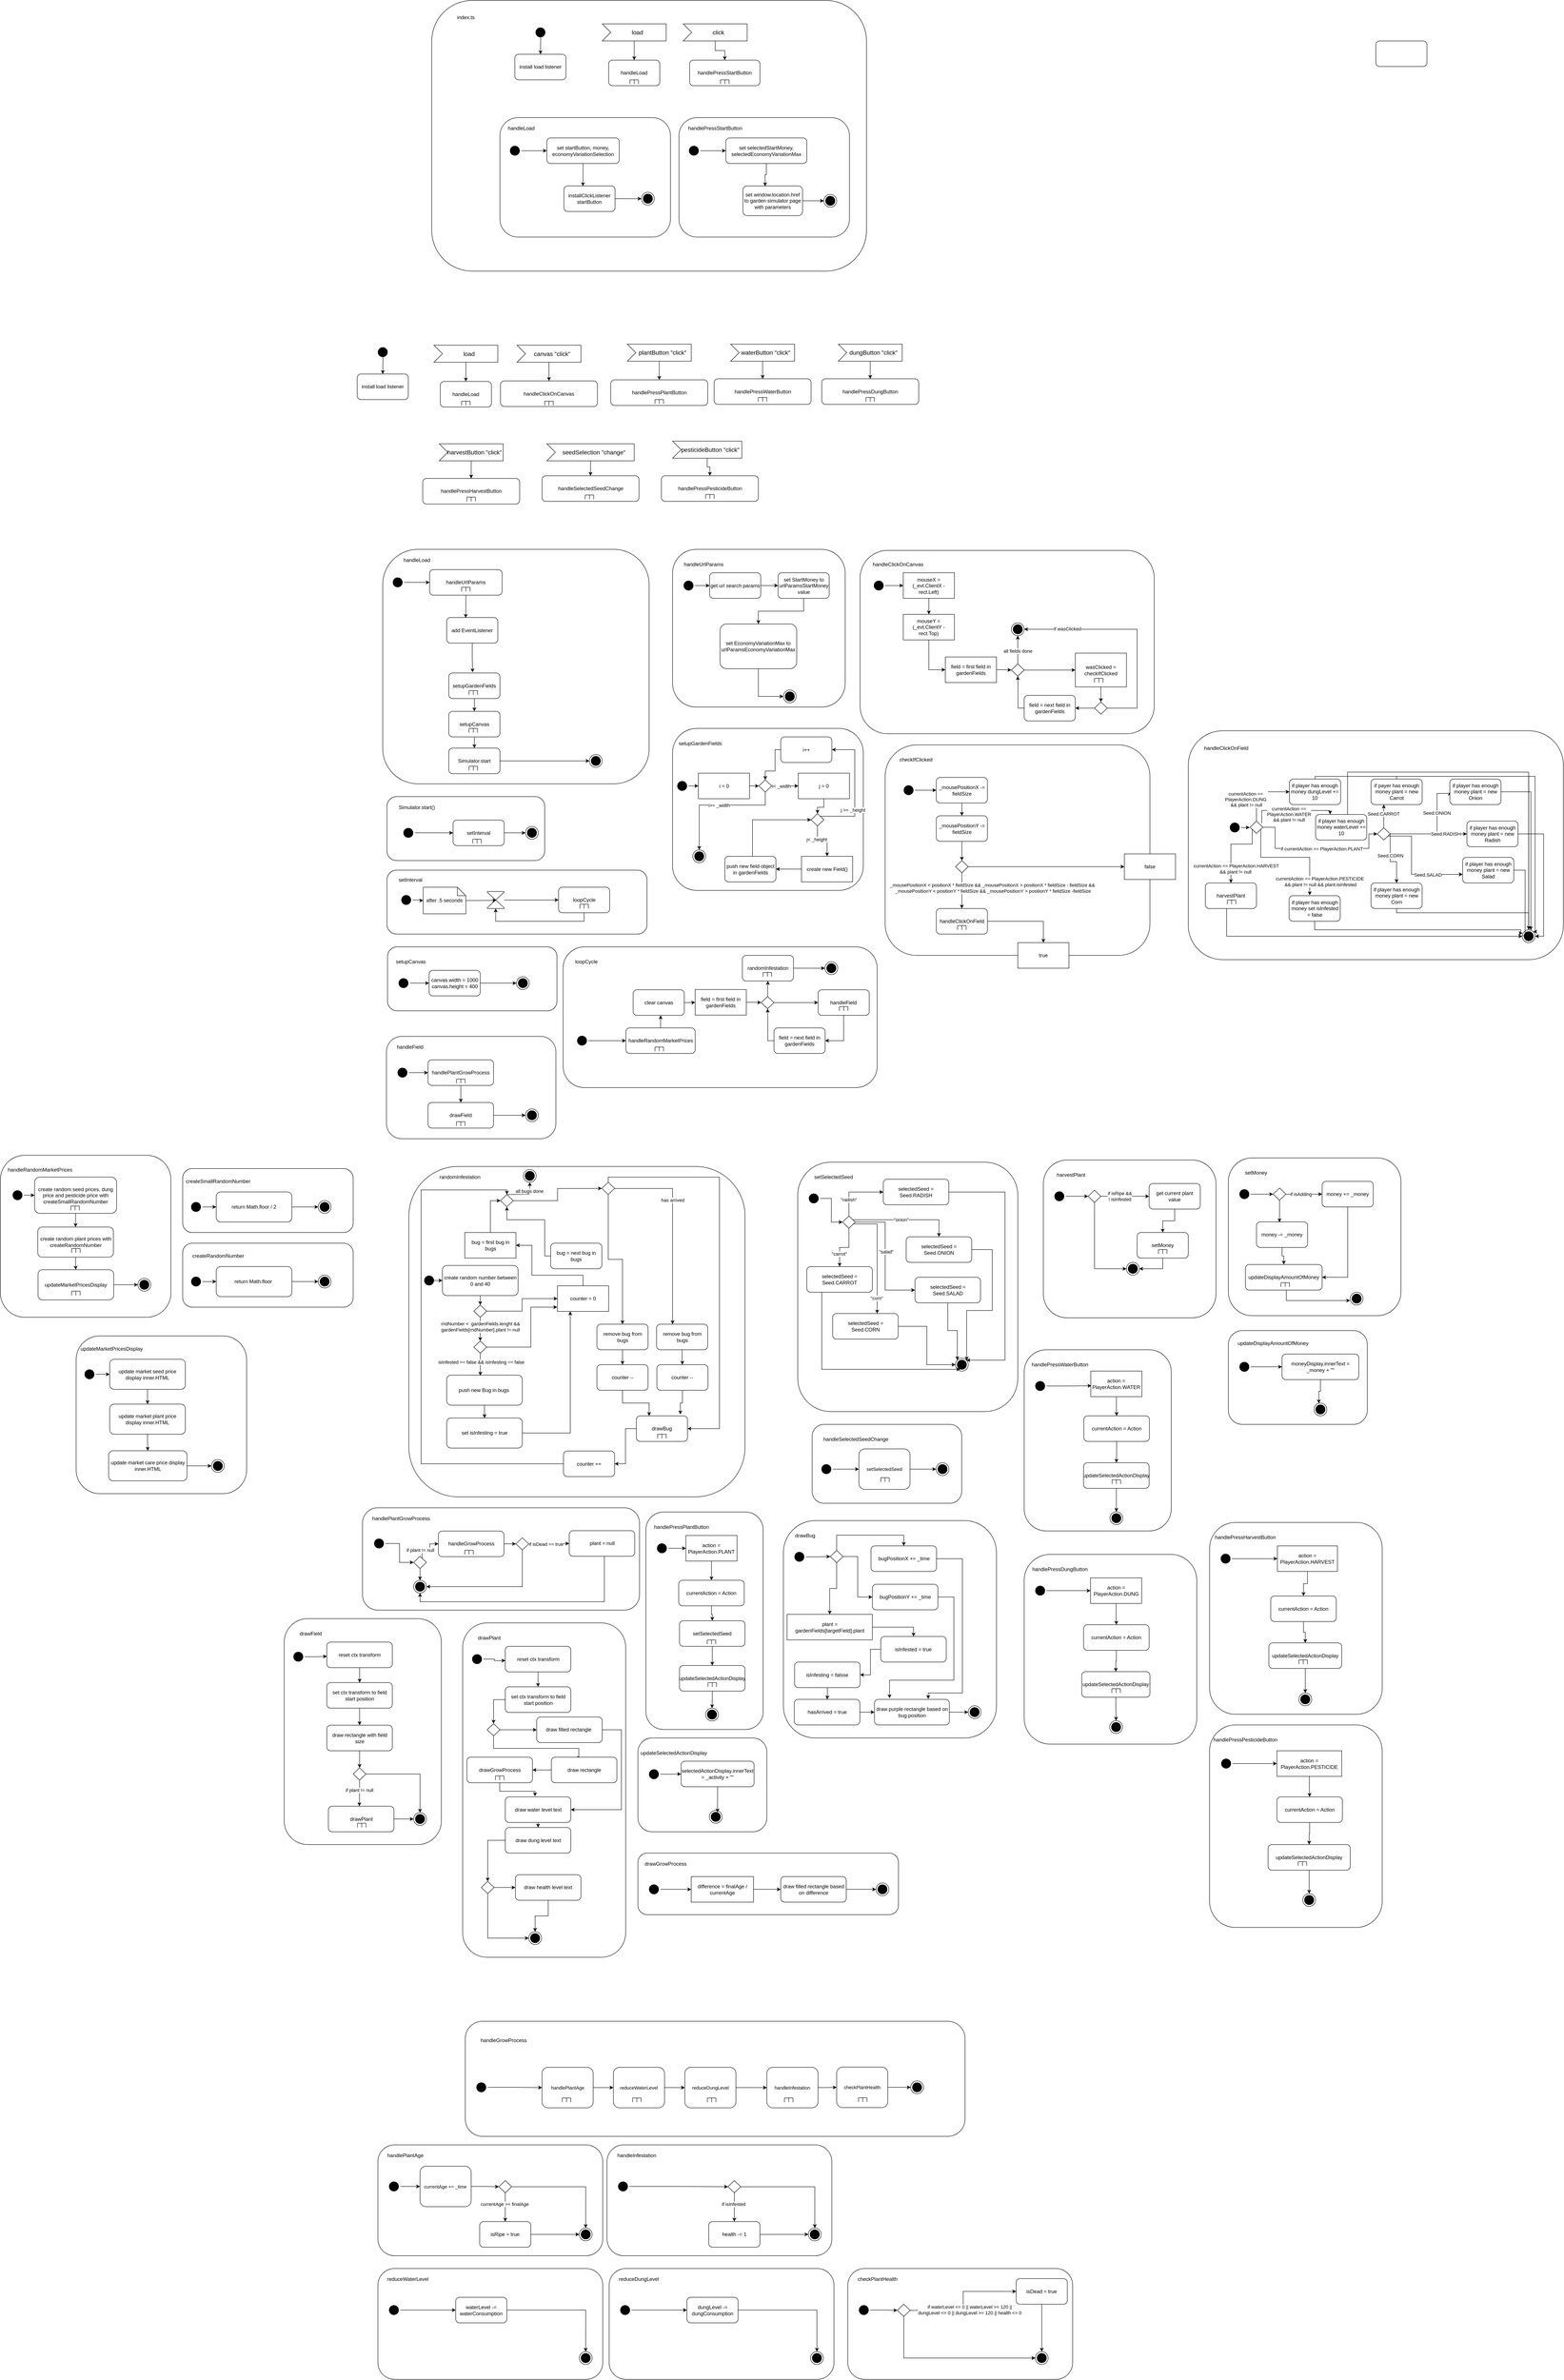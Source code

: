 <mxfile version="19.0.3" type="device"><diagram id="ljywPonGEnVILHPNDB17" name="Page-1"><mxGraphModel dx="3619" dy="692" grid="1" gridSize="10" guides="1" tooltips="1" connect="1" arrows="1" fold="1" page="1" pageScale="1" pageWidth="827" pageHeight="1169" math="0" shadow="0"><root><mxCell id="0"/><mxCell id="1" parent="0"/><mxCell id="l3Ci6nTbVyDatnF35ssr-330" value="" style="rounded=1;whiteSpace=wrap;html=1;" parent="1" vertex="1"><mxGeometry x="-1560" y="2090" width="610" height="150" as="geometry"/></mxCell><mxCell id="l3Ci6nTbVyDatnF35ssr-38" value="" style="rounded=1;whiteSpace=wrap;html=1;" parent="1" vertex="1"><mxGeometry x="-1455" y="50" width="1020" height="635" as="geometry"/></mxCell><mxCell id="7sKkwGmFfW67-tYni4xH-1" value="install load listener" style="rounded=1;whiteSpace=wrap;html=1;" parent="1" vertex="1"><mxGeometry x="-1260" y="176.25" width="120" height="60" as="geometry"/></mxCell><mxCell id="7sKkwGmFfW67-tYni4xH-3" style="edgeStyle=orthogonalEdgeStyle;rounded=0;orthogonalLoop=1;jettySize=auto;html=1;entryX=0.5;entryY=0;entryDx=0;entryDy=0;exitX=0.52;exitY=0.888;exitDx=0;exitDy=0;exitPerimeter=0;" parent="1" source="7sKkwGmFfW67-tYni4xH-2" target="7sKkwGmFfW67-tYni4xH-1" edge="1"><mxGeometry relative="1" as="geometry"/></mxCell><mxCell id="7sKkwGmFfW67-tYni4xH-2" value="" style="ellipse;html=1;shape=startState;fillColor=#000000;strokeColor=#000000;" parent="1" vertex="1"><mxGeometry x="-1215" y="110" width="30" height="30" as="geometry"/></mxCell><mxCell id="l3Ci6nTbVyDatnF35ssr-2" style="edgeStyle=orthogonalEdgeStyle;rounded=0;orthogonalLoop=1;jettySize=auto;html=1;entryX=0.5;entryY=0;entryDx=0;entryDy=0;" parent="1" source="7sKkwGmFfW67-tYni4xH-4" target="l3Ci6nTbVyDatnF35ssr-1" edge="1"><mxGeometry relative="1" as="geometry"><mxPoint x="-980" y="185" as="targetPoint"/></mxGeometry></mxCell><mxCell id="7sKkwGmFfW67-tYni4xH-4" value="load" style="html=1;shape=mxgraph.infographic.ribbonSimple;notch1=20;notch2=0;align=center;verticalAlign=middle;fontSize=14;fontStyle=0;fillColor=#FFFFFF;flipH=0;spacingRight=0;spacingLeft=14;" parent="1" vertex="1"><mxGeometry x="-1055" y="105" width="150" height="40" as="geometry"/></mxCell><mxCell id="l3Ci6nTbVyDatnF35ssr-1" value="handleLoad" style="rounded=1;whiteSpace=wrap;html=1;" parent="1" vertex="1"><mxGeometry x="-1040" y="190" width="120" height="60" as="geometry"/></mxCell><mxCell id="l3Ci6nTbVyDatnF35ssr-3" value="" style="group" parent="1" vertex="1" connectable="0"><mxGeometry x="-990" y="236.25" width="20" height="10" as="geometry"/></mxCell><mxCell id="l3Ci6nTbVyDatnF35ssr-4" value="" style="endArrow=none;html=1;rounded=0;strokeColor=#000000;" parent="l3Ci6nTbVyDatnF35ssr-3" edge="1"><mxGeometry width="50" height="50" relative="1" as="geometry"><mxPoint y="10" as="sourcePoint"/><mxPoint as="targetPoint"/></mxGeometry></mxCell><mxCell id="l3Ci6nTbVyDatnF35ssr-5" value="" style="endArrow=none;html=1;rounded=0;strokeColor=#000000;" parent="l3Ci6nTbVyDatnF35ssr-3" edge="1"><mxGeometry width="50" height="50" relative="1" as="geometry"><mxPoint as="sourcePoint"/><mxPoint x="20" as="targetPoint"/></mxGeometry></mxCell><mxCell id="l3Ci6nTbVyDatnF35ssr-6" value="" style="endArrow=none;html=1;rounded=0;strokeColor=#000000;" parent="l3Ci6nTbVyDatnF35ssr-3" edge="1"><mxGeometry width="50" height="50" relative="1" as="geometry"><mxPoint x="20" y="10" as="sourcePoint"/><mxPoint x="20" as="targetPoint"/></mxGeometry></mxCell><mxCell id="l3Ci6nTbVyDatnF35ssr-7" value="" style="endArrow=none;html=1;rounded=0;strokeColor=#000000;" parent="l3Ci6nTbVyDatnF35ssr-3" edge="1"><mxGeometry width="50" height="50" relative="1" as="geometry"><mxPoint x="10" y="10" as="sourcePoint"/><mxPoint x="10" as="targetPoint"/></mxGeometry></mxCell><mxCell id="l3Ci6nTbVyDatnF35ssr-9" value="" style="rounded=1;whiteSpace=wrap;html=1;" parent="1" vertex="1"><mxGeometry x="-1295" y="325" width="400" height="280" as="geometry"/></mxCell><mxCell id="l3Ci6nTbVyDatnF35ssr-10" value="handleLoad" style="text;html=1;strokeColor=none;fillColor=none;align=center;verticalAlign=middle;whiteSpace=wrap;rounded=0;" parent="1" vertex="1"><mxGeometry x="-1275" y="335" width="60" height="30" as="geometry"/></mxCell><mxCell id="l3Ci6nTbVyDatnF35ssr-17" style="edgeStyle=orthogonalEdgeStyle;rounded=0;orthogonalLoop=1;jettySize=auto;html=1;entryX=0;entryY=0.5;entryDx=0;entryDy=0;" parent="1" source="l3Ci6nTbVyDatnF35ssr-13" target="l3Ci6nTbVyDatnF35ssr-14" edge="1"><mxGeometry relative="1" as="geometry"/></mxCell><mxCell id="l3Ci6nTbVyDatnF35ssr-13" value="" style="ellipse;html=1;shape=startState;fillColor=#000000;strokeColor=#000000;" parent="1" vertex="1"><mxGeometry x="-1275" y="387.5" width="30" height="30" as="geometry"/></mxCell><mxCell id="l3Ci6nTbVyDatnF35ssr-16" style="edgeStyle=orthogonalEdgeStyle;rounded=0;orthogonalLoop=1;jettySize=auto;html=1;entryX=0.372;entryY=0.011;entryDx=0;entryDy=0;entryPerimeter=0;" parent="1" source="l3Ci6nTbVyDatnF35ssr-14" target="l3Ci6nTbVyDatnF35ssr-15" edge="1"><mxGeometry relative="1" as="geometry"/></mxCell><mxCell id="l3Ci6nTbVyDatnF35ssr-14" value="set startButton, money, economyVariationSelection" style="rounded=1;whiteSpace=wrap;html=1;" parent="1" vertex="1"><mxGeometry x="-1185" y="372.5" width="170" height="60" as="geometry"/></mxCell><mxCell id="l3Ci6nTbVyDatnF35ssr-36" style="edgeStyle=orthogonalEdgeStyle;rounded=0;orthogonalLoop=1;jettySize=auto;html=1;entryX=0;entryY=0.5;entryDx=0;entryDy=0;" parent="1" source="l3Ci6nTbVyDatnF35ssr-15" target="l3Ci6nTbVyDatnF35ssr-35" edge="1"><mxGeometry relative="1" as="geometry"/></mxCell><mxCell id="l3Ci6nTbVyDatnF35ssr-15" value="installClickListener startButton" style="rounded=1;whiteSpace=wrap;html=1;" parent="1" vertex="1"><mxGeometry x="-1145" y="485" width="120" height="60" as="geometry"/></mxCell><mxCell id="l3Ci6nTbVyDatnF35ssr-18" style="edgeStyle=orthogonalEdgeStyle;rounded=0;orthogonalLoop=1;jettySize=auto;html=1;entryX=0.5;entryY=0;entryDx=0;entryDy=0;" parent="1" source="l3Ci6nTbVyDatnF35ssr-19" target="l3Ci6nTbVyDatnF35ssr-20" edge="1"><mxGeometry relative="1" as="geometry"><mxPoint x="-790" y="185" as="targetPoint"/></mxGeometry></mxCell><mxCell id="l3Ci6nTbVyDatnF35ssr-19" value="click" style="html=1;shape=mxgraph.infographic.ribbonSimple;notch1=20;notch2=0;align=center;verticalAlign=middle;fontSize=14;fontStyle=0;fillColor=#FFFFFF;flipH=0;spacingRight=0;spacingLeft=14;" parent="1" vertex="1"><mxGeometry x="-865" y="105" width="150" height="40" as="geometry"/></mxCell><mxCell id="l3Ci6nTbVyDatnF35ssr-20" value="handlePressStartButton" style="rounded=1;whiteSpace=wrap;html=1;" parent="1" vertex="1"><mxGeometry x="-850" y="190" width="165" height="60" as="geometry"/></mxCell><mxCell id="l3Ci6nTbVyDatnF35ssr-21" value="" style="group" parent="1" vertex="1" connectable="0"><mxGeometry x="-777.5" y="236.25" width="20" height="10" as="geometry"/></mxCell><mxCell id="l3Ci6nTbVyDatnF35ssr-22" value="" style="endArrow=none;html=1;rounded=0;strokeColor=#000000;" parent="l3Ci6nTbVyDatnF35ssr-21" edge="1"><mxGeometry width="50" height="50" relative="1" as="geometry"><mxPoint y="10" as="sourcePoint"/><mxPoint as="targetPoint"/></mxGeometry></mxCell><mxCell id="l3Ci6nTbVyDatnF35ssr-23" value="" style="endArrow=none;html=1;rounded=0;strokeColor=#000000;" parent="l3Ci6nTbVyDatnF35ssr-21" edge="1"><mxGeometry width="50" height="50" relative="1" as="geometry"><mxPoint as="sourcePoint"/><mxPoint x="20" as="targetPoint"/></mxGeometry></mxCell><mxCell id="l3Ci6nTbVyDatnF35ssr-24" value="" style="endArrow=none;html=1;rounded=0;strokeColor=#000000;" parent="l3Ci6nTbVyDatnF35ssr-21" edge="1"><mxGeometry width="50" height="50" relative="1" as="geometry"><mxPoint x="20" y="10" as="sourcePoint"/><mxPoint x="20" as="targetPoint"/></mxGeometry></mxCell><mxCell id="l3Ci6nTbVyDatnF35ssr-25" value="" style="endArrow=none;html=1;rounded=0;strokeColor=#000000;" parent="l3Ci6nTbVyDatnF35ssr-21" edge="1"><mxGeometry width="50" height="50" relative="1" as="geometry"><mxPoint x="10" y="10" as="sourcePoint"/><mxPoint x="10" as="targetPoint"/></mxGeometry></mxCell><mxCell id="l3Ci6nTbVyDatnF35ssr-27" value="" style="rounded=1;whiteSpace=wrap;html=1;" parent="1" vertex="1"><mxGeometry x="-875" y="325" width="400" height="280" as="geometry"/></mxCell><mxCell id="l3Ci6nTbVyDatnF35ssr-28" value="handlePressStartButton" style="text;html=1;strokeColor=none;fillColor=none;align=center;verticalAlign=middle;whiteSpace=wrap;rounded=0;" parent="1" vertex="1"><mxGeometry x="-820" y="335" width="60" height="30" as="geometry"/></mxCell><mxCell id="l3Ci6nTbVyDatnF35ssr-29" style="edgeStyle=orthogonalEdgeStyle;rounded=0;orthogonalLoop=1;jettySize=auto;html=1;entryX=0;entryY=0.5;entryDx=0;entryDy=0;" parent="1" source="l3Ci6nTbVyDatnF35ssr-30" target="l3Ci6nTbVyDatnF35ssr-32" edge="1"><mxGeometry relative="1" as="geometry"/></mxCell><mxCell id="l3Ci6nTbVyDatnF35ssr-30" value="" style="ellipse;html=1;shape=startState;fillColor=#000000;strokeColor=#000000;" parent="1" vertex="1"><mxGeometry x="-855" y="387.5" width="30" height="30" as="geometry"/></mxCell><mxCell id="l3Ci6nTbVyDatnF35ssr-31" style="edgeStyle=orthogonalEdgeStyle;rounded=0;orthogonalLoop=1;jettySize=auto;html=1;entryX=0.372;entryY=0.011;entryDx=0;entryDy=0;entryPerimeter=0;" parent="1" source="l3Ci6nTbVyDatnF35ssr-32" target="l3Ci6nTbVyDatnF35ssr-33" edge="1"><mxGeometry relative="1" as="geometry"/></mxCell><mxCell id="l3Ci6nTbVyDatnF35ssr-32" value="set selectedStartMoney, selectedEconomyVariationMax" style="rounded=1;whiteSpace=wrap;html=1;" parent="1" vertex="1"><mxGeometry x="-765" y="372.5" width="190" height="60" as="geometry"/></mxCell><mxCell id="l3Ci6nTbVyDatnF35ssr-37" style="edgeStyle=orthogonalEdgeStyle;rounded=0;orthogonalLoop=1;jettySize=auto;html=1;entryX=0;entryY=0.5;entryDx=0;entryDy=0;" parent="1" source="l3Ci6nTbVyDatnF35ssr-33" target="l3Ci6nTbVyDatnF35ssr-34" edge="1"><mxGeometry relative="1" as="geometry"/></mxCell><mxCell id="l3Ci6nTbVyDatnF35ssr-33" value="set window.location.href to garden simulator page with parameters" style="rounded=1;whiteSpace=wrap;html=1;" parent="1" vertex="1"><mxGeometry x="-725" y="485" width="140" height="70" as="geometry"/></mxCell><mxCell id="l3Ci6nTbVyDatnF35ssr-34" value="" style="ellipse;html=1;shape=endState;fillColor=#000000;strokeColor=#000000;rounded=1;" parent="1" vertex="1"><mxGeometry x="-535" y="505" width="30" height="30" as="geometry"/></mxCell><mxCell id="l3Ci6nTbVyDatnF35ssr-35" value="" style="ellipse;html=1;shape=endState;fillColor=#000000;strokeColor=#000000;rounded=1;" parent="1" vertex="1"><mxGeometry x="-963" y="500" width="30" height="30" as="geometry"/></mxCell><mxCell id="l3Ci6nTbVyDatnF35ssr-39" value="index.ts" style="text;html=1;strokeColor=none;fillColor=none;align=center;verticalAlign=middle;whiteSpace=wrap;rounded=0;" parent="1" vertex="1"><mxGeometry x="-1405" y="75" width="60" height="30" as="geometry"/></mxCell><mxCell id="l3Ci6nTbVyDatnF35ssr-41" value="install load listener" style="rounded=1;whiteSpace=wrap;html=1;" parent="1" vertex="1"><mxGeometry x="-1630" y="926.25" width="120" height="60" as="geometry"/></mxCell><mxCell id="l3Ci6nTbVyDatnF35ssr-42" style="edgeStyle=orthogonalEdgeStyle;rounded=0;orthogonalLoop=1;jettySize=auto;html=1;entryX=0.5;entryY=0;entryDx=0;entryDy=0;exitX=0.52;exitY=0.888;exitDx=0;exitDy=0;exitPerimeter=0;" parent="1" source="l3Ci6nTbVyDatnF35ssr-43" target="l3Ci6nTbVyDatnF35ssr-41" edge="1"><mxGeometry relative="1" as="geometry"/></mxCell><mxCell id="l3Ci6nTbVyDatnF35ssr-43" value="" style="ellipse;html=1;shape=startState;fillColor=#000000;strokeColor=#000000;" parent="1" vertex="1"><mxGeometry x="-1585" y="860" width="30" height="30" as="geometry"/></mxCell><mxCell id="l3Ci6nTbVyDatnF35ssr-44" style="edgeStyle=orthogonalEdgeStyle;rounded=0;orthogonalLoop=1;jettySize=auto;html=1;entryX=0.5;entryY=0;entryDx=0;entryDy=0;" parent="1" source="l3Ci6nTbVyDatnF35ssr-45" target="l3Ci6nTbVyDatnF35ssr-46" edge="1"><mxGeometry relative="1" as="geometry"><mxPoint x="-1375" y="938.75" as="targetPoint"/></mxGeometry></mxCell><mxCell id="l3Ci6nTbVyDatnF35ssr-45" value="load" style="html=1;shape=mxgraph.infographic.ribbonSimple;notch1=20;notch2=0;align=center;verticalAlign=middle;fontSize=14;fontStyle=0;fillColor=#FFFFFF;flipH=0;spacingRight=0;spacingLeft=14;" parent="1" vertex="1"><mxGeometry x="-1450" y="858.75" width="150" height="40" as="geometry"/></mxCell><mxCell id="l3Ci6nTbVyDatnF35ssr-46" value="handleLoad" style="rounded=1;whiteSpace=wrap;html=1;" parent="1" vertex="1"><mxGeometry x="-1435" y="943.75" width="120" height="60" as="geometry"/></mxCell><mxCell id="l3Ci6nTbVyDatnF35ssr-47" value="" style="group" parent="1" vertex="1" connectable="0"><mxGeometry x="-1385" y="990" width="20" height="10" as="geometry"/></mxCell><mxCell id="l3Ci6nTbVyDatnF35ssr-48" value="" style="endArrow=none;html=1;rounded=0;strokeColor=#000000;" parent="l3Ci6nTbVyDatnF35ssr-47" edge="1"><mxGeometry width="50" height="50" relative="1" as="geometry"><mxPoint y="10" as="sourcePoint"/><mxPoint as="targetPoint"/></mxGeometry></mxCell><mxCell id="l3Ci6nTbVyDatnF35ssr-49" value="" style="endArrow=none;html=1;rounded=0;strokeColor=#000000;" parent="l3Ci6nTbVyDatnF35ssr-47" edge="1"><mxGeometry width="50" height="50" relative="1" as="geometry"><mxPoint as="sourcePoint"/><mxPoint x="20" as="targetPoint"/></mxGeometry></mxCell><mxCell id="l3Ci6nTbVyDatnF35ssr-50" value="" style="endArrow=none;html=1;rounded=0;strokeColor=#000000;" parent="l3Ci6nTbVyDatnF35ssr-47" edge="1"><mxGeometry width="50" height="50" relative="1" as="geometry"><mxPoint x="20" y="10" as="sourcePoint"/><mxPoint x="20" as="targetPoint"/></mxGeometry></mxCell><mxCell id="l3Ci6nTbVyDatnF35ssr-51" value="" style="endArrow=none;html=1;rounded=0;strokeColor=#000000;" parent="l3Ci6nTbVyDatnF35ssr-47" edge="1"><mxGeometry width="50" height="50" relative="1" as="geometry"><mxPoint x="10" y="10" as="sourcePoint"/><mxPoint x="10" as="targetPoint"/></mxGeometry></mxCell><mxCell id="l3Ci6nTbVyDatnF35ssr-52" value="" style="rounded=1;whiteSpace=wrap;html=1;" parent="1" vertex="1"><mxGeometry x="-1570" y="1337.5" width="625" height="550" as="geometry"/></mxCell><mxCell id="l3Ci6nTbVyDatnF35ssr-53" value="handleLoad" style="text;html=1;strokeColor=none;fillColor=none;align=center;verticalAlign=middle;whiteSpace=wrap;rounded=0;" parent="1" vertex="1"><mxGeometry x="-1520" y="1347.5" width="60" height="30" as="geometry"/></mxCell><mxCell id="l3Ci6nTbVyDatnF35ssr-54" style="edgeStyle=orthogonalEdgeStyle;rounded=0;orthogonalLoop=1;jettySize=auto;html=1;entryX=0;entryY=0.5;entryDx=0;entryDy=0;" parent="1" source="l3Ci6nTbVyDatnF35ssr-55" target="l3Ci6nTbVyDatnF35ssr-57" edge="1"><mxGeometry relative="1" as="geometry"/></mxCell><mxCell id="l3Ci6nTbVyDatnF35ssr-55" value="" style="ellipse;html=1;shape=startState;fillColor=#000000;strokeColor=#000000;" parent="1" vertex="1"><mxGeometry x="-1550" y="1400" width="30" height="30" as="geometry"/></mxCell><mxCell id="l3Ci6nTbVyDatnF35ssr-56" style="edgeStyle=orthogonalEdgeStyle;rounded=0;orthogonalLoop=1;jettySize=auto;html=1;entryX=0.372;entryY=0.011;entryDx=0;entryDy=0;entryPerimeter=0;" parent="1" source="l3Ci6nTbVyDatnF35ssr-57" target="l3Ci6nTbVyDatnF35ssr-59" edge="1"><mxGeometry relative="1" as="geometry"/></mxCell><mxCell id="l3Ci6nTbVyDatnF35ssr-57" value="handleUrlParams" style="rounded=1;whiteSpace=wrap;html=1;" parent="1" vertex="1"><mxGeometry x="-1460" y="1385" width="170" height="60" as="geometry"/></mxCell><mxCell id="l3Ci6nTbVyDatnF35ssr-84" style="edgeStyle=orthogonalEdgeStyle;rounded=0;orthogonalLoop=1;jettySize=auto;html=1;entryX=0.465;entryY=-0.026;entryDx=0;entryDy=0;entryPerimeter=0;" parent="1" source="l3Ci6nTbVyDatnF35ssr-59" target="l3Ci6nTbVyDatnF35ssr-78" edge="1"><mxGeometry relative="1" as="geometry"/></mxCell><mxCell id="l3Ci6nTbVyDatnF35ssr-59" value="add EventListener" style="rounded=1;whiteSpace=wrap;html=1;" parent="1" vertex="1"><mxGeometry x="-1420" y="1497.5" width="120" height="60" as="geometry"/></mxCell><mxCell id="l3Ci6nTbVyDatnF35ssr-60" value="" style="ellipse;html=1;shape=endState;fillColor=#000000;strokeColor=#000000;rounded=1;" parent="1" vertex="1"><mxGeometry x="-1085" y="1818.75" width="30" height="30" as="geometry"/></mxCell><mxCell id="l3Ci6nTbVyDatnF35ssr-61" value="" style="group" parent="1" vertex="1" connectable="0"><mxGeometry x="-1385" y="1426.5" width="20" height="10" as="geometry"/></mxCell><mxCell id="l3Ci6nTbVyDatnF35ssr-62" value="" style="endArrow=none;html=1;rounded=0;strokeColor=#000000;" parent="l3Ci6nTbVyDatnF35ssr-61" edge="1"><mxGeometry width="50" height="50" relative="1" as="geometry"><mxPoint y="10" as="sourcePoint"/><mxPoint as="targetPoint"/></mxGeometry></mxCell><mxCell id="l3Ci6nTbVyDatnF35ssr-63" value="" style="endArrow=none;html=1;rounded=0;strokeColor=#000000;" parent="l3Ci6nTbVyDatnF35ssr-61" edge="1"><mxGeometry width="50" height="50" relative="1" as="geometry"><mxPoint as="sourcePoint"/><mxPoint x="20" as="targetPoint"/></mxGeometry></mxCell><mxCell id="l3Ci6nTbVyDatnF35ssr-64" value="" style="endArrow=none;html=1;rounded=0;strokeColor=#000000;" parent="l3Ci6nTbVyDatnF35ssr-61" edge="1"><mxGeometry width="50" height="50" relative="1" as="geometry"><mxPoint x="20" y="10" as="sourcePoint"/><mxPoint x="20" as="targetPoint"/></mxGeometry></mxCell><mxCell id="l3Ci6nTbVyDatnF35ssr-65" value="" style="endArrow=none;html=1;rounded=0;strokeColor=#000000;" parent="l3Ci6nTbVyDatnF35ssr-61" edge="1"><mxGeometry width="50" height="50" relative="1" as="geometry"><mxPoint x="10" y="10" as="sourcePoint"/><mxPoint x="10" as="targetPoint"/></mxGeometry></mxCell><mxCell id="l3Ci6nTbVyDatnF35ssr-66" value="" style="rounded=1;whiteSpace=wrap;html=1;" parent="1" vertex="1"><mxGeometry x="-890" y="1337.5" width="405" height="370" as="geometry"/></mxCell><mxCell id="l3Ci6nTbVyDatnF35ssr-67" value="handleUrlParams" style="text;html=1;strokeColor=none;fillColor=none;align=center;verticalAlign=middle;whiteSpace=wrap;rounded=0;" parent="1" vertex="1"><mxGeometry x="-847.5" y="1357.5" width="60" height="30" as="geometry"/></mxCell><mxCell id="l3Ci6nTbVyDatnF35ssr-262" style="edgeStyle=orthogonalEdgeStyle;rounded=0;orthogonalLoop=1;jettySize=auto;html=1;entryX=0;entryY=0.5;entryDx=0;entryDy=0;" parent="1" source="l3Ci6nTbVyDatnF35ssr-68" target="l3Ci6nTbVyDatnF35ssr-260" edge="1"><mxGeometry relative="1" as="geometry"/></mxCell><mxCell id="l3Ci6nTbVyDatnF35ssr-68" value="" style="ellipse;html=1;shape=startState;fillColor=#000000;strokeColor=#000000;" parent="1" vertex="1"><mxGeometry x="-867.5" y="1407.5" width="30" height="30" as="geometry"/></mxCell><mxCell id="l3Ci6nTbVyDatnF35ssr-72" style="edgeStyle=orthogonalEdgeStyle;rounded=0;orthogonalLoop=1;jettySize=auto;html=1;" parent="1" source="l3Ci6nTbVyDatnF35ssr-69" target="l3Ci6nTbVyDatnF35ssr-70" edge="1"><mxGeometry relative="1" as="geometry"/></mxCell><mxCell id="l3Ci6nTbVyDatnF35ssr-69" value="set StartMoney to urlParamsStartMoney value" style="rounded=1;whiteSpace=wrap;html=1;" parent="1" vertex="1"><mxGeometry x="-642.5" y="1392.5" width="120" height="60" as="geometry"/></mxCell><mxCell id="l3Ci6nTbVyDatnF35ssr-74" style="edgeStyle=orthogonalEdgeStyle;rounded=0;orthogonalLoop=1;jettySize=auto;html=1;entryX=0;entryY=0.5;entryDx=0;entryDy=0;" parent="1" source="l3Ci6nTbVyDatnF35ssr-70" target="l3Ci6nTbVyDatnF35ssr-73" edge="1"><mxGeometry relative="1" as="geometry"/></mxCell><mxCell id="l3Ci6nTbVyDatnF35ssr-70" value="set EconomyVariationMax to urlParamsEconomyVariationMax" style="rounded=1;whiteSpace=wrap;html=1;" parent="1" vertex="1"><mxGeometry x="-778.75" y="1512.5" width="180" height="105" as="geometry"/></mxCell><mxCell id="l3Ci6nTbVyDatnF35ssr-73" value="" style="ellipse;html=1;shape=endState;fillColor=#000000;strokeColor=#000000;rounded=1;" parent="1" vertex="1"><mxGeometry x="-630" y="1667.5" width="30" height="30" as="geometry"/></mxCell><mxCell id="l3Ci6nTbVyDatnF35ssr-75" value="" style="rounded=1;whiteSpace=wrap;html=1;" parent="1" vertex="1"><mxGeometry x="-1560" y="1917.5" width="370" height="150" as="geometry"/></mxCell><mxCell id="l3Ci6nTbVyDatnF35ssr-331" style="edgeStyle=orthogonalEdgeStyle;rounded=0;orthogonalLoop=1;jettySize=auto;html=1;entryX=0;entryY=0.5;entryDx=0;entryDy=0;" parent="1" source="l3Ci6nTbVyDatnF35ssr-76" target="l3Ci6nTbVyDatnF35ssr-324" edge="1"><mxGeometry relative="1" as="geometry"/></mxCell><mxCell id="l3Ci6nTbVyDatnF35ssr-76" value="" style="ellipse;html=1;shape=startState;fillColor=#000000;strokeColor=#000000;" parent="1" vertex="1"><mxGeometry x="-1525" y="1987.5" width="30" height="30" as="geometry"/></mxCell><mxCell id="l3Ci6nTbVyDatnF35ssr-318" style="edgeStyle=orthogonalEdgeStyle;rounded=0;orthogonalLoop=1;jettySize=auto;html=1;entryX=0.5;entryY=1;entryDx=0;entryDy=0;entryPerimeter=0;" parent="1" source="l3Ci6nTbVyDatnF35ssr-77" target="l3Ci6nTbVyDatnF35ssr-310" edge="1"><mxGeometry relative="1" as="geometry"><Array as="points"><mxPoint x="-1097.5" y="2209.97"/><mxPoint x="-1304.5" y="2209.97"/></Array></mxGeometry></mxCell><mxCell id="l3Ci6nTbVyDatnF35ssr-77" value="loopCycle" style="rounded=1;whiteSpace=wrap;html=1;" parent="1" vertex="1"><mxGeometry x="-1157.5" y="2129.97" width="120" height="60" as="geometry"/></mxCell><mxCell id="l3Ci6nTbVyDatnF35ssr-83" style="edgeStyle=orthogonalEdgeStyle;rounded=0;orthogonalLoop=1;jettySize=auto;html=1;entryX=0.5;entryY=0;entryDx=0;entryDy=0;" parent="1" source="l3Ci6nTbVyDatnF35ssr-78" target="l3Ci6nTbVyDatnF35ssr-79" edge="1"><mxGeometry relative="1" as="geometry"/></mxCell><mxCell id="l3Ci6nTbVyDatnF35ssr-78" value="setupGardenFields" style="rounded=1;whiteSpace=wrap;html=1;" parent="1" vertex="1"><mxGeometry x="-1415" y="1627.5" width="120" height="60" as="geometry"/></mxCell><mxCell id="l3Ci6nTbVyDatnF35ssr-82" style="edgeStyle=orthogonalEdgeStyle;rounded=0;orthogonalLoop=1;jettySize=auto;html=1;entryX=0.5;entryY=0;entryDx=0;entryDy=0;" parent="1" source="l3Ci6nTbVyDatnF35ssr-79" target="l3Ci6nTbVyDatnF35ssr-80" edge="1"><mxGeometry relative="1" as="geometry"/></mxCell><mxCell id="l3Ci6nTbVyDatnF35ssr-79" value="setupCanvas" style="rounded=1;whiteSpace=wrap;html=1;" parent="1" vertex="1"><mxGeometry x="-1415" y="1717.5" width="120" height="60" as="geometry"/></mxCell><mxCell id="l3Ci6nTbVyDatnF35ssr-81" style="edgeStyle=orthogonalEdgeStyle;rounded=0;orthogonalLoop=1;jettySize=auto;html=1;entryX=0;entryY=0.5;entryDx=0;entryDy=0;" parent="1" source="l3Ci6nTbVyDatnF35ssr-80" target="l3Ci6nTbVyDatnF35ssr-60" edge="1"><mxGeometry relative="1" as="geometry"/></mxCell><mxCell id="l3Ci6nTbVyDatnF35ssr-80" value="Simulator.start" style="rounded=1;whiteSpace=wrap;html=1;" parent="1" vertex="1"><mxGeometry x="-1415" y="1803.75" width="120" height="60" as="geometry"/></mxCell><mxCell id="l3Ci6nTbVyDatnF35ssr-85" style="edgeStyle=orthogonalEdgeStyle;rounded=0;orthogonalLoop=1;jettySize=auto;html=1;entryX=0.5;entryY=0;entryDx=0;entryDy=0;" parent="1" source="l3Ci6nTbVyDatnF35ssr-86" target="l3Ci6nTbVyDatnF35ssr-87" edge="1"><mxGeometry relative="1" as="geometry"><mxPoint x="-1180" y="938.75" as="targetPoint"/></mxGeometry></mxCell><mxCell id="l3Ci6nTbVyDatnF35ssr-86" value="canvas &quot;click&quot;" style="html=1;shape=mxgraph.infographic.ribbonSimple;notch1=20;notch2=0;align=center;verticalAlign=middle;fontSize=14;fontStyle=0;fillColor=#FFFFFF;flipH=0;spacingRight=0;spacingLeft=14;" parent="1" vertex="1"><mxGeometry x="-1255" y="858.75" width="150" height="40" as="geometry"/></mxCell><mxCell id="l3Ci6nTbVyDatnF35ssr-87" value="handleClickOnCanvas" style="rounded=1;whiteSpace=wrap;html=1;" parent="1" vertex="1"><mxGeometry x="-1293.75" y="942.5" width="227.5" height="60" as="geometry"/></mxCell><mxCell id="l3Ci6nTbVyDatnF35ssr-88" value="" style="group" parent="1" vertex="1" connectable="0"><mxGeometry x="-1190" y="990" width="20" height="10" as="geometry"/></mxCell><mxCell id="l3Ci6nTbVyDatnF35ssr-89" value="" style="endArrow=none;html=1;rounded=0;strokeColor=#000000;" parent="l3Ci6nTbVyDatnF35ssr-88" edge="1"><mxGeometry width="50" height="50" relative="1" as="geometry"><mxPoint y="10" as="sourcePoint"/><mxPoint as="targetPoint"/></mxGeometry></mxCell><mxCell id="l3Ci6nTbVyDatnF35ssr-90" value="" style="endArrow=none;html=1;rounded=0;strokeColor=#000000;" parent="l3Ci6nTbVyDatnF35ssr-88" edge="1"><mxGeometry width="50" height="50" relative="1" as="geometry"><mxPoint as="sourcePoint"/><mxPoint x="20" as="targetPoint"/></mxGeometry></mxCell><mxCell id="l3Ci6nTbVyDatnF35ssr-91" value="" style="endArrow=none;html=1;rounded=0;strokeColor=#000000;" parent="l3Ci6nTbVyDatnF35ssr-88" edge="1"><mxGeometry width="50" height="50" relative="1" as="geometry"><mxPoint x="20" y="10" as="sourcePoint"/><mxPoint x="20" as="targetPoint"/></mxGeometry></mxCell><mxCell id="l3Ci6nTbVyDatnF35ssr-92" value="" style="endArrow=none;html=1;rounded=0;strokeColor=#000000;" parent="l3Ci6nTbVyDatnF35ssr-88" edge="1"><mxGeometry width="50" height="50" relative="1" as="geometry"><mxPoint x="10" y="10" as="sourcePoint"/><mxPoint x="10" as="targetPoint"/></mxGeometry></mxCell><mxCell id="l3Ci6nTbVyDatnF35ssr-93" style="edgeStyle=orthogonalEdgeStyle;rounded=0;orthogonalLoop=1;jettySize=auto;html=1;entryX=0.5;entryY=0;entryDx=0;entryDy=0;" parent="1" source="l3Ci6nTbVyDatnF35ssr-94" target="l3Ci6nTbVyDatnF35ssr-95" edge="1"><mxGeometry relative="1" as="geometry"><mxPoint x="-921.25" y="936.25" as="targetPoint"/></mxGeometry></mxCell><mxCell id="l3Ci6nTbVyDatnF35ssr-94" value="plantButton &quot;click&quot;" style="html=1;shape=mxgraph.infographic.ribbonSimple;notch1=20;notch2=0;align=center;verticalAlign=middle;fontSize=14;fontStyle=0;fillColor=#FFFFFF;flipH=0;spacingRight=0;spacingLeft=14;" parent="1" vertex="1"><mxGeometry x="-996.25" y="856.25" width="150" height="40" as="geometry"/></mxCell><mxCell id="l3Ci6nTbVyDatnF35ssr-95" value="handlePressPlantButton" style="rounded=1;whiteSpace=wrap;html=1;" parent="1" vertex="1"><mxGeometry x="-1035" y="940" width="227.5" height="60" as="geometry"/></mxCell><mxCell id="l3Ci6nTbVyDatnF35ssr-96" value="" style="group" parent="1" vertex="1" connectable="0"><mxGeometry x="-931.25" y="986.25" width="20" height="10" as="geometry"/></mxCell><mxCell id="l3Ci6nTbVyDatnF35ssr-97" value="" style="endArrow=none;html=1;rounded=0;strokeColor=#000000;" parent="l3Ci6nTbVyDatnF35ssr-96" edge="1"><mxGeometry width="50" height="50" relative="1" as="geometry"><mxPoint y="10" as="sourcePoint"/><mxPoint as="targetPoint"/></mxGeometry></mxCell><mxCell id="l3Ci6nTbVyDatnF35ssr-98" value="" style="endArrow=none;html=1;rounded=0;strokeColor=#000000;" parent="l3Ci6nTbVyDatnF35ssr-96" edge="1"><mxGeometry width="50" height="50" relative="1" as="geometry"><mxPoint as="sourcePoint"/><mxPoint x="20" as="targetPoint"/></mxGeometry></mxCell><mxCell id="l3Ci6nTbVyDatnF35ssr-99" value="" style="endArrow=none;html=1;rounded=0;strokeColor=#000000;" parent="l3Ci6nTbVyDatnF35ssr-96" edge="1"><mxGeometry width="50" height="50" relative="1" as="geometry"><mxPoint x="20" y="10" as="sourcePoint"/><mxPoint x="20" as="targetPoint"/></mxGeometry></mxCell><mxCell id="l3Ci6nTbVyDatnF35ssr-100" value="" style="endArrow=none;html=1;rounded=0;strokeColor=#000000;" parent="l3Ci6nTbVyDatnF35ssr-96" edge="1"><mxGeometry width="50" height="50" relative="1" as="geometry"><mxPoint x="10" y="10" as="sourcePoint"/><mxPoint x="10" as="targetPoint"/></mxGeometry></mxCell><mxCell id="l3Ci6nTbVyDatnF35ssr-101" style="edgeStyle=orthogonalEdgeStyle;rounded=0;orthogonalLoop=1;jettySize=auto;html=1;entryX=0.5;entryY=0;entryDx=0;entryDy=0;" parent="1" source="l3Ci6nTbVyDatnF35ssr-102" target="l3Ci6nTbVyDatnF35ssr-103" edge="1"><mxGeometry relative="1" as="geometry"><mxPoint x="-678.75" y="936.25" as="targetPoint"/></mxGeometry></mxCell><mxCell id="l3Ci6nTbVyDatnF35ssr-102" value="waterButton &quot;click&quot;" style="html=1;shape=mxgraph.infographic.ribbonSimple;notch1=20;notch2=0;align=center;verticalAlign=middle;fontSize=14;fontStyle=0;fillColor=#FFFFFF;flipH=0;spacingRight=0;spacingLeft=14;" parent="1" vertex="1"><mxGeometry x="-753.75" y="856.25" width="150" height="40" as="geometry"/></mxCell><mxCell id="l3Ci6nTbVyDatnF35ssr-103" value="handlePressWaterButton" style="rounded=1;whiteSpace=wrap;html=1;" parent="1" vertex="1"><mxGeometry x="-792.5" y="937.5" width="227.5" height="60" as="geometry"/></mxCell><mxCell id="l3Ci6nTbVyDatnF35ssr-104" value="" style="group" parent="1" vertex="1" connectable="0"><mxGeometry x="-688.75" y="981.25" width="20" height="10" as="geometry"/></mxCell><mxCell id="l3Ci6nTbVyDatnF35ssr-105" value="" style="endArrow=none;html=1;rounded=0;strokeColor=#000000;" parent="l3Ci6nTbVyDatnF35ssr-104" edge="1"><mxGeometry width="50" height="50" relative="1" as="geometry"><mxPoint y="10" as="sourcePoint"/><mxPoint as="targetPoint"/></mxGeometry></mxCell><mxCell id="l3Ci6nTbVyDatnF35ssr-106" value="" style="endArrow=none;html=1;rounded=0;strokeColor=#000000;" parent="l3Ci6nTbVyDatnF35ssr-104" edge="1"><mxGeometry width="50" height="50" relative="1" as="geometry"><mxPoint as="sourcePoint"/><mxPoint x="20" as="targetPoint"/></mxGeometry></mxCell><mxCell id="l3Ci6nTbVyDatnF35ssr-107" value="" style="endArrow=none;html=1;rounded=0;strokeColor=#000000;" parent="l3Ci6nTbVyDatnF35ssr-104" edge="1"><mxGeometry width="50" height="50" relative="1" as="geometry"><mxPoint x="20" y="10" as="sourcePoint"/><mxPoint x="20" as="targetPoint"/></mxGeometry></mxCell><mxCell id="l3Ci6nTbVyDatnF35ssr-108" value="" style="endArrow=none;html=1;rounded=0;strokeColor=#000000;" parent="l3Ci6nTbVyDatnF35ssr-104" edge="1"><mxGeometry width="50" height="50" relative="1" as="geometry"><mxPoint x="10" y="10" as="sourcePoint"/><mxPoint x="10" as="targetPoint"/></mxGeometry></mxCell><mxCell id="l3Ci6nTbVyDatnF35ssr-109" style="edgeStyle=orthogonalEdgeStyle;rounded=0;orthogonalLoop=1;jettySize=auto;html=1;entryX=0.5;entryY=0;entryDx=0;entryDy=0;" parent="1" source="l3Ci6nTbVyDatnF35ssr-110" target="l3Ci6nTbVyDatnF35ssr-111" edge="1"><mxGeometry relative="1" as="geometry"><mxPoint x="-426.25" y="936.25" as="targetPoint"/></mxGeometry></mxCell><mxCell id="l3Ci6nTbVyDatnF35ssr-110" value="dungButton &quot;click&quot;" style="html=1;shape=mxgraph.infographic.ribbonSimple;notch1=20;notch2=0;align=center;verticalAlign=middle;fontSize=14;fontStyle=0;fillColor=#FFFFFF;flipH=0;spacingRight=0;spacingLeft=14;" parent="1" vertex="1"><mxGeometry x="-501.25" y="856.25" width="150" height="40" as="geometry"/></mxCell><mxCell id="l3Ci6nTbVyDatnF35ssr-111" value="handlePressDungButton" style="rounded=1;whiteSpace=wrap;html=1;" parent="1" vertex="1"><mxGeometry x="-540" y="937.5" width="227.5" height="60" as="geometry"/></mxCell><mxCell id="l3Ci6nTbVyDatnF35ssr-112" value="" style="group" parent="1" vertex="1" connectable="0"><mxGeometry x="-436.25" y="981.25" width="20" height="10" as="geometry"/></mxCell><mxCell id="l3Ci6nTbVyDatnF35ssr-113" value="" style="endArrow=none;html=1;rounded=0;strokeColor=#000000;" parent="l3Ci6nTbVyDatnF35ssr-112" edge="1"><mxGeometry width="50" height="50" relative="1" as="geometry"><mxPoint y="10" as="sourcePoint"/><mxPoint as="targetPoint"/></mxGeometry></mxCell><mxCell id="l3Ci6nTbVyDatnF35ssr-114" value="" style="endArrow=none;html=1;rounded=0;strokeColor=#000000;" parent="l3Ci6nTbVyDatnF35ssr-112" edge="1"><mxGeometry width="50" height="50" relative="1" as="geometry"><mxPoint as="sourcePoint"/><mxPoint x="20" as="targetPoint"/></mxGeometry></mxCell><mxCell id="l3Ci6nTbVyDatnF35ssr-115" value="" style="endArrow=none;html=1;rounded=0;strokeColor=#000000;" parent="l3Ci6nTbVyDatnF35ssr-112" edge="1"><mxGeometry width="50" height="50" relative="1" as="geometry"><mxPoint x="20" y="10" as="sourcePoint"/><mxPoint x="20" as="targetPoint"/></mxGeometry></mxCell><mxCell id="l3Ci6nTbVyDatnF35ssr-116" value="" style="endArrow=none;html=1;rounded=0;strokeColor=#000000;" parent="l3Ci6nTbVyDatnF35ssr-112" edge="1"><mxGeometry width="50" height="50" relative="1" as="geometry"><mxPoint x="10" y="10" as="sourcePoint"/><mxPoint x="10" as="targetPoint"/></mxGeometry></mxCell><mxCell id="l3Ci6nTbVyDatnF35ssr-125" style="edgeStyle=orthogonalEdgeStyle;rounded=0;orthogonalLoop=1;jettySize=auto;html=1;entryX=0.5;entryY=0;entryDx=0;entryDy=0;" parent="1" source="l3Ci6nTbVyDatnF35ssr-126" target="l3Ci6nTbVyDatnF35ssr-127" edge="1"><mxGeometry relative="1" as="geometry"><mxPoint x="-1362.5" y="1170" as="targetPoint"/></mxGeometry></mxCell><mxCell id="l3Ci6nTbVyDatnF35ssr-126" value="harvestButton &quot;click&quot;" style="html=1;shape=mxgraph.infographic.ribbonSimple;notch1=20;notch2=0;align=center;verticalAlign=middle;fontSize=14;fontStyle=0;fillColor=#FFFFFF;flipH=0;spacingRight=0;spacingLeft=14;" parent="1" vertex="1"><mxGeometry x="-1437.5" y="1090" width="150" height="40" as="geometry"/></mxCell><mxCell id="l3Ci6nTbVyDatnF35ssr-127" value="handlePressHarvestButton" style="rounded=1;whiteSpace=wrap;html=1;" parent="1" vertex="1"><mxGeometry x="-1476.25" y="1171.25" width="227.5" height="60" as="geometry"/></mxCell><mxCell id="l3Ci6nTbVyDatnF35ssr-128" value="" style="group" parent="1" vertex="1" connectable="0"><mxGeometry x="-1372.5" y="1215" width="20" height="10" as="geometry"/></mxCell><mxCell id="l3Ci6nTbVyDatnF35ssr-129" value="" style="endArrow=none;html=1;rounded=0;strokeColor=#000000;" parent="l3Ci6nTbVyDatnF35ssr-128" edge="1"><mxGeometry width="50" height="50" relative="1" as="geometry"><mxPoint y="10" as="sourcePoint"/><mxPoint as="targetPoint"/></mxGeometry></mxCell><mxCell id="l3Ci6nTbVyDatnF35ssr-130" value="" style="endArrow=none;html=1;rounded=0;strokeColor=#000000;" parent="l3Ci6nTbVyDatnF35ssr-128" edge="1"><mxGeometry width="50" height="50" relative="1" as="geometry"><mxPoint as="sourcePoint"/><mxPoint x="20" as="targetPoint"/></mxGeometry></mxCell><mxCell id="l3Ci6nTbVyDatnF35ssr-131" value="" style="endArrow=none;html=1;rounded=0;strokeColor=#000000;" parent="l3Ci6nTbVyDatnF35ssr-128" edge="1"><mxGeometry width="50" height="50" relative="1" as="geometry"><mxPoint x="20" y="10" as="sourcePoint"/><mxPoint x="20" as="targetPoint"/></mxGeometry></mxCell><mxCell id="l3Ci6nTbVyDatnF35ssr-132" value="" style="endArrow=none;html=1;rounded=0;strokeColor=#000000;" parent="l3Ci6nTbVyDatnF35ssr-128" edge="1"><mxGeometry width="50" height="50" relative="1" as="geometry"><mxPoint x="10" y="10" as="sourcePoint"/><mxPoint x="10" as="targetPoint"/></mxGeometry></mxCell><mxCell id="l3Ci6nTbVyDatnF35ssr-133" value="" style="rounded=1;whiteSpace=wrap;html=1;" parent="1" vertex="1"><mxGeometry x="-450" y="1340" width="690" height="430" as="geometry"/></mxCell><mxCell id="l3Ci6nTbVyDatnF35ssr-134" value="handleClickOnCanvas" style="text;html=1;strokeColor=none;fillColor=none;align=center;verticalAlign=middle;whiteSpace=wrap;rounded=0;" parent="1" vertex="1"><mxGeometry x="-391.25" y="1357.5" width="60" height="30" as="geometry"/></mxCell><mxCell id="l3Ci6nTbVyDatnF35ssr-587" style="edgeStyle=orthogonalEdgeStyle;rounded=0;orthogonalLoop=1;jettySize=auto;html=1;entryX=0;entryY=0.5;entryDx=0;entryDy=0;" parent="1" source="l3Ci6nTbVyDatnF35ssr-136" target="l3Ci6nTbVyDatnF35ssr-586" edge="1"><mxGeometry relative="1" as="geometry"/></mxCell><mxCell id="l3Ci6nTbVyDatnF35ssr-136" value="" style="ellipse;html=1;shape=startState;fillColor=#000000;strokeColor=#000000;" parent="1" vertex="1"><mxGeometry x="-421.25" y="1407.5" width="30" height="30" as="geometry"/></mxCell><mxCell id="l3Ci6nTbVyDatnF35ssr-142" value="" style="rounded=1;whiteSpace=wrap;html=1;" parent="1" vertex="1"><mxGeometry x="-952.5" y="3595.63" width="275" height="510" as="geometry"/></mxCell><mxCell id="l3Ci6nTbVyDatnF35ssr-143" value="handlePressPlantButton" style="text;html=1;strokeColor=none;fillColor=none;align=center;verticalAlign=middle;whiteSpace=wrap;rounded=0;" parent="1" vertex="1"><mxGeometry x="-898.75" y="3615.63" width="60" height="30" as="geometry"/></mxCell><mxCell id="l3Ci6nTbVyDatnF35ssr-772" style="edgeStyle=orthogonalEdgeStyle;rounded=0;orthogonalLoop=1;jettySize=auto;html=1;entryX=0;entryY=0.5;entryDx=0;entryDy=0;" parent="1" source="l3Ci6nTbVyDatnF35ssr-144" target="l3Ci6nTbVyDatnF35ssr-771" edge="1"><mxGeometry relative="1" as="geometry"/></mxCell><mxCell id="l3Ci6nTbVyDatnF35ssr-144" value="" style="ellipse;html=1;shape=startState;fillColor=#000000;strokeColor=#000000;" parent="1" vertex="1"><mxGeometry x="-930" y="3665.63" width="30" height="30" as="geometry"/></mxCell><mxCell id="l3Ci6nTbVyDatnF35ssr-145" value="" style="rounded=1;whiteSpace=wrap;html=1;" parent="1" vertex="1"><mxGeometry x="-65.06" y="3215" width="345.06" height="425" as="geometry"/></mxCell><mxCell id="l3Ci6nTbVyDatnF35ssr-146" value="handlePressWaterButton" style="text;html=1;strokeColor=none;fillColor=none;align=center;verticalAlign=middle;whiteSpace=wrap;rounded=0;" parent="1" vertex="1"><mxGeometry x="-11.31" y="3235" width="60" height="30" as="geometry"/></mxCell><mxCell id="l3Ci6nTbVyDatnF35ssr-895" style="edgeStyle=orthogonalEdgeStyle;rounded=0;orthogonalLoop=1;jettySize=auto;html=1;entryX=0.013;entryY=0.574;entryDx=0;entryDy=0;entryPerimeter=0;" parent="1" source="l3Ci6nTbVyDatnF35ssr-147" target="l3Ci6nTbVyDatnF35ssr-877" edge="1"><mxGeometry relative="1" as="geometry"/></mxCell><mxCell id="l3Ci6nTbVyDatnF35ssr-147" value="" style="ellipse;html=1;shape=startState;fillColor=#000000;strokeColor=#000000;" parent="1" vertex="1"><mxGeometry x="-42.56" y="3285" width="30" height="30" as="geometry"/></mxCell><mxCell id="l3Ci6nTbVyDatnF35ssr-148" value="" style="rounded=1;whiteSpace=wrap;html=1;" parent="1" vertex="1"><mxGeometry x="-65.06" y="3695" width="405" height="445" as="geometry"/></mxCell><mxCell id="l3Ci6nTbVyDatnF35ssr-149" value="handlePressDungButton" style="text;html=1;strokeColor=none;fillColor=none;align=center;verticalAlign=middle;whiteSpace=wrap;rounded=0;" parent="1" vertex="1"><mxGeometry x="-11.31" y="3715" width="60" height="30" as="geometry"/></mxCell><mxCell id="l3Ci6nTbVyDatnF35ssr-908" style="edgeStyle=orthogonalEdgeStyle;rounded=0;orthogonalLoop=1;jettySize=auto;html=1;" parent="1" source="l3Ci6nTbVyDatnF35ssr-150" target="l3Ci6nTbVyDatnF35ssr-897" edge="1"><mxGeometry relative="1" as="geometry"/></mxCell><mxCell id="l3Ci6nTbVyDatnF35ssr-150" value="" style="ellipse;html=1;shape=startState;fillColor=#000000;strokeColor=#000000;" parent="1" vertex="1"><mxGeometry x="-42.56" y="3765" width="30" height="30" as="geometry"/></mxCell><mxCell id="l3Ci6nTbVyDatnF35ssr-151" value="" style="rounded=1;whiteSpace=wrap;html=1;" parent="1" vertex="1"><mxGeometry x="370" y="3620" width="405" height="450" as="geometry"/></mxCell><mxCell id="l3Ci6nTbVyDatnF35ssr-152" value="handlePressHarvestButton" style="text;html=1;strokeColor=none;fillColor=none;align=center;verticalAlign=middle;whiteSpace=wrap;rounded=0;" parent="1" vertex="1"><mxGeometry x="423.75" y="3640" width="60" height="30" as="geometry"/></mxCell><mxCell id="l3Ci6nTbVyDatnF35ssr-921" style="edgeStyle=orthogonalEdgeStyle;rounded=0;orthogonalLoop=1;jettySize=auto;html=1;entryX=0;entryY=0.5;entryDx=0;entryDy=0;" parent="1" source="l3Ci6nTbVyDatnF35ssr-153" target="l3Ci6nTbVyDatnF35ssr-910" edge="1"><mxGeometry relative="1" as="geometry"/></mxCell><mxCell id="l3Ci6nTbVyDatnF35ssr-153" value="" style="ellipse;html=1;shape=startState;fillColor=#000000;strokeColor=#000000;" parent="1" vertex="1"><mxGeometry x="392.5" y="3690" width="30" height="30" as="geometry"/></mxCell><mxCell id="l3Ci6nTbVyDatnF35ssr-154" style="edgeStyle=orthogonalEdgeStyle;rounded=0;orthogonalLoop=1;jettySize=auto;html=1;entryX=0.5;entryY=0;entryDx=0;entryDy=0;" parent="1" source="l3Ci6nTbVyDatnF35ssr-155" target="l3Ci6nTbVyDatnF35ssr-156" edge="1"><mxGeometry relative="1" as="geometry"><mxPoint x="-1110" y="1170" as="targetPoint"/></mxGeometry></mxCell><mxCell id="l3Ci6nTbVyDatnF35ssr-155" value="seedSelection &quot;change&quot;" style="html=1;shape=mxgraph.infographic.ribbonSimple;notch1=20;notch2=0;align=center;verticalAlign=middle;fontSize=14;fontStyle=0;fillColor=#FFFFFF;flipH=0;spacingRight=0;spacingLeft=14;" parent="1" vertex="1"><mxGeometry x="-1185" y="1090" width="205" height="40" as="geometry"/></mxCell><mxCell id="l3Ci6nTbVyDatnF35ssr-156" value="handleSelectedSeedChange" style="rounded=1;whiteSpace=wrap;html=1;" parent="1" vertex="1"><mxGeometry x="-1196.25" y="1165" width="227.5" height="60" as="geometry"/></mxCell><mxCell id="l3Ci6nTbVyDatnF35ssr-157" value="" style="group" parent="1" vertex="1" connectable="0"><mxGeometry x="-1095" y="1210" width="20" height="10" as="geometry"/></mxCell><mxCell id="l3Ci6nTbVyDatnF35ssr-158" value="" style="endArrow=none;html=1;rounded=0;strokeColor=#000000;" parent="l3Ci6nTbVyDatnF35ssr-157" edge="1"><mxGeometry width="50" height="50" relative="1" as="geometry"><mxPoint y="10" as="sourcePoint"/><mxPoint as="targetPoint"/></mxGeometry></mxCell><mxCell id="l3Ci6nTbVyDatnF35ssr-159" value="" style="endArrow=none;html=1;rounded=0;strokeColor=#000000;" parent="l3Ci6nTbVyDatnF35ssr-157" edge="1"><mxGeometry width="50" height="50" relative="1" as="geometry"><mxPoint as="sourcePoint"/><mxPoint x="20" as="targetPoint"/></mxGeometry></mxCell><mxCell id="l3Ci6nTbVyDatnF35ssr-160" value="" style="endArrow=none;html=1;rounded=0;strokeColor=#000000;" parent="l3Ci6nTbVyDatnF35ssr-157" edge="1"><mxGeometry width="50" height="50" relative="1" as="geometry"><mxPoint x="20" y="10" as="sourcePoint"/><mxPoint x="20" as="targetPoint"/></mxGeometry></mxCell><mxCell id="l3Ci6nTbVyDatnF35ssr-161" value="" style="endArrow=none;html=1;rounded=0;strokeColor=#000000;" parent="l3Ci6nTbVyDatnF35ssr-157" edge="1"><mxGeometry width="50" height="50" relative="1" as="geometry"><mxPoint x="10" y="10" as="sourcePoint"/><mxPoint x="10" as="targetPoint"/></mxGeometry></mxCell><mxCell id="l3Ci6nTbVyDatnF35ssr-162" value="" style="rounded=1;whiteSpace=wrap;html=1;" parent="1" vertex="1"><mxGeometry x="-562.5" y="3390" width="350.88" height="185" as="geometry"/></mxCell><mxCell id="l3Ci6nTbVyDatnF35ssr-163" value="handleSelectedSeedChange" style="text;html=1;strokeColor=none;fillColor=none;align=center;verticalAlign=middle;whiteSpace=wrap;rounded=0;" parent="1" vertex="1"><mxGeometry x="-490" y="3410" width="60" height="30" as="geometry"/></mxCell><mxCell id="l3Ci6nTbVyDatnF35ssr-868" style="edgeStyle=orthogonalEdgeStyle;rounded=0;orthogonalLoop=1;jettySize=auto;html=1;entryX=0;entryY=0.5;entryDx=0;entryDy=0;" parent="1" source="l3Ci6nTbVyDatnF35ssr-164" target="l3Ci6nTbVyDatnF35ssr-867" edge="1"><mxGeometry relative="1" as="geometry"/></mxCell><mxCell id="l3Ci6nTbVyDatnF35ssr-164" value="" style="ellipse;html=1;shape=startState;fillColor=#000000;strokeColor=#000000;" parent="1" vertex="1"><mxGeometry x="-544.18" y="3480" width="30" height="30" as="geometry"/></mxCell><mxCell id="l3Ci6nTbVyDatnF35ssr-166" value="" style="rounded=1;whiteSpace=wrap;html=1;" parent="1" vertex="1"><mxGeometry x="-1558.75" y="2270" width="397.5" height="150" as="geometry"/></mxCell><mxCell id="l3Ci6nTbVyDatnF35ssr-167" value="setupCanvas" style="text;html=1;strokeColor=none;fillColor=none;align=center;verticalAlign=middle;whiteSpace=wrap;rounded=0;" parent="1" vertex="1"><mxGeometry x="-1533.75" y="2290" width="60" height="30" as="geometry"/></mxCell><mxCell id="l3Ci6nTbVyDatnF35ssr-170" style="edgeStyle=orthogonalEdgeStyle;rounded=0;orthogonalLoop=1;jettySize=auto;html=1;entryX=0;entryY=0.5;entryDx=0;entryDy=0;" parent="1" source="l3Ci6nTbVyDatnF35ssr-168" target="l3Ci6nTbVyDatnF35ssr-169" edge="1"><mxGeometry relative="1" as="geometry"/></mxCell><mxCell id="l3Ci6nTbVyDatnF35ssr-168" value="" style="ellipse;html=1;shape=startState;fillColor=#000000;strokeColor=#000000;" parent="1" vertex="1"><mxGeometry x="-1536.25" y="2340" width="30" height="30" as="geometry"/></mxCell><mxCell id="l3Ci6nTbVyDatnF35ssr-172" style="edgeStyle=orthogonalEdgeStyle;rounded=0;orthogonalLoop=1;jettySize=auto;html=1;entryX=0;entryY=0.5;entryDx=0;entryDy=0;" parent="1" source="l3Ci6nTbVyDatnF35ssr-169" target="l3Ci6nTbVyDatnF35ssr-171" edge="1"><mxGeometry relative="1" as="geometry"/></mxCell><mxCell id="l3Ci6nTbVyDatnF35ssr-169" value="canvas.width = 1000&lt;br&gt;canvas.height = 400" style="rounded=1;whiteSpace=wrap;html=1;" parent="1" vertex="1"><mxGeometry x="-1461.25" y="2325" width="120" height="60" as="geometry"/></mxCell><mxCell id="l3Ci6nTbVyDatnF35ssr-171" value="" style="ellipse;html=1;shape=endState;fillColor=#000000;strokeColor=#000000;rounded=1;" parent="1" vertex="1"><mxGeometry x="-1256.25" y="2340" width="30" height="30" as="geometry"/></mxCell><mxCell id="l3Ci6nTbVyDatnF35ssr-173" value="" style="rounded=1;whiteSpace=wrap;html=1;" parent="1" vertex="1"><mxGeometry x="-890" y="1757.5" width="447.5" height="380" as="geometry"/></mxCell><mxCell id="l3Ci6nTbVyDatnF35ssr-174" value="setupGardenFields" style="text;html=1;strokeColor=none;fillColor=none;align=center;verticalAlign=middle;whiteSpace=wrap;rounded=0;" parent="1" vertex="1"><mxGeometry x="-855" y="1777.5" width="60" height="30" as="geometry"/></mxCell><mxCell id="l3Ci6nTbVyDatnF35ssr-175" style="edgeStyle=orthogonalEdgeStyle;rounded=0;orthogonalLoop=1;jettySize=auto;html=1;entryX=0;entryY=0.5;entryDx=0;entryDy=0;" parent="1" source="l3Ci6nTbVyDatnF35ssr-176" target="l3Ci6nTbVyDatnF35ssr-264" edge="1"><mxGeometry relative="1" as="geometry"><mxPoint x="-792.5" y="1892.5" as="targetPoint"/></mxGeometry></mxCell><mxCell id="l3Ci6nTbVyDatnF35ssr-176" value="" style="ellipse;html=1;shape=startState;fillColor=#000000;strokeColor=#000000;" parent="1" vertex="1"><mxGeometry x="-882.5" y="1877.5" width="30" height="30" as="geometry"/></mxCell><mxCell id="l3Ci6nTbVyDatnF35ssr-179" value="" style="ellipse;html=1;shape=endState;fillColor=#000000;strokeColor=#000000;rounded=1;" parent="1" vertex="1"><mxGeometry x="-842.5" y="2042.5" width="30" height="30" as="geometry"/></mxCell><mxCell id="l3Ci6nTbVyDatnF35ssr-180" value="" style="rounded=1;whiteSpace=wrap;html=1;" parent="1" vertex="1"><mxGeometry x="-1376.31" y="4790" width="1172.5" height="270" as="geometry"/></mxCell><mxCell id="l3Ci6nTbVyDatnF35ssr-181" value="handleGrowProcess" style="text;html=1;strokeColor=none;fillColor=none;align=center;verticalAlign=middle;whiteSpace=wrap;rounded=0;" parent="1" vertex="1"><mxGeometry x="-1316.31" y="4820" width="60" height="30" as="geometry"/></mxCell><mxCell id="l3Ci6nTbVyDatnF35ssr-182" value="" style="edgeStyle=orthogonalEdgeStyle;rounded=0;orthogonalLoop=1;jettySize=auto;html=1;entryX=0;entryY=0.5;entryDx=0;entryDy=0;" parent="1" source="l3Ci6nTbVyDatnF35ssr-183" target="l3Ci6nTbVyDatnF35ssr-185" edge="1"><mxGeometry x="0.32" relative="1" as="geometry"><mxPoint as="offset"/></mxGeometry></mxCell><mxCell id="l3Ci6nTbVyDatnF35ssr-183" value="" style="ellipse;html=1;shape=startState;fillColor=#000000;strokeColor=#000000;" parent="1" vertex="1"><mxGeometry x="-1353.81" y="4930" width="30" height="30" as="geometry"/></mxCell><mxCell id="l3Ci6nTbVyDatnF35ssr-425" style="edgeStyle=orthogonalEdgeStyle;rounded=0;orthogonalLoop=1;jettySize=auto;html=1;entryX=0;entryY=0.5;entryDx=0;entryDy=0;" parent="1" source="l3Ci6nTbVyDatnF35ssr-185" target="l3Ci6nTbVyDatnF35ssr-421" edge="1"><mxGeometry relative="1" as="geometry"/></mxCell><mxCell id="l3Ci6nTbVyDatnF35ssr-185" value="&lt;span style=&quot;font-size: 11px; background-color: rgb(255, 255, 255);&quot;&gt;handlePlantAge&lt;/span&gt;" style="rounded=1;whiteSpace=wrap;html=1;" parent="1" vertex="1"><mxGeometry x="-1196.31" y="4898.13" width="120" height="95" as="geometry"/></mxCell><mxCell id="l3Ci6nTbVyDatnF35ssr-239" style="edgeStyle=orthogonalEdgeStyle;rounded=0;orthogonalLoop=1;jettySize=auto;html=1;entryX=0.5;entryY=0;entryDx=0;entryDy=0;" parent="1" source="l3Ci6nTbVyDatnF35ssr-240" target="l3Ci6nTbVyDatnF35ssr-241" edge="1"><mxGeometry relative="1" as="geometry"><mxPoint x="-802.5" y="1163.75" as="targetPoint"/></mxGeometry></mxCell><mxCell id="l3Ci6nTbVyDatnF35ssr-240" value="pesticideButton &quot;click&quot;" style="html=1;shape=mxgraph.infographic.ribbonSimple;notch1=20;notch2=0;align=center;verticalAlign=middle;fontSize=14;fontStyle=0;fillColor=#FFFFFF;flipH=0;spacingRight=0;spacingLeft=14;" parent="1" vertex="1"><mxGeometry x="-890" y="1083.75" width="162.5" height="40" as="geometry"/></mxCell><mxCell id="l3Ci6nTbVyDatnF35ssr-241" value="handlePressPesticideButton" style="rounded=1;whiteSpace=wrap;html=1;" parent="1" vertex="1"><mxGeometry x="-916.25" y="1165" width="227.5" height="60" as="geometry"/></mxCell><mxCell id="l3Ci6nTbVyDatnF35ssr-242" value="" style="group" parent="1" vertex="1" connectable="0"><mxGeometry x="-812.5" y="1208.75" width="20" height="10" as="geometry"/></mxCell><mxCell id="l3Ci6nTbVyDatnF35ssr-243" value="" style="endArrow=none;html=1;rounded=0;strokeColor=#000000;" parent="l3Ci6nTbVyDatnF35ssr-242" edge="1"><mxGeometry width="50" height="50" relative="1" as="geometry"><mxPoint y="10" as="sourcePoint"/><mxPoint as="targetPoint"/></mxGeometry></mxCell><mxCell id="l3Ci6nTbVyDatnF35ssr-244" value="" style="endArrow=none;html=1;rounded=0;strokeColor=#000000;" parent="l3Ci6nTbVyDatnF35ssr-242" edge="1"><mxGeometry width="50" height="50" relative="1" as="geometry"><mxPoint as="sourcePoint"/><mxPoint x="20" as="targetPoint"/></mxGeometry></mxCell><mxCell id="l3Ci6nTbVyDatnF35ssr-245" value="" style="endArrow=none;html=1;rounded=0;strokeColor=#000000;" parent="l3Ci6nTbVyDatnF35ssr-242" edge="1"><mxGeometry width="50" height="50" relative="1" as="geometry"><mxPoint x="20" y="10" as="sourcePoint"/><mxPoint x="20" as="targetPoint"/></mxGeometry></mxCell><mxCell id="l3Ci6nTbVyDatnF35ssr-246" value="" style="endArrow=none;html=1;rounded=0;strokeColor=#000000;" parent="l3Ci6nTbVyDatnF35ssr-242" edge="1"><mxGeometry width="50" height="50" relative="1" as="geometry"><mxPoint x="10" y="10" as="sourcePoint"/><mxPoint x="10" as="targetPoint"/></mxGeometry></mxCell><mxCell id="l3Ci6nTbVyDatnF35ssr-247" value="" style="rounded=1;whiteSpace=wrap;html=1;" parent="1" vertex="1"><mxGeometry x="369.94" y="4095" width="405" height="475" as="geometry"/></mxCell><mxCell id="l3Ci6nTbVyDatnF35ssr-248" value="handlePressPesticideButton" style="text;html=1;strokeColor=none;fillColor=none;align=center;verticalAlign=middle;whiteSpace=wrap;rounded=0;" parent="1" vertex="1"><mxGeometry x="423.69" y="4115" width="60" height="30" as="geometry"/></mxCell><mxCell id="l3Ci6nTbVyDatnF35ssr-934" style="edgeStyle=orthogonalEdgeStyle;rounded=0;orthogonalLoop=1;jettySize=auto;html=1;entryX=0;entryY=0.5;entryDx=0;entryDy=0;" parent="1" source="l3Ci6nTbVyDatnF35ssr-249" target="l3Ci6nTbVyDatnF35ssr-923" edge="1"><mxGeometry relative="1" as="geometry"/></mxCell><mxCell id="l3Ci6nTbVyDatnF35ssr-249" value="" style="ellipse;html=1;shape=startState;fillColor=#000000;strokeColor=#000000;" parent="1" vertex="1"><mxGeometry x="393.75" y="4170.63" width="30" height="30" as="geometry"/></mxCell><mxCell id="l3Ci6nTbVyDatnF35ssr-263" style="edgeStyle=orthogonalEdgeStyle;rounded=0;orthogonalLoop=1;jettySize=auto;html=1;entryX=0;entryY=0.5;entryDx=0;entryDy=0;" parent="1" source="l3Ci6nTbVyDatnF35ssr-260" target="l3Ci6nTbVyDatnF35ssr-69" edge="1"><mxGeometry relative="1" as="geometry"/></mxCell><mxCell id="l3Ci6nTbVyDatnF35ssr-260" value="get url search params" style="rounded=1;whiteSpace=wrap;html=1;" parent="1" vertex="1"><mxGeometry x="-803.12" y="1392.5" width="120" height="60" as="geometry"/></mxCell><mxCell id="l3Ci6nTbVyDatnF35ssr-267" style="edgeStyle=orthogonalEdgeStyle;rounded=0;orthogonalLoop=1;jettySize=auto;html=1;entryX=0;entryY=0.5;entryDx=0;entryDy=0;" parent="1" source="l3Ci6nTbVyDatnF35ssr-264" target="l3Ci6nTbVyDatnF35ssr-266" edge="1"><mxGeometry relative="1" as="geometry"/></mxCell><mxCell id="l3Ci6nTbVyDatnF35ssr-264" value="i = 0" style="rounded=0;whiteSpace=wrap;html=1;" parent="1" vertex="1"><mxGeometry x="-829.5" y="1862.51" width="120" height="60" as="geometry"/></mxCell><mxCell id="l3Ci6nTbVyDatnF35ssr-269" style="edgeStyle=orthogonalEdgeStyle;rounded=0;orthogonalLoop=1;jettySize=auto;html=1;entryX=0;entryY=0.5;entryDx=0;entryDy=0;" parent="1" source="l3Ci6nTbVyDatnF35ssr-266" target="l3Ci6nTbVyDatnF35ssr-268" edge="1"><mxGeometry relative="1" as="geometry"/></mxCell><mxCell id="l3Ci6nTbVyDatnF35ssr-286" value="" style="edgeStyle=orthogonalEdgeStyle;rounded=0;orthogonalLoop=1;jettySize=auto;html=1;" parent="1" source="l3Ci6nTbVyDatnF35ssr-266" target="l3Ci6nTbVyDatnF35ssr-268" edge="1"><mxGeometry relative="1" as="geometry"/></mxCell><mxCell id="l3Ci6nTbVyDatnF35ssr-287" value="i&amp;lt; _width" style="edgeLabel;html=1;align=center;verticalAlign=middle;resizable=0;points=[];" parent="l3Ci6nTbVyDatnF35ssr-286" vertex="1" connectable="0"><mxGeometry x="-0.27" y="-2" relative="1" as="geometry"><mxPoint x="-1" y="-2" as="offset"/></mxGeometry></mxCell><mxCell id="l3Ci6nTbVyDatnF35ssr-288" style="edgeStyle=orthogonalEdgeStyle;rounded=0;orthogonalLoop=1;jettySize=auto;html=1;entryX=0.5;entryY=0;entryDx=0;entryDy=0;" parent="1" source="l3Ci6nTbVyDatnF35ssr-266" target="l3Ci6nTbVyDatnF35ssr-179" edge="1"><mxGeometry relative="1" as="geometry"><Array as="points"><mxPoint x="-672.5" y="1937.5"/><mxPoint x="-827.5" y="1937.5"/></Array></mxGeometry></mxCell><mxCell id="l3Ci6nTbVyDatnF35ssr-289" value="i&amp;gt;= _width" style="edgeLabel;html=1;align=center;verticalAlign=middle;resizable=0;points=[];" parent="l3Ci6nTbVyDatnF35ssr-288" vertex="1" connectable="0"><mxGeometry x="-0.045" relative="1" as="geometry"><mxPoint as="offset"/></mxGeometry></mxCell><mxCell id="l3Ci6nTbVyDatnF35ssr-266" value="" style="rhombus;whiteSpace=wrap;html=1;fontStyle=1" parent="1" vertex="1"><mxGeometry x="-687.5" y="1878.12" width="30" height="28.75" as="geometry"/></mxCell><mxCell id="l3Ci6nTbVyDatnF35ssr-277" style="edgeStyle=orthogonalEdgeStyle;rounded=0;orthogonalLoop=1;jettySize=auto;html=1;entryX=0.5;entryY=0;entryDx=0;entryDy=0;" parent="1" source="l3Ci6nTbVyDatnF35ssr-268" target="l3Ci6nTbVyDatnF35ssr-274" edge="1"><mxGeometry relative="1" as="geometry"/></mxCell><mxCell id="l3Ci6nTbVyDatnF35ssr-268" value="j = 0" style="rounded=0;whiteSpace=wrap;html=1;" parent="1" vertex="1"><mxGeometry x="-595" y="1862.51" width="120" height="60" as="geometry"/></mxCell><mxCell id="l3Ci6nTbVyDatnF35ssr-290" style="edgeStyle=orthogonalEdgeStyle;rounded=0;orthogonalLoop=1;jettySize=auto;html=1;entryX=0;entryY=0.5;entryDx=0;entryDy=0;" parent="1" source="l3Ci6nTbVyDatnF35ssr-270" target="l3Ci6nTbVyDatnF35ssr-274" edge="1"><mxGeometry relative="1" as="geometry"><Array as="points"><mxPoint x="-702.5" y="1971.5"/></Array></mxGeometry></mxCell><mxCell id="l3Ci6nTbVyDatnF35ssr-270" value="push new field object in gardenFields" style="rounded=1;whiteSpace=wrap;html=1;" parent="1" vertex="1"><mxGeometry x="-767.5" y="2057.5" width="120" height="60" as="geometry"/></mxCell><mxCell id="l3Ci6nTbVyDatnF35ssr-279" style="edgeStyle=orthogonalEdgeStyle;rounded=0;orthogonalLoop=1;jettySize=auto;html=1;entryX=1;entryY=0.5;entryDx=0;entryDy=0;" parent="1" source="l3Ci6nTbVyDatnF35ssr-272" target="l3Ci6nTbVyDatnF35ssr-270" edge="1"><mxGeometry relative="1" as="geometry"/></mxCell><mxCell id="l3Ci6nTbVyDatnF35ssr-272" value="create new Field()" style="rounded=0;whiteSpace=wrap;html=1;" parent="1" vertex="1"><mxGeometry x="-587.5" y="2057.5" width="120" height="60" as="geometry"/></mxCell><mxCell id="l3Ci6nTbVyDatnF35ssr-278" style="edgeStyle=orthogonalEdgeStyle;rounded=0;orthogonalLoop=1;jettySize=auto;html=1;" parent="1" source="l3Ci6nTbVyDatnF35ssr-274" target="l3Ci6nTbVyDatnF35ssr-272" edge="1"><mxGeometry relative="1" as="geometry"/></mxCell><mxCell id="l3Ci6nTbVyDatnF35ssr-284" value="j&amp;lt; _height" style="edgeLabel;html=1;align=center;verticalAlign=middle;resizable=0;points=[];" parent="l3Ci6nTbVyDatnF35ssr-278" vertex="1" connectable="0"><mxGeometry x="-0.343" y="-2" relative="1" as="geometry"><mxPoint as="offset"/></mxGeometry></mxCell><mxCell id="l3Ci6nTbVyDatnF35ssr-281" style="edgeStyle=orthogonalEdgeStyle;rounded=0;orthogonalLoop=1;jettySize=auto;html=1;entryX=1;entryY=0.5;entryDx=0;entryDy=0;" parent="1" source="l3Ci6nTbVyDatnF35ssr-274" target="l3Ci6nTbVyDatnF35ssr-280" edge="1"><mxGeometry relative="1" as="geometry"><Array as="points"><mxPoint x="-462.5" y="1963.5"/><mxPoint x="-462.5" y="1807.5"/></Array></mxGeometry></mxCell><mxCell id="l3Ci6nTbVyDatnF35ssr-283" value="j &amp;gt;= _height" style="edgeLabel;html=1;align=center;verticalAlign=middle;resizable=0;points=[];" parent="l3Ci6nTbVyDatnF35ssr-281" vertex="1" connectable="0"><mxGeometry x="-0.201" relative="1" as="geometry"><mxPoint x="-5" y="21" as="offset"/></mxGeometry></mxCell><mxCell id="l3Ci6nTbVyDatnF35ssr-274" value="" style="rhombus;whiteSpace=wrap;html=1;fontStyle=1" parent="1" vertex="1"><mxGeometry x="-565" y="1957.5" width="30" height="28.75" as="geometry"/></mxCell><mxCell id="l3Ci6nTbVyDatnF35ssr-282" style="edgeStyle=orthogonalEdgeStyle;rounded=0;orthogonalLoop=1;jettySize=auto;html=1;entryX=0.5;entryY=0;entryDx=0;entryDy=0;exitX=0;exitY=0.5;exitDx=0;exitDy=0;" parent="1" source="l3Ci6nTbVyDatnF35ssr-280" target="l3Ci6nTbVyDatnF35ssr-266" edge="1"><mxGeometry relative="1" as="geometry"><Array as="points"><mxPoint x="-649.5" y="1807.5"/><mxPoint x="-649.5" y="1857.5"/></Array></mxGeometry></mxCell><mxCell id="l3Ci6nTbVyDatnF35ssr-280" value="i++" style="rounded=1;whiteSpace=wrap;html=1;" parent="1" vertex="1"><mxGeometry x="-636.25" y="1777.5" width="120" height="60" as="geometry"/></mxCell><mxCell id="l3Ci6nTbVyDatnF35ssr-291" value="" style="group" parent="1" vertex="1" connectable="0"><mxGeometry x="-1367.5" y="1668.75" width="20" height="10" as="geometry"/></mxCell><mxCell id="l3Ci6nTbVyDatnF35ssr-292" value="" style="endArrow=none;html=1;rounded=0;strokeColor=#000000;" parent="l3Ci6nTbVyDatnF35ssr-291" edge="1"><mxGeometry width="50" height="50" relative="1" as="geometry"><mxPoint y="10" as="sourcePoint"/><mxPoint as="targetPoint"/></mxGeometry></mxCell><mxCell id="l3Ci6nTbVyDatnF35ssr-293" value="" style="endArrow=none;html=1;rounded=0;strokeColor=#000000;" parent="l3Ci6nTbVyDatnF35ssr-291" edge="1"><mxGeometry width="50" height="50" relative="1" as="geometry"><mxPoint as="sourcePoint"/><mxPoint x="20" as="targetPoint"/></mxGeometry></mxCell><mxCell id="l3Ci6nTbVyDatnF35ssr-294" value="" style="endArrow=none;html=1;rounded=0;strokeColor=#000000;" parent="l3Ci6nTbVyDatnF35ssr-291" edge="1"><mxGeometry width="50" height="50" relative="1" as="geometry"><mxPoint x="20" y="10" as="sourcePoint"/><mxPoint x="20" as="targetPoint"/></mxGeometry></mxCell><mxCell id="l3Ci6nTbVyDatnF35ssr-295" value="" style="endArrow=none;html=1;rounded=0;strokeColor=#000000;" parent="l3Ci6nTbVyDatnF35ssr-291" edge="1"><mxGeometry width="50" height="50" relative="1" as="geometry"><mxPoint x="10" y="10" as="sourcePoint"/><mxPoint x="10" as="targetPoint"/></mxGeometry></mxCell><mxCell id="l3Ci6nTbVyDatnF35ssr-296" value="" style="group" parent="1" vertex="1" connectable="0"><mxGeometry x="-1367.5" y="1757.5" width="20" height="10" as="geometry"/></mxCell><mxCell id="l3Ci6nTbVyDatnF35ssr-297" value="" style="endArrow=none;html=1;rounded=0;strokeColor=#000000;" parent="l3Ci6nTbVyDatnF35ssr-296" edge="1"><mxGeometry width="50" height="50" relative="1" as="geometry"><mxPoint y="10" as="sourcePoint"/><mxPoint as="targetPoint"/></mxGeometry></mxCell><mxCell id="l3Ci6nTbVyDatnF35ssr-298" value="" style="endArrow=none;html=1;rounded=0;strokeColor=#000000;" parent="l3Ci6nTbVyDatnF35ssr-296" edge="1"><mxGeometry width="50" height="50" relative="1" as="geometry"><mxPoint as="sourcePoint"/><mxPoint x="20" as="targetPoint"/></mxGeometry></mxCell><mxCell id="l3Ci6nTbVyDatnF35ssr-299" value="" style="endArrow=none;html=1;rounded=0;strokeColor=#000000;" parent="l3Ci6nTbVyDatnF35ssr-296" edge="1"><mxGeometry width="50" height="50" relative="1" as="geometry"><mxPoint x="20" y="10" as="sourcePoint"/><mxPoint x="20" as="targetPoint"/></mxGeometry></mxCell><mxCell id="l3Ci6nTbVyDatnF35ssr-300" value="" style="endArrow=none;html=1;rounded=0;strokeColor=#000000;" parent="l3Ci6nTbVyDatnF35ssr-296" edge="1"><mxGeometry width="50" height="50" relative="1" as="geometry"><mxPoint x="10" y="10" as="sourcePoint"/><mxPoint x="10" as="targetPoint"/></mxGeometry></mxCell><mxCell id="l3Ci6nTbVyDatnF35ssr-301" value="" style="group" parent="1" vertex="1" connectable="0"><mxGeometry x="-1367.5" y="1846.25" width="20" height="10" as="geometry"/></mxCell><mxCell id="l3Ci6nTbVyDatnF35ssr-302" value="" style="endArrow=none;html=1;rounded=0;strokeColor=#000000;" parent="l3Ci6nTbVyDatnF35ssr-301" edge="1"><mxGeometry width="50" height="50" relative="1" as="geometry"><mxPoint y="10" as="sourcePoint"/><mxPoint as="targetPoint"/></mxGeometry></mxCell><mxCell id="l3Ci6nTbVyDatnF35ssr-303" value="" style="endArrow=none;html=1;rounded=0;strokeColor=#000000;" parent="l3Ci6nTbVyDatnF35ssr-301" edge="1"><mxGeometry width="50" height="50" relative="1" as="geometry"><mxPoint as="sourcePoint"/><mxPoint x="20" as="targetPoint"/></mxGeometry></mxCell><mxCell id="l3Ci6nTbVyDatnF35ssr-304" value="" style="endArrow=none;html=1;rounded=0;strokeColor=#000000;" parent="l3Ci6nTbVyDatnF35ssr-301" edge="1"><mxGeometry width="50" height="50" relative="1" as="geometry"><mxPoint x="20" y="10" as="sourcePoint"/><mxPoint x="20" as="targetPoint"/></mxGeometry></mxCell><mxCell id="l3Ci6nTbVyDatnF35ssr-305" value="" style="endArrow=none;html=1;rounded=0;strokeColor=#000000;" parent="l3Ci6nTbVyDatnF35ssr-301" edge="1"><mxGeometry width="50" height="50" relative="1" as="geometry"><mxPoint x="10" y="10" as="sourcePoint"/><mxPoint x="10" as="targetPoint"/></mxGeometry></mxCell><mxCell id="l3Ci6nTbVyDatnF35ssr-306" value="Simulator.start()" style="text;html=1;strokeColor=none;fillColor=none;align=center;verticalAlign=middle;whiteSpace=wrap;rounded=0;" parent="1" vertex="1"><mxGeometry x="-1520" y="1927.5" width="60" height="30" as="geometry"/></mxCell><mxCell id="l3Ci6nTbVyDatnF35ssr-311" style="edgeStyle=orthogonalEdgeStyle;rounded=0;orthogonalLoop=1;jettySize=auto;html=1;entryX=0;entryY=0.5;entryDx=0;entryDy=0;" parent="1" source="l3Ci6nTbVyDatnF35ssr-310" target="l3Ci6nTbVyDatnF35ssr-77" edge="1"><mxGeometry relative="1" as="geometry"/></mxCell><mxCell id="l3Ci6nTbVyDatnF35ssr-310" value="" style="verticalLabelPosition=bottom;verticalAlign=top;html=1;shape=mxgraph.flowchart.collate;" parent="1" vertex="1"><mxGeometry x="-1325" y="2139.97" width="40" height="40" as="geometry"/></mxCell><mxCell id="l3Ci6nTbVyDatnF35ssr-313" value="" style="group" parent="1" vertex="1" connectable="0"><mxGeometry x="-1107.5" y="2169.97" width="20" height="10" as="geometry"/></mxCell><mxCell id="l3Ci6nTbVyDatnF35ssr-314" value="" style="endArrow=none;html=1;rounded=0;strokeColor=#000000;" parent="l3Ci6nTbVyDatnF35ssr-313" edge="1"><mxGeometry width="50" height="50" relative="1" as="geometry"><mxPoint y="10" as="sourcePoint"/><mxPoint as="targetPoint"/></mxGeometry></mxCell><mxCell id="l3Ci6nTbVyDatnF35ssr-315" value="" style="endArrow=none;html=1;rounded=0;strokeColor=#000000;" parent="l3Ci6nTbVyDatnF35ssr-313" edge="1"><mxGeometry width="50" height="50" relative="1" as="geometry"><mxPoint as="sourcePoint"/><mxPoint x="20" as="targetPoint"/></mxGeometry></mxCell><mxCell id="l3Ci6nTbVyDatnF35ssr-316" value="" style="endArrow=none;html=1;rounded=0;strokeColor=#000000;" parent="l3Ci6nTbVyDatnF35ssr-313" edge="1"><mxGeometry width="50" height="50" relative="1" as="geometry"><mxPoint x="20" y="10" as="sourcePoint"/><mxPoint x="20" as="targetPoint"/></mxGeometry></mxCell><mxCell id="l3Ci6nTbVyDatnF35ssr-317" value="" style="endArrow=none;html=1;rounded=0;strokeColor=#000000;" parent="l3Ci6nTbVyDatnF35ssr-313" edge="1"><mxGeometry width="50" height="50" relative="1" as="geometry"><mxPoint x="10" y="10" as="sourcePoint"/><mxPoint x="10" as="targetPoint"/></mxGeometry></mxCell><mxCell id="l3Ci6nTbVyDatnF35ssr-322" style="edgeStyle=orthogonalEdgeStyle;rounded=0;orthogonalLoop=1;jettySize=auto;html=1;entryX=0.538;entryY=0.521;entryDx=0;entryDy=0;entryPerimeter=0;" parent="1" source="l3Ci6nTbVyDatnF35ssr-319" target="l3Ci6nTbVyDatnF35ssr-310" edge="1"><mxGeometry relative="1" as="geometry"/></mxCell><mxCell id="l3Ci6nTbVyDatnF35ssr-319" value="after .5 seconds" style="shape=note;size=20;whiteSpace=wrap;html=1;" parent="1" vertex="1"><mxGeometry x="-1475" y="2129.97" width="100" height="62.5" as="geometry"/></mxCell><mxCell id="l3Ci6nTbVyDatnF35ssr-335" style="edgeStyle=orthogonalEdgeStyle;rounded=0;orthogonalLoop=1;jettySize=auto;html=1;entryX=0;entryY=0.5;entryDx=0;entryDy=0;" parent="1" source="l3Ci6nTbVyDatnF35ssr-324" target="l3Ci6nTbVyDatnF35ssr-334" edge="1"><mxGeometry relative="1" as="geometry"/></mxCell><mxCell id="l3Ci6nTbVyDatnF35ssr-324" value="setInterval" style="rounded=1;whiteSpace=wrap;html=1;" parent="1" vertex="1"><mxGeometry x="-1405" y="1972.5" width="120" height="60" as="geometry"/></mxCell><mxCell id="l3Ci6nTbVyDatnF35ssr-325" value="" style="group" parent="1" vertex="1" connectable="0"><mxGeometry x="-1358.75" y="2017.5" width="20" height="10" as="geometry"/></mxCell><mxCell id="l3Ci6nTbVyDatnF35ssr-326" value="" style="endArrow=none;html=1;rounded=0;strokeColor=#000000;" parent="l3Ci6nTbVyDatnF35ssr-325" edge="1"><mxGeometry width="50" height="50" relative="1" as="geometry"><mxPoint y="10" as="sourcePoint"/><mxPoint as="targetPoint"/></mxGeometry></mxCell><mxCell id="l3Ci6nTbVyDatnF35ssr-327" value="" style="endArrow=none;html=1;rounded=0;strokeColor=#000000;" parent="l3Ci6nTbVyDatnF35ssr-325" edge="1"><mxGeometry width="50" height="50" relative="1" as="geometry"><mxPoint as="sourcePoint"/><mxPoint x="20" as="targetPoint"/></mxGeometry></mxCell><mxCell id="l3Ci6nTbVyDatnF35ssr-328" value="" style="endArrow=none;html=1;rounded=0;strokeColor=#000000;" parent="l3Ci6nTbVyDatnF35ssr-325" edge="1"><mxGeometry width="50" height="50" relative="1" as="geometry"><mxPoint x="20" y="10" as="sourcePoint"/><mxPoint x="20" as="targetPoint"/></mxGeometry></mxCell><mxCell id="l3Ci6nTbVyDatnF35ssr-329" value="" style="endArrow=none;html=1;rounded=0;strokeColor=#000000;" parent="l3Ci6nTbVyDatnF35ssr-325" edge="1"><mxGeometry width="50" height="50" relative="1" as="geometry"><mxPoint x="10" y="10" as="sourcePoint"/><mxPoint x="10" as="targetPoint"/></mxGeometry></mxCell><mxCell id="l3Ci6nTbVyDatnF35ssr-333" style="edgeStyle=orthogonalEdgeStyle;rounded=0;orthogonalLoop=1;jettySize=auto;html=1;entryX=0;entryY=0.5;entryDx=0;entryDy=0;entryPerimeter=0;" parent="1" source="l3Ci6nTbVyDatnF35ssr-332" target="l3Ci6nTbVyDatnF35ssr-319" edge="1"><mxGeometry relative="1" as="geometry"/></mxCell><mxCell id="l3Ci6nTbVyDatnF35ssr-332" value="" style="ellipse;html=1;shape=startState;fillColor=#000000;strokeColor=#000000;" parent="1" vertex="1"><mxGeometry x="-1530" y="2144.97" width="30" height="30" as="geometry"/></mxCell><mxCell id="l3Ci6nTbVyDatnF35ssr-334" value="" style="ellipse;html=1;shape=endState;fillColor=#000000;strokeColor=#000000;rounded=1;" parent="1" vertex="1"><mxGeometry x="-1235" y="1987.5" width="30" height="30" as="geometry"/></mxCell><mxCell id="l3Ci6nTbVyDatnF35ssr-337" value="setInterval" style="text;html=1;strokeColor=none;fillColor=none;align=center;verticalAlign=middle;whiteSpace=wrap;rounded=0;" parent="1" vertex="1"><mxGeometry x="-1535" y="2097.5" width="60" height="30" as="geometry"/></mxCell><mxCell id="l3Ci6nTbVyDatnF35ssr-338" value="" style="rounded=1;whiteSpace=wrap;html=1;" parent="1" vertex="1"><mxGeometry x="-1146.75" y="2270" width="736.75" height="330" as="geometry"/></mxCell><mxCell id="l3Ci6nTbVyDatnF35ssr-339" value="loopCycle" style="text;html=1;strokeColor=none;fillColor=none;align=center;verticalAlign=middle;whiteSpace=wrap;rounded=0;" parent="1" vertex="1"><mxGeometry x="-1121.75" y="2290" width="60" height="30" as="geometry"/></mxCell><mxCell id="YgjSiQOhsLcIRUM-vxc--3" style="edgeStyle=orthogonalEdgeStyle;rounded=0;orthogonalLoop=1;jettySize=auto;html=1;entryX=0;entryY=0.5;entryDx=0;entryDy=0;" edge="1" parent="1" source="l3Ci6nTbVyDatnF35ssr-341" target="YgjSiQOhsLcIRUM-vxc--2"><mxGeometry relative="1" as="geometry"/></mxCell><mxCell id="l3Ci6nTbVyDatnF35ssr-341" value="" style="ellipse;html=1;shape=startState;fillColor=#000000;strokeColor=#000000;" parent="1" vertex="1"><mxGeometry x="-1117.5" y="2475" width="30" height="30" as="geometry"/></mxCell><mxCell id="l3Ci6nTbVyDatnF35ssr-354" style="edgeStyle=orthogonalEdgeStyle;rounded=0;orthogonalLoop=1;jettySize=auto;html=1;entryX=0;entryY=0.5;entryDx=0;entryDy=0;" parent="1" source="l3Ci6nTbVyDatnF35ssr-343" target="l3Ci6nTbVyDatnF35ssr-346" edge="1"><mxGeometry relative="1" as="geometry"/></mxCell><mxCell id="l3Ci6nTbVyDatnF35ssr-343" value="clear canvas" style="rounded=1;whiteSpace=wrap;html=1;" parent="1" vertex="1"><mxGeometry x="-982.5" y="2370.63" width="120" height="60" as="geometry"/></mxCell><mxCell id="l3Ci6nTbVyDatnF35ssr-344" value="" style="ellipse;html=1;shape=endState;fillColor=#000000;strokeColor=#000000;rounded=1;" parent="1" vertex="1"><mxGeometry x="-532.5" y="2305" width="30" height="30" as="geometry"/></mxCell><mxCell id="l3Ci6nTbVyDatnF35ssr-356" style="edgeStyle=orthogonalEdgeStyle;rounded=0;orthogonalLoop=1;jettySize=auto;html=1;entryX=0.5;entryY=1;entryDx=0;entryDy=0;" parent="1" source="l3Ci6nTbVyDatnF35ssr-345" target="l3Ci6nTbVyDatnF35ssr-347" edge="1"><mxGeometry relative="1" as="geometry"><Array as="points"><mxPoint x="-666.56" y="2490"/><mxPoint x="-666.56" y="2438"/><mxPoint x="-666.56" y="2438"/></Array></mxGeometry></mxCell><mxCell id="l3Ci6nTbVyDatnF35ssr-345" value="field = next field in gardenFields" style="rounded=1;whiteSpace=wrap;html=1;" parent="1" vertex="1"><mxGeometry x="-652" y="2460" width="120" height="60" as="geometry"/></mxCell><mxCell id="l3Ci6nTbVyDatnF35ssr-348" style="edgeStyle=orthogonalEdgeStyle;rounded=0;orthogonalLoop=1;jettySize=auto;html=1;entryX=0;entryY=0.5;entryDx=0;entryDy=0;" parent="1" source="l3Ci6nTbVyDatnF35ssr-346" target="l3Ci6nTbVyDatnF35ssr-347" edge="1"><mxGeometry relative="1" as="geometry"/></mxCell><mxCell id="l3Ci6nTbVyDatnF35ssr-346" value="field = first field in gardenFields" style="rounded=0;whiteSpace=wrap;html=1;" parent="1" vertex="1"><mxGeometry x="-836.94" y="2370" width="120" height="60" as="geometry"/></mxCell><mxCell id="l3Ci6nTbVyDatnF35ssr-350" style="edgeStyle=orthogonalEdgeStyle;rounded=0;orthogonalLoop=1;jettySize=auto;html=1;entryX=0;entryY=0.5;entryDx=0;entryDy=0;" parent="1" source="l3Ci6nTbVyDatnF35ssr-347" target="l3Ci6nTbVyDatnF35ssr-349" edge="1"><mxGeometry relative="1" as="geometry"/></mxCell><mxCell id="YgjSiQOhsLcIRUM-vxc--17" style="edgeStyle=orthogonalEdgeStyle;rounded=0;orthogonalLoop=1;jettySize=auto;html=1;entryX=0.5;entryY=1;entryDx=0;entryDy=0;" edge="1" parent="1" source="l3Ci6nTbVyDatnF35ssr-347" target="YgjSiQOhsLcIRUM-vxc--5"><mxGeometry relative="1" as="geometry"/></mxCell><mxCell id="l3Ci6nTbVyDatnF35ssr-347" value="" style="rhombus;whiteSpace=wrap;html=1;fontStyle=1" parent="1" vertex="1"><mxGeometry x="-682" y="2386.25" width="30" height="28.75" as="geometry"/></mxCell><mxCell id="l3Ci6nTbVyDatnF35ssr-355" style="edgeStyle=orthogonalEdgeStyle;rounded=0;orthogonalLoop=1;jettySize=auto;html=1;entryX=1;entryY=0.5;entryDx=0;entryDy=0;" parent="1" source="l3Ci6nTbVyDatnF35ssr-349" target="l3Ci6nTbVyDatnF35ssr-345" edge="1"><mxGeometry relative="1" as="geometry"/></mxCell><mxCell id="l3Ci6nTbVyDatnF35ssr-349" value="handleField" style="rounded=1;whiteSpace=wrap;html=1;" parent="1" vertex="1"><mxGeometry x="-548.56" y="2370.62" width="120" height="60" as="geometry"/></mxCell><mxCell id="l3Ci6nTbVyDatnF35ssr-357" value="" style="group" parent="1" vertex="1" connectable="0"><mxGeometry x="-498.56" y="2410.0" width="20" height="10" as="geometry"/></mxCell><mxCell id="l3Ci6nTbVyDatnF35ssr-358" value="" style="endArrow=none;html=1;rounded=0;strokeColor=#000000;" parent="l3Ci6nTbVyDatnF35ssr-357" edge="1"><mxGeometry width="50" height="50" relative="1" as="geometry"><mxPoint y="10" as="sourcePoint"/><mxPoint as="targetPoint"/></mxGeometry></mxCell><mxCell id="l3Ci6nTbVyDatnF35ssr-359" value="" style="endArrow=none;html=1;rounded=0;strokeColor=#000000;" parent="l3Ci6nTbVyDatnF35ssr-357" edge="1"><mxGeometry width="50" height="50" relative="1" as="geometry"><mxPoint as="sourcePoint"/><mxPoint x="20" as="targetPoint"/></mxGeometry></mxCell><mxCell id="l3Ci6nTbVyDatnF35ssr-360" value="" style="endArrow=none;html=1;rounded=0;strokeColor=#000000;" parent="l3Ci6nTbVyDatnF35ssr-357" edge="1"><mxGeometry width="50" height="50" relative="1" as="geometry"><mxPoint x="20" y="10" as="sourcePoint"/><mxPoint x="20" as="targetPoint"/></mxGeometry></mxCell><mxCell id="l3Ci6nTbVyDatnF35ssr-361" value="" style="endArrow=none;html=1;rounded=0;strokeColor=#000000;" parent="l3Ci6nTbVyDatnF35ssr-357" edge="1"><mxGeometry width="50" height="50" relative="1" as="geometry"><mxPoint x="10" y="10" as="sourcePoint"/><mxPoint x="10" as="targetPoint"/></mxGeometry></mxCell><mxCell id="l3Ci6nTbVyDatnF35ssr-362" value="" style="rounded=1;whiteSpace=wrap;html=1;" parent="1" vertex="1"><mxGeometry x="-1561.25" y="2480" width="397.5" height="240" as="geometry"/></mxCell><mxCell id="l3Ci6nTbVyDatnF35ssr-363" value="handleField" style="text;html=1;strokeColor=none;fillColor=none;align=center;verticalAlign=middle;whiteSpace=wrap;rounded=0;" parent="1" vertex="1"><mxGeometry x="-1536.25" y="2490" width="60" height="30" as="geometry"/></mxCell><mxCell id="l3Ci6nTbVyDatnF35ssr-364" style="edgeStyle=orthogonalEdgeStyle;rounded=0;orthogonalLoop=1;jettySize=auto;html=1;entryX=0;entryY=0.5;entryDx=0;entryDy=0;" parent="1" source="l3Ci6nTbVyDatnF35ssr-365" target="l3Ci6nTbVyDatnF35ssr-367" edge="1"><mxGeometry relative="1" as="geometry"/></mxCell><mxCell id="l3Ci6nTbVyDatnF35ssr-365" value="" style="ellipse;html=1;shape=startState;fillColor=#000000;strokeColor=#000000;" parent="1" vertex="1"><mxGeometry x="-1538.75" y="2550" width="30" height="30" as="geometry"/></mxCell><mxCell id="l3Ci6nTbVyDatnF35ssr-383" style="edgeStyle=orthogonalEdgeStyle;rounded=0;orthogonalLoop=1;jettySize=auto;html=1;entryX=0.5;entryY=0;entryDx=0;entryDy=0;" parent="1" source="l3Ci6nTbVyDatnF35ssr-367" target="l3Ci6nTbVyDatnF35ssr-381" edge="1"><mxGeometry relative="1" as="geometry"/></mxCell><mxCell id="l3Ci6nTbVyDatnF35ssr-367" value="handlePlantGrowProcess" style="rounded=1;whiteSpace=wrap;html=1;" parent="1" vertex="1"><mxGeometry x="-1463.75" y="2535" width="153.75" height="60" as="geometry"/></mxCell><mxCell id="l3Ci6nTbVyDatnF35ssr-368" value="" style="ellipse;html=1;shape=endState;fillColor=#000000;strokeColor=#000000;rounded=1;" parent="1" vertex="1"><mxGeometry x="-1235" y="2650" width="30" height="30" as="geometry"/></mxCell><mxCell id="l3Ci6nTbVyDatnF35ssr-376" value="" style="group" parent="1" vertex="1" connectable="0"><mxGeometry x="-1396.87" y="2580.0" width="20" height="10" as="geometry"/></mxCell><mxCell id="l3Ci6nTbVyDatnF35ssr-377" value="" style="endArrow=none;html=1;rounded=0;strokeColor=#000000;" parent="l3Ci6nTbVyDatnF35ssr-376" edge="1"><mxGeometry width="50" height="50" relative="1" as="geometry"><mxPoint y="10" as="sourcePoint"/><mxPoint as="targetPoint"/></mxGeometry></mxCell><mxCell id="l3Ci6nTbVyDatnF35ssr-378" value="" style="endArrow=none;html=1;rounded=0;strokeColor=#000000;" parent="l3Ci6nTbVyDatnF35ssr-376" edge="1"><mxGeometry width="50" height="50" relative="1" as="geometry"><mxPoint as="sourcePoint"/><mxPoint x="20" as="targetPoint"/></mxGeometry></mxCell><mxCell id="l3Ci6nTbVyDatnF35ssr-379" value="" style="endArrow=none;html=1;rounded=0;strokeColor=#000000;" parent="l3Ci6nTbVyDatnF35ssr-376" edge="1"><mxGeometry width="50" height="50" relative="1" as="geometry"><mxPoint x="20" y="10" as="sourcePoint"/><mxPoint x="20" as="targetPoint"/></mxGeometry></mxCell><mxCell id="l3Ci6nTbVyDatnF35ssr-380" value="" style="endArrow=none;html=1;rounded=0;strokeColor=#000000;" parent="l3Ci6nTbVyDatnF35ssr-376" edge="1"><mxGeometry width="50" height="50" relative="1" as="geometry"><mxPoint x="10" y="10" as="sourcePoint"/><mxPoint x="10" as="targetPoint"/></mxGeometry></mxCell><mxCell id="l3Ci6nTbVyDatnF35ssr-382" style="edgeStyle=orthogonalEdgeStyle;rounded=0;orthogonalLoop=1;jettySize=auto;html=1;entryX=0;entryY=0.5;entryDx=0;entryDy=0;" parent="1" source="l3Ci6nTbVyDatnF35ssr-381" target="l3Ci6nTbVyDatnF35ssr-368" edge="1"><mxGeometry relative="1" as="geometry"/></mxCell><mxCell id="l3Ci6nTbVyDatnF35ssr-381" value="drawField" style="rounded=1;whiteSpace=wrap;html=1;" parent="1" vertex="1"><mxGeometry x="-1463.74" y="2635" width="153.75" height="60" as="geometry"/></mxCell><mxCell id="l3Ci6nTbVyDatnF35ssr-384" value="" style="group" parent="1" vertex="1" connectable="0"><mxGeometry x="-1396.88" y="2680.0" width="20" height="10" as="geometry"/></mxCell><mxCell id="l3Ci6nTbVyDatnF35ssr-385" value="" style="endArrow=none;html=1;rounded=0;strokeColor=#000000;" parent="l3Ci6nTbVyDatnF35ssr-384" edge="1"><mxGeometry width="50" height="50" relative="1" as="geometry"><mxPoint y="10" as="sourcePoint"/><mxPoint as="targetPoint"/></mxGeometry></mxCell><mxCell id="l3Ci6nTbVyDatnF35ssr-386" value="" style="endArrow=none;html=1;rounded=0;strokeColor=#000000;" parent="l3Ci6nTbVyDatnF35ssr-384" edge="1"><mxGeometry width="50" height="50" relative="1" as="geometry"><mxPoint as="sourcePoint"/><mxPoint x="20" as="targetPoint"/></mxGeometry></mxCell><mxCell id="l3Ci6nTbVyDatnF35ssr-387" value="" style="endArrow=none;html=1;rounded=0;strokeColor=#000000;" parent="l3Ci6nTbVyDatnF35ssr-384" edge="1"><mxGeometry width="50" height="50" relative="1" as="geometry"><mxPoint x="20" y="10" as="sourcePoint"/><mxPoint x="20" as="targetPoint"/></mxGeometry></mxCell><mxCell id="l3Ci6nTbVyDatnF35ssr-388" value="" style="endArrow=none;html=1;rounded=0;strokeColor=#000000;" parent="l3Ci6nTbVyDatnF35ssr-384" edge="1"><mxGeometry width="50" height="50" relative="1" as="geometry"><mxPoint x="10" y="10" as="sourcePoint"/><mxPoint x="10" as="targetPoint"/></mxGeometry></mxCell><mxCell id="l3Ci6nTbVyDatnF35ssr-389" value="" style="rounded=1;whiteSpace=wrap;html=1;" parent="1" vertex="1"><mxGeometry x="-1617.5" y="3585.63" width="650" height="240" as="geometry"/></mxCell><mxCell id="l3Ci6nTbVyDatnF35ssr-390" value="handlePlantGrowProcess" style="text;html=1;strokeColor=none;fillColor=none;align=center;verticalAlign=middle;whiteSpace=wrap;rounded=0;" parent="1" vertex="1"><mxGeometry x="-1557.5" y="3595.63" width="60" height="30" as="geometry"/></mxCell><mxCell id="l3Ci6nTbVyDatnF35ssr-409" style="edgeStyle=orthogonalEdgeStyle;rounded=0;orthogonalLoop=1;jettySize=auto;html=1;entryX=0;entryY=0.5;entryDx=0;entryDy=0;" parent="1" source="l3Ci6nTbVyDatnF35ssr-392" target="l3Ci6nTbVyDatnF35ssr-408" edge="1"><mxGeometry relative="1" as="geometry"/></mxCell><mxCell id="l3Ci6nTbVyDatnF35ssr-392" value="" style="ellipse;html=1;shape=startState;fillColor=#000000;strokeColor=#000000;" parent="1" vertex="1"><mxGeometry x="-1593.75" y="3654.38" width="30" height="30" as="geometry"/></mxCell><mxCell id="l3Ci6nTbVyDatnF35ssr-414" style="edgeStyle=orthogonalEdgeStyle;rounded=0;orthogonalLoop=1;jettySize=auto;html=1;entryX=0;entryY=0.5;entryDx=0;entryDy=0;" parent="1" source="l3Ci6nTbVyDatnF35ssr-394" target="l3Ci6nTbVyDatnF35ssr-413" edge="1"><mxGeometry relative="1" as="geometry"/></mxCell><mxCell id="l3Ci6nTbVyDatnF35ssr-394" value="handleGrowProcess" style="rounded=1;whiteSpace=wrap;html=1;" parent="1" vertex="1"><mxGeometry x="-1439.37" y="3640.31" width="153.75" height="60" as="geometry"/></mxCell><mxCell id="l3Ci6nTbVyDatnF35ssr-395" value="" style="ellipse;html=1;shape=endState;fillColor=#000000;strokeColor=#000000;rounded=1;" parent="1" vertex="1"><mxGeometry x="-1497.5" y="3755.63" width="30" height="30" as="geometry"/></mxCell><mxCell id="l3Ci6nTbVyDatnF35ssr-396" value="" style="group" parent="1" vertex="1" connectable="0"><mxGeometry x="-1377.5" y="3685.31" width="20" height="10" as="geometry"/></mxCell><mxCell id="l3Ci6nTbVyDatnF35ssr-397" value="" style="endArrow=none;html=1;rounded=0;strokeColor=#000000;" parent="l3Ci6nTbVyDatnF35ssr-396" edge="1"><mxGeometry width="50" height="50" relative="1" as="geometry"><mxPoint y="10" as="sourcePoint"/><mxPoint as="targetPoint"/></mxGeometry></mxCell><mxCell id="l3Ci6nTbVyDatnF35ssr-398" value="" style="endArrow=none;html=1;rounded=0;strokeColor=#000000;" parent="l3Ci6nTbVyDatnF35ssr-396" edge="1"><mxGeometry width="50" height="50" relative="1" as="geometry"><mxPoint as="sourcePoint"/><mxPoint x="20" as="targetPoint"/></mxGeometry></mxCell><mxCell id="l3Ci6nTbVyDatnF35ssr-399" value="" style="endArrow=none;html=1;rounded=0;strokeColor=#000000;" parent="l3Ci6nTbVyDatnF35ssr-396" edge="1"><mxGeometry width="50" height="50" relative="1" as="geometry"><mxPoint x="20" y="10" as="sourcePoint"/><mxPoint x="20" as="targetPoint"/></mxGeometry></mxCell><mxCell id="l3Ci6nTbVyDatnF35ssr-400" value="" style="endArrow=none;html=1;rounded=0;strokeColor=#000000;" parent="l3Ci6nTbVyDatnF35ssr-396" edge="1"><mxGeometry width="50" height="50" relative="1" as="geometry"><mxPoint x="10" y="10" as="sourcePoint"/><mxPoint x="10" as="targetPoint"/></mxGeometry></mxCell><mxCell id="l3Ci6nTbVyDatnF35ssr-412" style="edgeStyle=orthogonalEdgeStyle;rounded=0;orthogonalLoop=1;jettySize=auto;html=1;entryX=0.5;entryY=0;entryDx=0;entryDy=0;" parent="1" source="l3Ci6nTbVyDatnF35ssr-408" target="l3Ci6nTbVyDatnF35ssr-395" edge="1"><mxGeometry relative="1" as="geometry"/></mxCell><mxCell id="l3Ci6nTbVyDatnF35ssr-419" style="edgeStyle=orthogonalEdgeStyle;rounded=0;orthogonalLoop=1;jettySize=auto;html=1;entryX=0;entryY=0.5;entryDx=0;entryDy=0;" parent="1" source="l3Ci6nTbVyDatnF35ssr-408" target="l3Ci6nTbVyDatnF35ssr-394" edge="1"><mxGeometry relative="1" as="geometry"><Array as="points"><mxPoint x="-1477.5" y="3679.63"/><mxPoint x="-1459.5" y="3679.63"/><mxPoint x="-1459.5" y="3670.63"/></Array></mxGeometry></mxCell><mxCell id="l3Ci6nTbVyDatnF35ssr-420" value="if plant != null" style="edgeLabel;html=1;align=center;verticalAlign=middle;resizable=0;points=[];" parent="l3Ci6nTbVyDatnF35ssr-419" vertex="1" connectable="0"><mxGeometry x="-0.46" y="1" relative="1" as="geometry"><mxPoint x="-4" as="offset"/></mxGeometry></mxCell><mxCell id="l3Ci6nTbVyDatnF35ssr-408" value="" style="rhombus;whiteSpace=wrap;html=1;fontStyle=1" parent="1" vertex="1"><mxGeometry x="-1497.5" y="3699.38" width="30" height="28.75" as="geometry"/></mxCell><mxCell id="l3Ci6nTbVyDatnF35ssr-416" style="edgeStyle=orthogonalEdgeStyle;rounded=0;orthogonalLoop=1;jettySize=auto;html=1;entryX=0;entryY=0.5;entryDx=0;entryDy=0;" parent="1" source="l3Ci6nTbVyDatnF35ssr-413" target="l3Ci6nTbVyDatnF35ssr-415" edge="1"><mxGeometry relative="1" as="geometry"/></mxCell><mxCell id="l3Ci6nTbVyDatnF35ssr-418" value="if isDead == true" style="edgeLabel;html=1;align=center;verticalAlign=middle;resizable=0;points=[];" parent="l3Ci6nTbVyDatnF35ssr-416" vertex="1" connectable="0"><mxGeometry x="-0.388" relative="1" as="geometry"><mxPoint x="11" as="offset"/></mxGeometry></mxCell><mxCell id="l3Ci6nTbVyDatnF35ssr-417" style="edgeStyle=orthogonalEdgeStyle;rounded=0;orthogonalLoop=1;jettySize=auto;html=1;entryX=1;entryY=0.5;entryDx=0;entryDy=0;" parent="1" source="l3Ci6nTbVyDatnF35ssr-413" target="l3Ci6nTbVyDatnF35ssr-395" edge="1"><mxGeometry relative="1" as="geometry"><Array as="points"><mxPoint x="-1242.5" y="3770.63"/></Array></mxGeometry></mxCell><mxCell id="l3Ci6nTbVyDatnF35ssr-413" value="" style="rhombus;whiteSpace=wrap;html=1;fontStyle=1" parent="1" vertex="1"><mxGeometry x="-1257.5" y="3655.94" width="30" height="28.75" as="geometry"/></mxCell><mxCell id="YgjSiQOhsLcIRUM-vxc--251" style="edgeStyle=orthogonalEdgeStyle;rounded=0;orthogonalLoop=1;jettySize=auto;html=1;entryX=0.5;entryY=1;entryDx=0;entryDy=0;" edge="1" parent="1" source="l3Ci6nTbVyDatnF35ssr-415" target="l3Ci6nTbVyDatnF35ssr-395"><mxGeometry relative="1" as="geometry"><Array as="points"><mxPoint x="-1050" y="3806"/><mxPoint x="-1483" y="3806"/></Array></mxGeometry></mxCell><mxCell id="l3Ci6nTbVyDatnF35ssr-415" value="plant = null" style="rounded=1;whiteSpace=wrap;html=1;" parent="1" vertex="1"><mxGeometry x="-1132.5" y="3639.38" width="153.75" height="60" as="geometry"/></mxCell><mxCell id="l3Ci6nTbVyDatnF35ssr-426" style="edgeStyle=orthogonalEdgeStyle;rounded=0;orthogonalLoop=1;jettySize=auto;html=1;entryX=0;entryY=0.5;entryDx=0;entryDy=0;" parent="1" source="l3Ci6nTbVyDatnF35ssr-421" target="l3Ci6nTbVyDatnF35ssr-422" edge="1"><mxGeometry relative="1" as="geometry"/></mxCell><mxCell id="l3Ci6nTbVyDatnF35ssr-421" value="&lt;span style=&quot;font-size: 11px; background-color: rgb(255, 255, 255);&quot;&gt;reduceWaterLevel&lt;/span&gt;" style="rounded=1;whiteSpace=wrap;html=1;" parent="1" vertex="1"><mxGeometry x="-1028.81" y="4898.13" width="120" height="95" as="geometry"/></mxCell><mxCell id="YgjSiQOhsLcIRUM-vxc--240" style="edgeStyle=orthogonalEdgeStyle;rounded=0;orthogonalLoop=1;jettySize=auto;html=1;entryX=0;entryY=0.5;entryDx=0;entryDy=0;" edge="1" parent="1" source="l3Ci6nTbVyDatnF35ssr-422" target="l3Ci6nTbVyDatnF35ssr-424"><mxGeometry relative="1" as="geometry"/></mxCell><mxCell id="l3Ci6nTbVyDatnF35ssr-422" value="&lt;span style=&quot;font-size: 11px; background-color: rgb(255, 255, 255);&quot;&gt;reduceDungLevel&lt;/span&gt;" style="rounded=1;whiteSpace=wrap;html=1;" parent="1" vertex="1"><mxGeometry x="-861.31" y="4898.13" width="120" height="95" as="geometry"/></mxCell><mxCell id="YgjSiQOhsLcIRUM-vxc--242" style="edgeStyle=orthogonalEdgeStyle;rounded=0;orthogonalLoop=1;jettySize=auto;html=1;entryX=0;entryY=0.5;entryDx=0;entryDy=0;" edge="1" parent="1" source="l3Ci6nTbVyDatnF35ssr-423" target="l3Ci6nTbVyDatnF35ssr-429"><mxGeometry relative="1" as="geometry"/></mxCell><mxCell id="l3Ci6nTbVyDatnF35ssr-423" value="&lt;span style=&quot;font-size: 11px; background-color: rgb(255, 255, 255);&quot;&gt;checkPlantHealth&lt;/span&gt;" style="rounded=1;whiteSpace=wrap;html=1;" parent="1" vertex="1"><mxGeometry x="-505.0" y="4897.5" width="120" height="95" as="geometry"/></mxCell><mxCell id="YgjSiQOhsLcIRUM-vxc--243" style="edgeStyle=orthogonalEdgeStyle;rounded=0;orthogonalLoop=1;jettySize=auto;html=1;entryX=0;entryY=0.5;entryDx=0;entryDy=0;" edge="1" parent="1" source="l3Ci6nTbVyDatnF35ssr-424" target="l3Ci6nTbVyDatnF35ssr-423"><mxGeometry relative="1" as="geometry"/></mxCell><mxCell id="l3Ci6nTbVyDatnF35ssr-424" value="&lt;span style=&quot;font-size: 11px; background-color: rgb(255, 255, 255);&quot;&gt;handleInfestation&lt;/span&gt;" style="rounded=1;whiteSpace=wrap;html=1;" parent="1" vertex="1"><mxGeometry x="-668.75" y="4898.13" width="120" height="95" as="geometry"/></mxCell><mxCell id="l3Ci6nTbVyDatnF35ssr-431" value="" style="group" parent="1" vertex="1" connectable="0"><mxGeometry x="-1148.81" y="4970" width="20" height="10" as="geometry"/></mxCell><mxCell id="l3Ci6nTbVyDatnF35ssr-432" value="" style="endArrow=none;html=1;rounded=0;strokeColor=#000000;" parent="l3Ci6nTbVyDatnF35ssr-431" edge="1"><mxGeometry width="50" height="50" relative="1" as="geometry"><mxPoint y="10" as="sourcePoint"/><mxPoint as="targetPoint"/></mxGeometry></mxCell><mxCell id="l3Ci6nTbVyDatnF35ssr-433" value="" style="endArrow=none;html=1;rounded=0;strokeColor=#000000;" parent="l3Ci6nTbVyDatnF35ssr-431" edge="1"><mxGeometry width="50" height="50" relative="1" as="geometry"><mxPoint as="sourcePoint"/><mxPoint x="20" as="targetPoint"/></mxGeometry></mxCell><mxCell id="l3Ci6nTbVyDatnF35ssr-434" value="" style="endArrow=none;html=1;rounded=0;strokeColor=#000000;" parent="l3Ci6nTbVyDatnF35ssr-431" edge="1"><mxGeometry width="50" height="50" relative="1" as="geometry"><mxPoint x="20" y="10" as="sourcePoint"/><mxPoint x="20" as="targetPoint"/></mxGeometry></mxCell><mxCell id="l3Ci6nTbVyDatnF35ssr-435" value="" style="endArrow=none;html=1;rounded=0;strokeColor=#000000;" parent="l3Ci6nTbVyDatnF35ssr-431" edge="1"><mxGeometry width="50" height="50" relative="1" as="geometry"><mxPoint x="10" y="10" as="sourcePoint"/><mxPoint x="10" as="targetPoint"/></mxGeometry></mxCell><mxCell id="l3Ci6nTbVyDatnF35ssr-436" value="" style="group" parent="1" vertex="1" connectable="0"><mxGeometry x="-983.81" y="4970" width="20" height="10" as="geometry"/></mxCell><mxCell id="l3Ci6nTbVyDatnF35ssr-437" value="" style="endArrow=none;html=1;rounded=0;strokeColor=#000000;" parent="l3Ci6nTbVyDatnF35ssr-436" edge="1"><mxGeometry width="50" height="50" relative="1" as="geometry"><mxPoint y="10" as="sourcePoint"/><mxPoint as="targetPoint"/></mxGeometry></mxCell><mxCell id="l3Ci6nTbVyDatnF35ssr-438" value="" style="endArrow=none;html=1;rounded=0;strokeColor=#000000;" parent="l3Ci6nTbVyDatnF35ssr-436" edge="1"><mxGeometry width="50" height="50" relative="1" as="geometry"><mxPoint as="sourcePoint"/><mxPoint x="20" as="targetPoint"/></mxGeometry></mxCell><mxCell id="l3Ci6nTbVyDatnF35ssr-439" value="" style="endArrow=none;html=1;rounded=0;strokeColor=#000000;" parent="l3Ci6nTbVyDatnF35ssr-436" edge="1"><mxGeometry width="50" height="50" relative="1" as="geometry"><mxPoint x="20" y="10" as="sourcePoint"/><mxPoint x="20" as="targetPoint"/></mxGeometry></mxCell><mxCell id="l3Ci6nTbVyDatnF35ssr-440" value="" style="endArrow=none;html=1;rounded=0;strokeColor=#000000;" parent="l3Ci6nTbVyDatnF35ssr-436" edge="1"><mxGeometry width="50" height="50" relative="1" as="geometry"><mxPoint x="10" y="10" as="sourcePoint"/><mxPoint x="10" as="targetPoint"/></mxGeometry></mxCell><mxCell id="l3Ci6nTbVyDatnF35ssr-441" value="" style="group" parent="1" vertex="1" connectable="0"><mxGeometry x="-808.31" y="4970" width="20" height="10" as="geometry"/></mxCell><mxCell id="l3Ci6nTbVyDatnF35ssr-442" value="" style="endArrow=none;html=1;rounded=0;strokeColor=#000000;" parent="l3Ci6nTbVyDatnF35ssr-441" edge="1"><mxGeometry width="50" height="50" relative="1" as="geometry"><mxPoint y="10" as="sourcePoint"/><mxPoint as="targetPoint"/></mxGeometry></mxCell><mxCell id="l3Ci6nTbVyDatnF35ssr-443" value="" style="endArrow=none;html=1;rounded=0;strokeColor=#000000;" parent="l3Ci6nTbVyDatnF35ssr-441" edge="1"><mxGeometry width="50" height="50" relative="1" as="geometry"><mxPoint as="sourcePoint"/><mxPoint x="20" as="targetPoint"/></mxGeometry></mxCell><mxCell id="l3Ci6nTbVyDatnF35ssr-444" value="" style="endArrow=none;html=1;rounded=0;strokeColor=#000000;" parent="l3Ci6nTbVyDatnF35ssr-441" edge="1"><mxGeometry width="50" height="50" relative="1" as="geometry"><mxPoint x="20" y="10" as="sourcePoint"/><mxPoint x="20" as="targetPoint"/></mxGeometry></mxCell><mxCell id="l3Ci6nTbVyDatnF35ssr-445" value="" style="endArrow=none;html=1;rounded=0;strokeColor=#000000;" parent="l3Ci6nTbVyDatnF35ssr-441" edge="1"><mxGeometry width="50" height="50" relative="1" as="geometry"><mxPoint x="10" y="10" as="sourcePoint"/><mxPoint x="10" as="targetPoint"/></mxGeometry></mxCell><mxCell id="l3Ci6nTbVyDatnF35ssr-446" value="" style="group" parent="1" vertex="1" connectable="0"><mxGeometry x="-453.75" y="4969.37" width="20" height="10" as="geometry"/></mxCell><mxCell id="l3Ci6nTbVyDatnF35ssr-447" value="" style="endArrow=none;html=1;rounded=0;strokeColor=#000000;" parent="l3Ci6nTbVyDatnF35ssr-446" edge="1"><mxGeometry width="50" height="50" relative="1" as="geometry"><mxPoint y="10" as="sourcePoint"/><mxPoint as="targetPoint"/></mxGeometry></mxCell><mxCell id="l3Ci6nTbVyDatnF35ssr-448" value="" style="endArrow=none;html=1;rounded=0;strokeColor=#000000;" parent="l3Ci6nTbVyDatnF35ssr-446" edge="1"><mxGeometry width="50" height="50" relative="1" as="geometry"><mxPoint as="sourcePoint"/><mxPoint x="20" as="targetPoint"/></mxGeometry></mxCell><mxCell id="l3Ci6nTbVyDatnF35ssr-449" value="" style="endArrow=none;html=1;rounded=0;strokeColor=#000000;" parent="l3Ci6nTbVyDatnF35ssr-446" edge="1"><mxGeometry width="50" height="50" relative="1" as="geometry"><mxPoint x="20" y="10" as="sourcePoint"/><mxPoint x="20" as="targetPoint"/></mxGeometry></mxCell><mxCell id="l3Ci6nTbVyDatnF35ssr-450" value="" style="endArrow=none;html=1;rounded=0;strokeColor=#000000;" parent="l3Ci6nTbVyDatnF35ssr-446" edge="1"><mxGeometry width="50" height="50" relative="1" as="geometry"><mxPoint x="10" y="10" as="sourcePoint"/><mxPoint x="10" as="targetPoint"/></mxGeometry></mxCell><mxCell id="l3Ci6nTbVyDatnF35ssr-451" value="" style="group" parent="1" vertex="1" connectable="0"><mxGeometry x="-627.5" y="4970" width="20" height="10" as="geometry"/></mxCell><mxCell id="l3Ci6nTbVyDatnF35ssr-452" value="" style="endArrow=none;html=1;rounded=0;strokeColor=#000000;" parent="l3Ci6nTbVyDatnF35ssr-451" edge="1"><mxGeometry width="50" height="50" relative="1" as="geometry"><mxPoint y="10" as="sourcePoint"/><mxPoint as="targetPoint"/></mxGeometry></mxCell><mxCell id="l3Ci6nTbVyDatnF35ssr-453" value="" style="endArrow=none;html=1;rounded=0;strokeColor=#000000;" parent="l3Ci6nTbVyDatnF35ssr-451" edge="1"><mxGeometry width="50" height="50" relative="1" as="geometry"><mxPoint as="sourcePoint"/><mxPoint x="20" as="targetPoint"/></mxGeometry></mxCell><mxCell id="l3Ci6nTbVyDatnF35ssr-454" value="" style="endArrow=none;html=1;rounded=0;strokeColor=#000000;" parent="l3Ci6nTbVyDatnF35ssr-451" edge="1"><mxGeometry width="50" height="50" relative="1" as="geometry"><mxPoint x="20" y="10" as="sourcePoint"/><mxPoint x="20" as="targetPoint"/></mxGeometry></mxCell><mxCell id="l3Ci6nTbVyDatnF35ssr-455" value="" style="endArrow=none;html=1;rounded=0;strokeColor=#000000;" parent="l3Ci6nTbVyDatnF35ssr-451" edge="1"><mxGeometry width="50" height="50" relative="1" as="geometry"><mxPoint x="10" y="10" as="sourcePoint"/><mxPoint x="10" as="targetPoint"/></mxGeometry></mxCell><mxCell id="l3Ci6nTbVyDatnF35ssr-456" value="" style="rounded=1;whiteSpace=wrap;html=1;" parent="1" vertex="1"><mxGeometry x="-1581.31" y="5080" width="527.5" height="260" as="geometry"/></mxCell><mxCell id="l3Ci6nTbVyDatnF35ssr-457" value="handlePlantAge" style="text;html=1;strokeColor=none;fillColor=none;align=center;verticalAlign=middle;whiteSpace=wrap;rounded=0;" parent="1" vertex="1"><mxGeometry x="-1547.5" y="5090" width="60" height="30" as="geometry"/></mxCell><mxCell id="l3Ci6nTbVyDatnF35ssr-460" style="edgeStyle=orthogonalEdgeStyle;rounded=0;orthogonalLoop=1;jettySize=auto;html=1;entryX=0;entryY=0.5;entryDx=0;entryDy=0;" parent="1" source="l3Ci6nTbVyDatnF35ssr-458" target="l3Ci6nTbVyDatnF35ssr-459" edge="1"><mxGeometry relative="1" as="geometry"/></mxCell><mxCell id="l3Ci6nTbVyDatnF35ssr-458" value="" style="ellipse;html=1;shape=startState;fillColor=#000000;strokeColor=#000000;" parent="1" vertex="1"><mxGeometry x="-1558.81" y="5162.5" width="30" height="30" as="geometry"/></mxCell><mxCell id="l3Ci6nTbVyDatnF35ssr-462" style="edgeStyle=orthogonalEdgeStyle;rounded=0;orthogonalLoop=1;jettySize=auto;html=1;entryX=0;entryY=0.5;entryDx=0;entryDy=0;" parent="1" source="l3Ci6nTbVyDatnF35ssr-459" target="l3Ci6nTbVyDatnF35ssr-461" edge="1"><mxGeometry relative="1" as="geometry"/></mxCell><mxCell id="l3Ci6nTbVyDatnF35ssr-459" value="&lt;span style=&quot;font-size: 11px; background-color: rgb(255, 255, 255);&quot;&gt;currentAge += _time&lt;/span&gt;" style="rounded=1;whiteSpace=wrap;html=1;" parent="1" vertex="1"><mxGeometry x="-1482.56" y="5130" width="120" height="95" as="geometry"/></mxCell><mxCell id="l3Ci6nTbVyDatnF35ssr-464" style="edgeStyle=orthogonalEdgeStyle;rounded=0;orthogonalLoop=1;jettySize=auto;html=1;entryX=0.5;entryY=0;entryDx=0;entryDy=0;" parent="1" source="l3Ci6nTbVyDatnF35ssr-461" target="l3Ci6nTbVyDatnF35ssr-463" edge="1"><mxGeometry relative="1" as="geometry"/></mxCell><mxCell id="l3Ci6nTbVyDatnF35ssr-465" value="currentAge &amp;gt;= finalAge" style="edgeLabel;html=1;align=center;verticalAlign=middle;resizable=0;points=[];" parent="l3Ci6nTbVyDatnF35ssr-464" vertex="1" connectable="0"><mxGeometry x="-0.237" y="-2" relative="1" as="geometry"><mxPoint as="offset"/></mxGeometry></mxCell><mxCell id="l3Ci6nTbVyDatnF35ssr-469" style="edgeStyle=orthogonalEdgeStyle;rounded=0;orthogonalLoop=1;jettySize=auto;html=1;entryX=0.5;entryY=0;entryDx=0;entryDy=0;" parent="1" source="l3Ci6nTbVyDatnF35ssr-461" target="l3Ci6nTbVyDatnF35ssr-466" edge="1"><mxGeometry relative="1" as="geometry"/></mxCell><mxCell id="l3Ci6nTbVyDatnF35ssr-461" value="" style="rhombus;whiteSpace=wrap;html=1;fontStyle=1" parent="1" vertex="1"><mxGeometry x="-1297.56" y="5163.75" width="30" height="28.75" as="geometry"/></mxCell><mxCell id="l3Ci6nTbVyDatnF35ssr-467" style="edgeStyle=orthogonalEdgeStyle;rounded=0;orthogonalLoop=1;jettySize=auto;html=1;entryX=0;entryY=0.5;entryDx=0;entryDy=0;" parent="1" source="l3Ci6nTbVyDatnF35ssr-463" target="l3Ci6nTbVyDatnF35ssr-466" edge="1"><mxGeometry relative="1" as="geometry"/></mxCell><mxCell id="l3Ci6nTbVyDatnF35ssr-463" value="isRipe = true" style="rounded=1;whiteSpace=wrap;html=1;" parent="1" vertex="1"><mxGeometry x="-1342.56" y="5260" width="120" height="60" as="geometry"/></mxCell><mxCell id="l3Ci6nTbVyDatnF35ssr-466" value="" style="ellipse;html=1;shape=endState;fillColor=#000000;strokeColor=#000000;rounded=1;" parent="1" vertex="1"><mxGeometry x="-1108.81" y="5275" width="30" height="30" as="geometry"/></mxCell><mxCell id="l3Ci6nTbVyDatnF35ssr-470" value="" style="rounded=1;whiteSpace=wrap;html=1;" parent="1" vertex="1"><mxGeometry x="-1043.81" y="5080" width="527.5" height="260" as="geometry"/></mxCell><mxCell id="l3Ci6nTbVyDatnF35ssr-471" value="handleInfestation" style="text;html=1;strokeColor=none;fillColor=none;align=center;verticalAlign=middle;whiteSpace=wrap;rounded=0;" parent="1" vertex="1"><mxGeometry x="-1003.81" y="5090" width="60" height="30" as="geometry"/></mxCell><mxCell id="l3Ci6nTbVyDatnF35ssr-473" value="" style="ellipse;html=1;shape=startState;fillColor=#000000;strokeColor=#000000;" parent="1" vertex="1"><mxGeometry x="-1021.31" y="5162.5" width="30" height="30" as="geometry"/></mxCell><mxCell id="l3Ci6nTbVyDatnF35ssr-474" style="edgeStyle=orthogonalEdgeStyle;rounded=0;orthogonalLoop=1;jettySize=auto;html=1;entryX=0;entryY=0.5;entryDx=0;entryDy=0;exitX=1;exitY=0.5;exitDx=0;exitDy=0;" parent="1" source="l3Ci6nTbVyDatnF35ssr-473" target="l3Ci6nTbVyDatnF35ssr-479" edge="1"><mxGeometry relative="1" as="geometry"><mxPoint x="-825.06" y="5177.5" as="sourcePoint"/></mxGeometry></mxCell><mxCell id="l3Ci6nTbVyDatnF35ssr-476" style="edgeStyle=orthogonalEdgeStyle;rounded=0;orthogonalLoop=1;jettySize=auto;html=1;entryX=0.5;entryY=0;entryDx=0;entryDy=0;" parent="1" source="l3Ci6nTbVyDatnF35ssr-479" target="l3Ci6nTbVyDatnF35ssr-481" edge="1"><mxGeometry relative="1" as="geometry"/></mxCell><mxCell id="l3Ci6nTbVyDatnF35ssr-477" value="if isInfested" style="edgeLabel;html=1;align=center;verticalAlign=middle;resizable=0;points=[];" parent="l3Ci6nTbVyDatnF35ssr-476" vertex="1" connectable="0"><mxGeometry x="-0.237" y="-2" relative="1" as="geometry"><mxPoint as="offset"/></mxGeometry></mxCell><mxCell id="l3Ci6nTbVyDatnF35ssr-478" style="edgeStyle=orthogonalEdgeStyle;rounded=0;orthogonalLoop=1;jettySize=auto;html=1;entryX=0.5;entryY=0;entryDx=0;entryDy=0;" parent="1" source="l3Ci6nTbVyDatnF35ssr-479" target="l3Ci6nTbVyDatnF35ssr-482" edge="1"><mxGeometry relative="1" as="geometry"/></mxCell><mxCell id="l3Ci6nTbVyDatnF35ssr-479" value="" style="rhombus;whiteSpace=wrap;html=1;fontStyle=1" parent="1" vertex="1"><mxGeometry x="-760.06" y="5163.75" width="30" height="28.75" as="geometry"/></mxCell><mxCell id="l3Ci6nTbVyDatnF35ssr-480" style="edgeStyle=orthogonalEdgeStyle;rounded=0;orthogonalLoop=1;jettySize=auto;html=1;entryX=0;entryY=0.5;entryDx=0;entryDy=0;" parent="1" source="l3Ci6nTbVyDatnF35ssr-481" target="l3Ci6nTbVyDatnF35ssr-482" edge="1"><mxGeometry relative="1" as="geometry"/></mxCell><mxCell id="l3Ci6nTbVyDatnF35ssr-481" value="health -= 1" style="rounded=1;whiteSpace=wrap;html=1;" parent="1" vertex="1"><mxGeometry x="-805.06" y="5260" width="120" height="60" as="geometry"/></mxCell><mxCell id="l3Ci6nTbVyDatnF35ssr-482" value="" style="ellipse;html=1;shape=endState;fillColor=#000000;strokeColor=#000000;rounded=1;" parent="1" vertex="1"><mxGeometry x="-571.31" y="5275" width="30" height="30" as="geometry"/></mxCell><mxCell id="l3Ci6nTbVyDatnF35ssr-484" value="" style="rounded=1;whiteSpace=wrap;html=1;" parent="1" vertex="1"><mxGeometry x="-1581.31" y="5370" width="527.5" height="260" as="geometry"/></mxCell><mxCell id="l3Ci6nTbVyDatnF35ssr-485" value="reduceWaterLevel" style="text;html=1;strokeColor=none;fillColor=none;align=center;verticalAlign=middle;whiteSpace=wrap;rounded=0;" parent="1" vertex="1"><mxGeometry x="-1541.31" y="5380" width="60" height="30" as="geometry"/></mxCell><mxCell id="l3Ci6nTbVyDatnF35ssr-496" style="edgeStyle=orthogonalEdgeStyle;rounded=0;orthogonalLoop=1;jettySize=auto;html=1;entryX=0;entryY=0.5;entryDx=0;entryDy=0;" parent="1" source="l3Ci6nTbVyDatnF35ssr-486" target="l3Ci6nTbVyDatnF35ssr-495" edge="1"><mxGeometry relative="1" as="geometry"/></mxCell><mxCell id="l3Ci6nTbVyDatnF35ssr-486" value="" style="ellipse;html=1;shape=startState;fillColor=#000000;strokeColor=#000000;" parent="1" vertex="1"><mxGeometry x="-1558.81" y="5452.5" width="30" height="30" as="geometry"/></mxCell><mxCell id="l3Ci6nTbVyDatnF35ssr-494" value="" style="ellipse;html=1;shape=endState;fillColor=#000000;strokeColor=#000000;rounded=1;" parent="1" vertex="1"><mxGeometry x="-1108.81" y="5565" width="30" height="30" as="geometry"/></mxCell><mxCell id="l3Ci6nTbVyDatnF35ssr-497" style="edgeStyle=orthogonalEdgeStyle;rounded=0;orthogonalLoop=1;jettySize=auto;html=1;" parent="1" source="l3Ci6nTbVyDatnF35ssr-495" target="l3Ci6nTbVyDatnF35ssr-494" edge="1"><mxGeometry relative="1" as="geometry"/></mxCell><mxCell id="l3Ci6nTbVyDatnF35ssr-495" value="waterLevel -= waterConsumption" style="rounded=1;whiteSpace=wrap;html=1;" parent="1" vertex="1"><mxGeometry x="-1398.81" y="5437.5" width="120" height="60" as="geometry"/></mxCell><mxCell id="l3Ci6nTbVyDatnF35ssr-498" value="" style="rounded=1;whiteSpace=wrap;html=1;" parent="1" vertex="1"><mxGeometry x="-1038.81" y="5370" width="527.5" height="260" as="geometry"/></mxCell><mxCell id="l3Ci6nTbVyDatnF35ssr-499" value="reduceDungLevel" style="text;html=1;strokeColor=none;fillColor=none;align=center;verticalAlign=middle;whiteSpace=wrap;rounded=0;" parent="1" vertex="1"><mxGeometry x="-998.81" y="5380" width="60" height="30" as="geometry"/></mxCell><mxCell id="l3Ci6nTbVyDatnF35ssr-500" style="edgeStyle=orthogonalEdgeStyle;rounded=0;orthogonalLoop=1;jettySize=auto;html=1;entryX=0;entryY=0.5;entryDx=0;entryDy=0;" parent="1" source="l3Ci6nTbVyDatnF35ssr-501" target="l3Ci6nTbVyDatnF35ssr-504" edge="1"><mxGeometry relative="1" as="geometry"/></mxCell><mxCell id="l3Ci6nTbVyDatnF35ssr-501" value="" style="ellipse;html=1;shape=startState;fillColor=#000000;strokeColor=#000000;" parent="1" vertex="1"><mxGeometry x="-1016.31" y="5452.5" width="30" height="30" as="geometry"/></mxCell><mxCell id="l3Ci6nTbVyDatnF35ssr-502" value="" style="ellipse;html=1;shape=endState;fillColor=#000000;strokeColor=#000000;rounded=1;" parent="1" vertex="1"><mxGeometry x="-566.31" y="5565" width="30" height="30" as="geometry"/></mxCell><mxCell id="l3Ci6nTbVyDatnF35ssr-503" style="edgeStyle=orthogonalEdgeStyle;rounded=0;orthogonalLoop=1;jettySize=auto;html=1;" parent="1" source="l3Ci6nTbVyDatnF35ssr-504" target="l3Ci6nTbVyDatnF35ssr-502" edge="1"><mxGeometry relative="1" as="geometry"/></mxCell><mxCell id="l3Ci6nTbVyDatnF35ssr-504" value="dungLevel -= dungConsumption" style="rounded=1;whiteSpace=wrap;html=1;" parent="1" vertex="1"><mxGeometry x="-856.31" y="5437.5" width="120" height="60" as="geometry"/></mxCell><mxCell id="l3Ci6nTbVyDatnF35ssr-505" value="" style="rounded=1;whiteSpace=wrap;html=1;" parent="1" vertex="1"><mxGeometry x="-478.81" y="5370" width="527.5" height="260" as="geometry"/></mxCell><mxCell id="l3Ci6nTbVyDatnF35ssr-506" value="checkPlantHealth" style="text;html=1;strokeColor=none;fillColor=none;align=center;verticalAlign=middle;whiteSpace=wrap;rounded=0;" parent="1" vertex="1"><mxGeometry x="-438.81" y="5380" width="60" height="30" as="geometry"/></mxCell><mxCell id="l3Ci6nTbVyDatnF35ssr-513" style="edgeStyle=orthogonalEdgeStyle;rounded=0;orthogonalLoop=1;jettySize=auto;html=1;entryX=0;entryY=0.5;entryDx=0;entryDy=0;" parent="1" source="l3Ci6nTbVyDatnF35ssr-508" target="l3Ci6nTbVyDatnF35ssr-512" edge="1"><mxGeometry relative="1" as="geometry"/></mxCell><mxCell id="l3Ci6nTbVyDatnF35ssr-508" value="" style="ellipse;html=1;shape=startState;fillColor=#000000;strokeColor=#000000;" parent="1" vertex="1"><mxGeometry x="-456.31" y="5452.5" width="30" height="30" as="geometry"/></mxCell><mxCell id="l3Ci6nTbVyDatnF35ssr-509" value="" style="ellipse;html=1;shape=endState;fillColor=#000000;strokeColor=#000000;rounded=1;" parent="1" vertex="1"><mxGeometry x="-38.81" y="5565" width="30" height="30" as="geometry"/></mxCell><mxCell id="l3Ci6nTbVyDatnF35ssr-510" style="edgeStyle=orthogonalEdgeStyle;rounded=0;orthogonalLoop=1;jettySize=auto;html=1;" parent="1" source="l3Ci6nTbVyDatnF35ssr-511" target="l3Ci6nTbVyDatnF35ssr-509" edge="1"><mxGeometry relative="1" as="geometry"/></mxCell><mxCell id="l3Ci6nTbVyDatnF35ssr-511" value="isDead = true" style="rounded=1;whiteSpace=wrap;html=1;" parent="1" vertex="1"><mxGeometry x="-83.81" y="5393.75" width="120" height="60" as="geometry"/></mxCell><mxCell id="l3Ci6nTbVyDatnF35ssr-514" style="edgeStyle=orthogonalEdgeStyle;rounded=0;orthogonalLoop=1;jettySize=auto;html=1;entryX=0;entryY=0.5;entryDx=0;entryDy=0;" parent="1" source="l3Ci6nTbVyDatnF35ssr-512" target="l3Ci6nTbVyDatnF35ssr-511" edge="1"><mxGeometry relative="1" as="geometry"/></mxCell><mxCell id="l3Ci6nTbVyDatnF35ssr-515" value="if waterLevel &amp;lt;= 0 || waterLevel &amp;gt;= 120 || &lt;br&gt;dungLevel &amp;lt;= 0 || dungLevel &amp;gt;= 120 || health &amp;lt;= 0" style="edgeLabel;html=1;align=center;verticalAlign=middle;resizable=0;points=[];" parent="l3Ci6nTbVyDatnF35ssr-514" vertex="1" connectable="0"><mxGeometry x="-0.664" y="-2" relative="1" as="geometry"><mxPoint x="90" y="-3" as="offset"/></mxGeometry></mxCell><mxCell id="l3Ci6nTbVyDatnF35ssr-516" style="edgeStyle=orthogonalEdgeStyle;rounded=0;orthogonalLoop=1;jettySize=auto;html=1;entryX=0;entryY=0.5;entryDx=0;entryDy=0;" parent="1" source="l3Ci6nTbVyDatnF35ssr-512" target="l3Ci6nTbVyDatnF35ssr-509" edge="1"><mxGeometry relative="1" as="geometry"><Array as="points"><mxPoint x="-347.81" y="5580"/></Array></mxGeometry></mxCell><mxCell id="l3Ci6nTbVyDatnF35ssr-512" value="" style="rhombus;whiteSpace=wrap;html=1;fontStyle=1" parent="1" vertex="1"><mxGeometry x="-362.56" y="5453.75" width="30" height="28.75" as="geometry"/></mxCell><mxCell id="l3Ci6nTbVyDatnF35ssr-517" value="" style="rounded=1;whiteSpace=wrap;html=1;" parent="1" vertex="1"><mxGeometry x="-1801.25" y="3845.63" width="368.75" height="530" as="geometry"/></mxCell><mxCell id="l3Ci6nTbVyDatnF35ssr-518" value="drawField" style="text;html=1;strokeColor=none;fillColor=none;align=center;verticalAlign=middle;whiteSpace=wrap;rounded=0;" parent="1" vertex="1"><mxGeometry x="-1768.75" y="3865.63" width="60" height="30" as="geometry"/></mxCell><mxCell id="l3Ci6nTbVyDatnF35ssr-526" style="edgeStyle=orthogonalEdgeStyle;rounded=0;orthogonalLoop=1;jettySize=auto;html=1;entryX=0.002;entryY=0.558;entryDx=0;entryDy=0;entryPerimeter=0;" parent="1" source="l3Ci6nTbVyDatnF35ssr-519" target="l3Ci6nTbVyDatnF35ssr-520" edge="1"><mxGeometry relative="1" as="geometry"/></mxCell><mxCell id="l3Ci6nTbVyDatnF35ssr-519" value="" style="ellipse;html=1;shape=startState;fillColor=#000000;strokeColor=#000000;" parent="1" vertex="1"><mxGeometry x="-1783.12" y="3920" width="30" height="30" as="geometry"/></mxCell><mxCell id="l3Ci6nTbVyDatnF35ssr-527" style="edgeStyle=orthogonalEdgeStyle;rounded=0;orthogonalLoop=1;jettySize=auto;html=1;entryX=0.5;entryY=0;entryDx=0;entryDy=0;" parent="1" source="l3Ci6nTbVyDatnF35ssr-520" target="l3Ci6nTbVyDatnF35ssr-521" edge="1"><mxGeometry relative="1" as="geometry"/></mxCell><mxCell id="l3Ci6nTbVyDatnF35ssr-520" value="reset ctx transform" style="rounded=1;whiteSpace=wrap;html=1;" parent="1" vertex="1"><mxGeometry x="-1701.25" y="3900.63" width="153.75" height="60" as="geometry"/></mxCell><mxCell id="l3Ci6nTbVyDatnF35ssr-528" style="edgeStyle=orthogonalEdgeStyle;rounded=0;orthogonalLoop=1;jettySize=auto;html=1;entryX=0.5;entryY=0;entryDx=0;entryDy=0;" parent="1" source="l3Ci6nTbVyDatnF35ssr-521" target="l3Ci6nTbVyDatnF35ssr-522" edge="1"><mxGeometry relative="1" as="geometry"/></mxCell><mxCell id="l3Ci6nTbVyDatnF35ssr-521" value="set ctx transform to field start position" style="rounded=1;whiteSpace=wrap;html=1;" parent="1" vertex="1"><mxGeometry x="-1701.25" y="3995.63" width="153.75" height="60" as="geometry"/></mxCell><mxCell id="l3Ci6nTbVyDatnF35ssr-529" style="edgeStyle=orthogonalEdgeStyle;rounded=0;orthogonalLoop=1;jettySize=auto;html=1;entryX=0.5;entryY=0;entryDx=0;entryDy=0;" parent="1" source="l3Ci6nTbVyDatnF35ssr-522" target="l3Ci6nTbVyDatnF35ssr-524" edge="1"><mxGeometry relative="1" as="geometry"/></mxCell><mxCell id="l3Ci6nTbVyDatnF35ssr-522" value="draw rectangle with field size" style="rounded=1;whiteSpace=wrap;html=1;" parent="1" vertex="1"><mxGeometry x="-1701.25" y="4095.63" width="153.75" height="60" as="geometry"/></mxCell><mxCell id="l3Ci6nTbVyDatnF35ssr-531" style="edgeStyle=orthogonalEdgeStyle;rounded=0;orthogonalLoop=1;jettySize=auto;html=1;entryX=0.472;entryY=0;entryDx=0;entryDy=0;entryPerimeter=0;" parent="1" source="l3Ci6nTbVyDatnF35ssr-524" target="l3Ci6nTbVyDatnF35ssr-530" edge="1"><mxGeometry relative="1" as="geometry"/></mxCell><mxCell id="l3Ci6nTbVyDatnF35ssr-538" value="if plant != null" style="edgeLabel;html=1;align=center;verticalAlign=middle;resizable=0;points=[];" parent="l3Ci6nTbVyDatnF35ssr-531" vertex="1" connectable="0"><mxGeometry x="-0.257" y="-1" relative="1" as="geometry"><mxPoint as="offset"/></mxGeometry></mxCell><mxCell id="l3Ci6nTbVyDatnF35ssr-541" style="edgeStyle=orthogonalEdgeStyle;rounded=0;orthogonalLoop=1;jettySize=auto;html=1;entryX=0.5;entryY=0;entryDx=0;entryDy=0;" parent="1" source="l3Ci6nTbVyDatnF35ssr-524" target="l3Ci6nTbVyDatnF35ssr-539" edge="1"><mxGeometry relative="1" as="geometry"/></mxCell><mxCell id="l3Ci6nTbVyDatnF35ssr-524" value="" style="rhombus;whiteSpace=wrap;html=1;fontStyle=1" parent="1" vertex="1"><mxGeometry x="-1639.37" y="4195.63" width="30" height="28.75" as="geometry"/></mxCell><mxCell id="l3Ci6nTbVyDatnF35ssr-540" style="edgeStyle=orthogonalEdgeStyle;rounded=0;orthogonalLoop=1;jettySize=auto;html=1;entryX=0;entryY=0.5;entryDx=0;entryDy=0;" parent="1" source="l3Ci6nTbVyDatnF35ssr-530" target="l3Ci6nTbVyDatnF35ssr-539" edge="1"><mxGeometry relative="1" as="geometry"/></mxCell><mxCell id="l3Ci6nTbVyDatnF35ssr-530" value="drawPlant" style="rounded=1;whiteSpace=wrap;html=1;" parent="1" vertex="1"><mxGeometry x="-1697.5" y="4285.63" width="153.75" height="60" as="geometry"/></mxCell><mxCell id="l3Ci6nTbVyDatnF35ssr-532" value="" style="group" parent="1" vertex="1" connectable="0"><mxGeometry x="-1629.38" y="4325.63" width="20" height="10" as="geometry"/></mxCell><mxCell id="l3Ci6nTbVyDatnF35ssr-533" value="" style="endArrow=none;html=1;rounded=0;strokeColor=#000000;" parent="l3Ci6nTbVyDatnF35ssr-532" edge="1"><mxGeometry width="50" height="50" relative="1" as="geometry"><mxPoint y="10" as="sourcePoint"/><mxPoint as="targetPoint"/></mxGeometry></mxCell><mxCell id="l3Ci6nTbVyDatnF35ssr-534" value="" style="endArrow=none;html=1;rounded=0;strokeColor=#000000;" parent="l3Ci6nTbVyDatnF35ssr-532" edge="1"><mxGeometry width="50" height="50" relative="1" as="geometry"><mxPoint as="sourcePoint"/><mxPoint x="20" as="targetPoint"/></mxGeometry></mxCell><mxCell id="l3Ci6nTbVyDatnF35ssr-535" value="" style="endArrow=none;html=1;rounded=0;strokeColor=#000000;" parent="l3Ci6nTbVyDatnF35ssr-532" edge="1"><mxGeometry width="50" height="50" relative="1" as="geometry"><mxPoint x="20" y="10" as="sourcePoint"/><mxPoint x="20" as="targetPoint"/></mxGeometry></mxCell><mxCell id="l3Ci6nTbVyDatnF35ssr-536" value="" style="endArrow=none;html=1;rounded=0;strokeColor=#000000;" parent="l3Ci6nTbVyDatnF35ssr-532" edge="1"><mxGeometry width="50" height="50" relative="1" as="geometry"><mxPoint x="10" y="10" as="sourcePoint"/><mxPoint x="10" as="targetPoint"/></mxGeometry></mxCell><mxCell id="l3Ci6nTbVyDatnF35ssr-539" value="" style="ellipse;html=1;shape=endState;fillColor=#000000;strokeColor=#000000;rounded=1;" parent="1" vertex="1"><mxGeometry x="-1497.5" y="4300.63" width="30" height="30" as="geometry"/></mxCell><mxCell id="l3Ci6nTbVyDatnF35ssr-564" value="" style="rounded=1;whiteSpace=wrap;html=1;" parent="1" vertex="1"><mxGeometry x="-1382.5" y="3855.63" width="382.5" height="784.37" as="geometry"/></mxCell><mxCell id="l3Ci6nTbVyDatnF35ssr-565" value="drawPlant" style="text;html=1;strokeColor=none;fillColor=none;align=center;verticalAlign=middle;whiteSpace=wrap;rounded=0;" parent="1" vertex="1"><mxGeometry x="-1350" y="3875.63" width="60" height="30" as="geometry"/></mxCell><mxCell id="l3Ci6nTbVyDatnF35ssr-566" style="edgeStyle=orthogonalEdgeStyle;rounded=0;orthogonalLoop=1;jettySize=auto;html=1;entryX=0.002;entryY=0.558;entryDx=0;entryDy=0;entryPerimeter=0;" parent="1" source="l3Ci6nTbVyDatnF35ssr-567" target="l3Ci6nTbVyDatnF35ssr-569" edge="1"><mxGeometry relative="1" as="geometry"/></mxCell><mxCell id="l3Ci6nTbVyDatnF35ssr-567" value="" style="ellipse;html=1;shape=startState;fillColor=#000000;strokeColor=#000000;" parent="1" vertex="1"><mxGeometry x="-1363.75" y="3925.63" width="30" height="30" as="geometry"/></mxCell><mxCell id="l3Ci6nTbVyDatnF35ssr-568" style="edgeStyle=orthogonalEdgeStyle;rounded=0;orthogonalLoop=1;jettySize=auto;html=1;entryX=0.5;entryY=0;entryDx=0;entryDy=0;" parent="1" source="l3Ci6nTbVyDatnF35ssr-569" target="l3Ci6nTbVyDatnF35ssr-571" edge="1"><mxGeometry relative="1" as="geometry"/></mxCell><mxCell id="l3Ci6nTbVyDatnF35ssr-569" value="reset ctx transform" style="rounded=1;whiteSpace=wrap;html=1;" parent="1" vertex="1"><mxGeometry x="-1282.5" y="3910.63" width="153.75" height="60" as="geometry"/></mxCell><mxCell id="YgjSiQOhsLcIRUM-vxc--152" style="edgeStyle=orthogonalEdgeStyle;rounded=0;orthogonalLoop=1;jettySize=auto;html=1;entryX=0.5;entryY=0;entryDx=0;entryDy=0;" edge="1" parent="1" source="l3Ci6nTbVyDatnF35ssr-571" target="YgjSiQOhsLcIRUM-vxc--151"><mxGeometry relative="1" as="geometry"/></mxCell><mxCell id="l3Ci6nTbVyDatnF35ssr-571" value="set ctx transform to field start position" style="rounded=1;whiteSpace=wrap;html=1;" parent="1" vertex="1"><mxGeometry x="-1282.5" y="4005.63" width="153.75" height="60" as="geometry"/></mxCell><mxCell id="l3Ci6nTbVyDatnF35ssr-572" style="edgeStyle=orthogonalEdgeStyle;rounded=0;orthogonalLoop=1;jettySize=auto;html=1;entryX=0.5;entryY=0;entryDx=0;entryDy=0;" parent="1" source="l3Ci6nTbVyDatnF35ssr-573" target="l3Ci6nTbVyDatnF35ssr-579" edge="1"><mxGeometry relative="1" as="geometry"><mxPoint x="-1205.62" y="4325.63" as="targetPoint"/></mxGeometry></mxCell><mxCell id="l3Ci6nTbVyDatnF35ssr-573" value="draw water level text" style="rounded=1;whiteSpace=wrap;html=1;" parent="1" vertex="1"><mxGeometry x="-1282.49" y="4263.75" width="153.75" height="60" as="geometry"/></mxCell><mxCell id="YgjSiQOhsLcIRUM-vxc--167" style="edgeStyle=orthogonalEdgeStyle;rounded=0;orthogonalLoop=1;jettySize=auto;html=1;" edge="1" parent="1" source="l3Ci6nTbVyDatnF35ssr-579" target="YgjSiQOhsLcIRUM-vxc--166"><mxGeometry relative="1" as="geometry"/></mxCell><mxCell id="l3Ci6nTbVyDatnF35ssr-579" value="draw dung level text" style="rounded=1;whiteSpace=wrap;html=1;" parent="1" vertex="1"><mxGeometry x="-1282.49" y="4335.63" width="153.75" height="60" as="geometry"/></mxCell><mxCell id="l3Ci6nTbVyDatnF35ssr-585" value="" style="ellipse;html=1;shape=endState;fillColor=#000000;strokeColor=#000000;rounded=1;" parent="1" vertex="1"><mxGeometry x="-1227.5" y="4580" width="30" height="30" as="geometry"/></mxCell><mxCell id="l3Ci6nTbVyDatnF35ssr-589" style="edgeStyle=orthogonalEdgeStyle;rounded=0;orthogonalLoop=1;jettySize=auto;html=1;" parent="1" source="l3Ci6nTbVyDatnF35ssr-586" target="l3Ci6nTbVyDatnF35ssr-588" edge="1"><mxGeometry relative="1" as="geometry"/></mxCell><mxCell id="l3Ci6nTbVyDatnF35ssr-586" value="mouseX = (_evt.ClientX - rect.Left)" style="rounded=1;whiteSpace=wrap;html=1;arcSize=0;" parent="1" vertex="1"><mxGeometry x="-348.75" y="1392.5" width="120" height="60" as="geometry"/></mxCell><mxCell id="l3Ci6nTbVyDatnF35ssr-606" style="edgeStyle=orthogonalEdgeStyle;rounded=0;orthogonalLoop=1;jettySize=auto;html=1;entryX=0;entryY=0.5;entryDx=0;entryDy=0;" parent="1" source="l3Ci6nTbVyDatnF35ssr-588" target="l3Ci6nTbVyDatnF35ssr-594" edge="1"><mxGeometry relative="1" as="geometry"/></mxCell><mxCell id="l3Ci6nTbVyDatnF35ssr-588" value="mouseY = (_evt.ClientY - rect.Top)" style="rounded=1;whiteSpace=wrap;html=1;arcSize=0;" parent="1" vertex="1"><mxGeometry x="-348.75" y="1490" width="120" height="60" as="geometry"/></mxCell><mxCell id="l3Ci6nTbVyDatnF35ssr-590" value="" style="ellipse;html=1;shape=endState;fillColor=#000000;strokeColor=#000000;rounded=1;" parent="1" vertex="1"><mxGeometry x="-95.06" y="1510" width="30" height="30" as="geometry"/></mxCell><mxCell id="l3Ci6nTbVyDatnF35ssr-591" style="edgeStyle=orthogonalEdgeStyle;rounded=0;orthogonalLoop=1;jettySize=auto;html=1;entryX=0.5;entryY=1;entryDx=0;entryDy=0;" parent="1" source="l3Ci6nTbVyDatnF35ssr-592" target="l3Ci6nTbVyDatnF35ssr-598" edge="1"><mxGeometry relative="1" as="geometry"><Array as="points"><mxPoint x="-79.62" y="1710"/><mxPoint x="-79.62" y="1658"/><mxPoint x="-79.62" y="1658"/></Array></mxGeometry></mxCell><mxCell id="l3Ci6nTbVyDatnF35ssr-592" value="field = next field in gardenFields" style="rounded=1;whiteSpace=wrap;html=1;" parent="1" vertex="1"><mxGeometry x="-65.06" y="1680" width="120" height="60" as="geometry"/></mxCell><mxCell id="l3Ci6nTbVyDatnF35ssr-593" style="edgeStyle=orthogonalEdgeStyle;rounded=0;orthogonalLoop=1;jettySize=auto;html=1;entryX=0;entryY=0.5;entryDx=0;entryDy=0;" parent="1" source="l3Ci6nTbVyDatnF35ssr-594" target="l3Ci6nTbVyDatnF35ssr-598" edge="1"><mxGeometry relative="1" as="geometry"/></mxCell><mxCell id="l3Ci6nTbVyDatnF35ssr-594" value="field = first field in gardenFields" style="rounded=0;whiteSpace=wrap;html=1;" parent="1" vertex="1"><mxGeometry x="-250.0" y="1590" width="120" height="60" as="geometry"/></mxCell><mxCell id="l3Ci6nTbVyDatnF35ssr-595" style="edgeStyle=orthogonalEdgeStyle;rounded=0;orthogonalLoop=1;jettySize=auto;html=1;entryX=0;entryY=0.5;entryDx=0;entryDy=0;" parent="1" source="l3Ci6nTbVyDatnF35ssr-598" target="l3Ci6nTbVyDatnF35ssr-600" edge="1"><mxGeometry relative="1" as="geometry"/></mxCell><mxCell id="l3Ci6nTbVyDatnF35ssr-596" style="edgeStyle=orthogonalEdgeStyle;rounded=0;orthogonalLoop=1;jettySize=auto;html=1;entryX=0.5;entryY=1;entryDx=0;entryDy=0;" parent="1" source="l3Ci6nTbVyDatnF35ssr-598" target="l3Ci6nTbVyDatnF35ssr-590" edge="1"><mxGeometry relative="1" as="geometry"/></mxCell><mxCell id="l3Ci6nTbVyDatnF35ssr-597" value="all fields done" style="edgeLabel;html=1;align=center;verticalAlign=middle;resizable=0;points=[];" parent="l3Ci6nTbVyDatnF35ssr-596" vertex="1" connectable="0"><mxGeometry x="-0.338" y="-1" relative="1" as="geometry"><mxPoint x="-1" y="-9" as="offset"/></mxGeometry></mxCell><mxCell id="l3Ci6nTbVyDatnF35ssr-598" value="" style="rhombus;whiteSpace=wrap;html=1;fontStyle=1" parent="1" vertex="1"><mxGeometry x="-95.06" y="1606.25" width="30" height="28.75" as="geometry"/></mxCell><mxCell id="l3Ci6nTbVyDatnF35ssr-608" style="edgeStyle=orthogonalEdgeStyle;rounded=0;orthogonalLoop=1;jettySize=auto;html=1;entryX=0.5;entryY=0;entryDx=0;entryDy=0;" parent="1" source="l3Ci6nTbVyDatnF35ssr-600" target="l3Ci6nTbVyDatnF35ssr-607" edge="1"><mxGeometry relative="1" as="geometry"/></mxCell><mxCell id="l3Ci6nTbVyDatnF35ssr-600" value="wasClicked = checkIfClicked" style="rounded=1;whiteSpace=wrap;html=1;arcSize=0;" parent="1" vertex="1"><mxGeometry x="54.94" y="1580.94" width="120" height="79.38" as="geometry"/></mxCell><mxCell id="l3Ci6nTbVyDatnF35ssr-601" value="" style="group" parent="1" vertex="1" connectable="0"><mxGeometry x="100" y="1640.0" width="20" height="10" as="geometry"/></mxCell><mxCell id="l3Ci6nTbVyDatnF35ssr-602" value="" style="endArrow=none;html=1;rounded=0;strokeColor=#000000;" parent="l3Ci6nTbVyDatnF35ssr-601" edge="1"><mxGeometry width="50" height="50" relative="1" as="geometry"><mxPoint y="10" as="sourcePoint"/><mxPoint as="targetPoint"/></mxGeometry></mxCell><mxCell id="l3Ci6nTbVyDatnF35ssr-603" value="" style="endArrow=none;html=1;rounded=0;strokeColor=#000000;" parent="l3Ci6nTbVyDatnF35ssr-601" edge="1"><mxGeometry width="50" height="50" relative="1" as="geometry"><mxPoint as="sourcePoint"/><mxPoint x="20" as="targetPoint"/></mxGeometry></mxCell><mxCell id="l3Ci6nTbVyDatnF35ssr-604" value="" style="endArrow=none;html=1;rounded=0;strokeColor=#000000;" parent="l3Ci6nTbVyDatnF35ssr-601" edge="1"><mxGeometry width="50" height="50" relative="1" as="geometry"><mxPoint x="20" y="10" as="sourcePoint"/><mxPoint x="20" as="targetPoint"/></mxGeometry></mxCell><mxCell id="l3Ci6nTbVyDatnF35ssr-605" value="" style="endArrow=none;html=1;rounded=0;strokeColor=#000000;" parent="l3Ci6nTbVyDatnF35ssr-601" edge="1"><mxGeometry width="50" height="50" relative="1" as="geometry"><mxPoint x="10" y="10" as="sourcePoint"/><mxPoint x="10" as="targetPoint"/></mxGeometry></mxCell><mxCell id="l3Ci6nTbVyDatnF35ssr-609" style="edgeStyle=orthogonalEdgeStyle;rounded=0;orthogonalLoop=1;jettySize=auto;html=1;entryX=1;entryY=0.5;entryDx=0;entryDy=0;" parent="1" source="l3Ci6nTbVyDatnF35ssr-607" target="l3Ci6nTbVyDatnF35ssr-592" edge="1"><mxGeometry relative="1" as="geometry"/></mxCell><mxCell id="l3Ci6nTbVyDatnF35ssr-610" style="edgeStyle=orthogonalEdgeStyle;rounded=0;orthogonalLoop=1;jettySize=auto;html=1;entryX=1;entryY=0.5;entryDx=0;entryDy=0;" parent="1" source="l3Ci6nTbVyDatnF35ssr-607" target="l3Ci6nTbVyDatnF35ssr-590" edge="1"><mxGeometry relative="1" as="geometry"><Array as="points"><mxPoint x="200" y="1710"/><mxPoint x="200" y="1525"/></Array></mxGeometry></mxCell><mxCell id="l3Ci6nTbVyDatnF35ssr-611" value="if wasClicked" style="edgeLabel;html=1;align=center;verticalAlign=middle;resizable=0;points=[];" parent="l3Ci6nTbVyDatnF35ssr-610" vertex="1" connectable="0"><mxGeometry x="0.611" y="-1" relative="1" as="geometry"><mxPoint as="offset"/></mxGeometry></mxCell><mxCell id="l3Ci6nTbVyDatnF35ssr-607" value="" style="rhombus;whiteSpace=wrap;html=1;fontStyle=1" parent="1" vertex="1"><mxGeometry x="100.0" y="1695.63" width="30" height="28.75" as="geometry"/></mxCell><mxCell id="l3Ci6nTbVyDatnF35ssr-612" value="" style="rounded=1;whiteSpace=wrap;html=1;" parent="1" vertex="1"><mxGeometry x="-391.25" y="1796.25" width="621.25" height="493.75" as="geometry"/></mxCell><mxCell id="l3Ci6nTbVyDatnF35ssr-613" value="checkIfClicked" style="text;html=1;strokeColor=none;fillColor=none;align=center;verticalAlign=middle;whiteSpace=wrap;rounded=0;" parent="1" vertex="1"><mxGeometry x="-348.75" y="1816.25" width="60" height="30" as="geometry"/></mxCell><mxCell id="l3Ci6nTbVyDatnF35ssr-620" style="edgeStyle=orthogonalEdgeStyle;rounded=0;orthogonalLoop=1;jettySize=auto;html=1;" parent="1" source="l3Ci6nTbVyDatnF35ssr-614" target="l3Ci6nTbVyDatnF35ssr-615" edge="1"><mxGeometry relative="1" as="geometry"/></mxCell><mxCell id="l3Ci6nTbVyDatnF35ssr-614" value="" style="ellipse;html=1;shape=startState;fillColor=#000000;strokeColor=#000000;" parent="1" vertex="1"><mxGeometry x="-351.25" y="1887.5" width="30" height="30" as="geometry"/></mxCell><mxCell id="l3Ci6nTbVyDatnF35ssr-619" style="edgeStyle=orthogonalEdgeStyle;rounded=0;orthogonalLoop=1;jettySize=auto;html=1;entryX=0.5;entryY=0;entryDx=0;entryDy=0;" parent="1" source="l3Ci6nTbVyDatnF35ssr-615" target="l3Ci6nTbVyDatnF35ssr-616" edge="1"><mxGeometry relative="1" as="geometry"/></mxCell><mxCell id="l3Ci6nTbVyDatnF35ssr-615" value="_mousePositionX -= fieldSize" style="rounded=1;whiteSpace=wrap;html=1;" parent="1" vertex="1"><mxGeometry x="-271.25" y="1872.5" width="120" height="60" as="geometry"/></mxCell><mxCell id="l3Ci6nTbVyDatnF35ssr-618" style="edgeStyle=orthogonalEdgeStyle;rounded=0;orthogonalLoop=1;jettySize=auto;html=1;entryX=0.5;entryY=0;entryDx=0;entryDy=0;" parent="1" source="l3Ci6nTbVyDatnF35ssr-616" target="l3Ci6nTbVyDatnF35ssr-617" edge="1"><mxGeometry relative="1" as="geometry"/></mxCell><mxCell id="l3Ci6nTbVyDatnF35ssr-616" value="_mousePositionY -= fieldSize" style="rounded=1;whiteSpace=wrap;html=1;" parent="1" vertex="1"><mxGeometry x="-271.25" y="1962.5" width="120" height="60" as="geometry"/></mxCell><mxCell id="l3Ci6nTbVyDatnF35ssr-622" style="edgeStyle=orthogonalEdgeStyle;rounded=0;orthogonalLoop=1;jettySize=auto;html=1;entryX=0.5;entryY=0;entryDx=0;entryDy=0;" parent="1" source="l3Ci6nTbVyDatnF35ssr-617" target="l3Ci6nTbVyDatnF35ssr-624" edge="1"><mxGeometry relative="1" as="geometry"><mxPoint x="-211.25" y="2169.97" as="targetPoint"/></mxGeometry></mxCell><mxCell id="l3Ci6nTbVyDatnF35ssr-623" value="_mousePositionX &amp;lt; positionX * fieldSize &amp;amp;&amp;amp; _mousePositionX &amp;gt; positionX * fieldSize - fieldSize &amp;amp;&amp;amp;&lt;br&gt;&amp;nbsp;_mousePositionY &amp;lt; positionY * fieldSize &amp;amp;&amp;amp; _mousePositionY &amp;gt; positionY * fieldSize -fieldSize" style="edgeLabel;html=1;align=center;verticalAlign=middle;resizable=0;points=[];" parent="l3Ci6nTbVyDatnF35ssr-622" vertex="1" connectable="0"><mxGeometry x="-0.307" relative="1" as="geometry"><mxPoint x="71" y="6" as="offset"/></mxGeometry></mxCell><mxCell id="l3Ci6nTbVyDatnF35ssr-633" style="edgeStyle=orthogonalEdgeStyle;rounded=0;orthogonalLoop=1;jettySize=auto;html=1;entryX=0;entryY=0.5;entryDx=0;entryDy=0;" parent="1" source="l3Ci6nTbVyDatnF35ssr-617" target="l3Ci6nTbVyDatnF35ssr-632" edge="1"><mxGeometry relative="1" as="geometry"/></mxCell><mxCell id="l3Ci6nTbVyDatnF35ssr-617" value="" style="rhombus;whiteSpace=wrap;html=1;fontStyle=1" parent="1" vertex="1"><mxGeometry x="-226.25" y="2067.5" width="30" height="28.75" as="geometry"/></mxCell><mxCell id="l3Ci6nTbVyDatnF35ssr-631" style="edgeStyle=orthogonalEdgeStyle;rounded=0;orthogonalLoop=1;jettySize=auto;html=1;entryX=0.5;entryY=0;entryDx=0;entryDy=0;" parent="1" source="l3Ci6nTbVyDatnF35ssr-624" target="l3Ci6nTbVyDatnF35ssr-630" edge="1"><mxGeometry relative="1" as="geometry"><Array as="points"><mxPoint x="-20" y="2210"/></Array></mxGeometry></mxCell><mxCell id="l3Ci6nTbVyDatnF35ssr-624" value="handleClickOnField" style="rounded=1;whiteSpace=wrap;html=1;" parent="1" vertex="1"><mxGeometry x="-271.25" y="2179.97" width="120" height="60" as="geometry"/></mxCell><mxCell id="l3Ci6nTbVyDatnF35ssr-625" value="" style="group" parent="1" vertex="1" connectable="0"><mxGeometry x="-221.25" y="2220.0" width="20" height="10" as="geometry"/></mxCell><mxCell id="l3Ci6nTbVyDatnF35ssr-626" value="" style="endArrow=none;html=1;rounded=0;strokeColor=#000000;" parent="l3Ci6nTbVyDatnF35ssr-625" edge="1"><mxGeometry width="50" height="50" relative="1" as="geometry"><mxPoint y="10" as="sourcePoint"/><mxPoint as="targetPoint"/></mxGeometry></mxCell><mxCell id="l3Ci6nTbVyDatnF35ssr-627" value="" style="endArrow=none;html=1;rounded=0;strokeColor=#000000;" parent="l3Ci6nTbVyDatnF35ssr-625" edge="1"><mxGeometry width="50" height="50" relative="1" as="geometry"><mxPoint as="sourcePoint"/><mxPoint x="20" as="targetPoint"/></mxGeometry></mxCell><mxCell id="l3Ci6nTbVyDatnF35ssr-628" value="" style="endArrow=none;html=1;rounded=0;strokeColor=#000000;" parent="l3Ci6nTbVyDatnF35ssr-625" edge="1"><mxGeometry width="50" height="50" relative="1" as="geometry"><mxPoint x="20" y="10" as="sourcePoint"/><mxPoint x="20" as="targetPoint"/></mxGeometry></mxCell><mxCell id="l3Ci6nTbVyDatnF35ssr-629" value="" style="endArrow=none;html=1;rounded=0;strokeColor=#000000;" parent="l3Ci6nTbVyDatnF35ssr-625" edge="1"><mxGeometry width="50" height="50" relative="1" as="geometry"><mxPoint x="10" y="10" as="sourcePoint"/><mxPoint x="10" as="targetPoint"/></mxGeometry></mxCell><mxCell id="l3Ci6nTbVyDatnF35ssr-630" value="true" style="rounded=1;whiteSpace=wrap;html=1;arcSize=0;" parent="1" vertex="1"><mxGeometry x="-80.0" y="2260" width="120" height="60" as="geometry"/></mxCell><mxCell id="l3Ci6nTbVyDatnF35ssr-632" value="false" style="rounded=1;whiteSpace=wrap;html=1;arcSize=0;" parent="1" vertex="1"><mxGeometry x="170.0" y="2051.88" width="120" height="60" as="geometry"/></mxCell><mxCell id="l3Ci6nTbVyDatnF35ssr-655" value="" style="rounded=1;whiteSpace=wrap;html=1;" parent="1" vertex="1"><mxGeometry x="320" y="1763.09" width="880" height="536.91" as="geometry"/></mxCell><mxCell id="l3Ci6nTbVyDatnF35ssr-656" value="handleClickOnField" style="text;html=1;strokeColor=none;fillColor=none;align=center;verticalAlign=middle;whiteSpace=wrap;rounded=0;" parent="1" vertex="1"><mxGeometry x="378.75" y="1788.75" width="60" height="30" as="geometry"/></mxCell><mxCell id="l3Ci6nTbVyDatnF35ssr-657" style="edgeStyle=orthogonalEdgeStyle;rounded=0;orthogonalLoop=1;jettySize=auto;html=1;entryX=0;entryY=0.5;entryDx=0;entryDy=0;" parent="1" source="l3Ci6nTbVyDatnF35ssr-658" target="l3Ci6nTbVyDatnF35ssr-677" edge="1"><mxGeometry relative="1" as="geometry"><mxPoint x="489.0" y="1990.0" as="targetPoint"/></mxGeometry></mxCell><mxCell id="l3Ci6nTbVyDatnF35ssr-658" value="" style="ellipse;html=1;shape=startState;fillColor=#000000;strokeColor=#000000;" parent="1" vertex="1"><mxGeometry x="414" y="1975.0" width="30" height="30" as="geometry"/></mxCell><mxCell id="l3Ci6nTbVyDatnF35ssr-681" style="edgeStyle=orthogonalEdgeStyle;rounded=0;orthogonalLoop=1;jettySize=auto;html=1;entryX=0;entryY=0.5;entryDx=0;entryDy=0;exitX=0.5;exitY=0;exitDx=0;exitDy=0;" parent="1" source="l3Ci6nTbVyDatnF35ssr-677" target="l3Ci6nTbVyDatnF35ssr-679" edge="1"><mxGeometry relative="1" as="geometry"/></mxCell><mxCell id="YgjSiQOhsLcIRUM-vxc--183" value="currentAction ==&amp;nbsp;&lt;br&gt;PlayerAction.DUNG&amp;nbsp;&lt;br&gt;&amp;amp;&amp;amp; plant != null" style="edgeLabel;html=1;align=center;verticalAlign=middle;resizable=0;points=[];" vertex="1" connectable="0" parent="l3Ci6nTbVyDatnF35ssr-681"><mxGeometry x="-0.235" y="1" relative="1" as="geometry"><mxPoint x="-23" y="5" as="offset"/></mxGeometry></mxCell><mxCell id="l3Ci6nTbVyDatnF35ssr-687" style="edgeStyle=orthogonalEdgeStyle;rounded=0;orthogonalLoop=1;jettySize=auto;html=1;entryX=0.286;entryY=-0.001;entryDx=0;entryDy=0;entryPerimeter=0;" parent="1" target="l3Ci6nTbVyDatnF35ssr-678" edge="1"><mxGeometry relative="1" as="geometry"><mxPoint x="492.44" y="1979.998" as="sourcePoint"/><mxPoint x="635.86" y="1973.69" as="targetPoint"/><Array as="points"><mxPoint x="492.69" y="1950.0"/><mxPoint x="652.69" y="1950.0"/><mxPoint x="652.69" y="1959.0"/></Array></mxGeometry></mxCell><mxCell id="YgjSiQOhsLcIRUM-vxc--184" value="currentAction ==&lt;br&gt;PlayerAction.WATER&lt;br&gt;&amp;amp;&amp;amp; plant != null" style="edgeLabel;html=1;align=center;verticalAlign=middle;resizable=0;points=[];" vertex="1" connectable="0" parent="l3Ci6nTbVyDatnF35ssr-687"><mxGeometry x="-0.631" y="-1" relative="1" as="geometry"><mxPoint x="56" y="8" as="offset"/></mxGeometry></mxCell><mxCell id="l3Ci6nTbVyDatnF35ssr-688" style="edgeStyle=orthogonalEdgeStyle;rounded=0;orthogonalLoop=1;jettySize=auto;html=1;entryX=0.5;entryY=0;entryDx=0;entryDy=0;" parent="1" source="l3Ci6nTbVyDatnF35ssr-677" target="l3Ci6nTbVyDatnF35ssr-680" edge="1"><mxGeometry relative="1" as="geometry"><Array as="points"><mxPoint x="470" y="2029"/><mxPoint x="420" y="2029"/></Array></mxGeometry></mxCell><mxCell id="YgjSiQOhsLcIRUM-vxc--185" value="currentAction == PlayerAction.HARVEST &lt;br&gt;&amp;amp;&amp;amp; plant != null&amp;nbsp;" style="edgeLabel;html=1;align=center;verticalAlign=middle;resizable=0;points=[];" vertex="1" connectable="0" parent="l3Ci6nTbVyDatnF35ssr-688"><mxGeometry x="0.527" relative="1" as="geometry"><mxPoint x="12" y="9" as="offset"/></mxGeometry></mxCell><mxCell id="l3Ci6nTbVyDatnF35ssr-690" style="edgeStyle=orthogonalEdgeStyle;rounded=0;orthogonalLoop=1;jettySize=auto;html=1;entryX=0;entryY=0.5;entryDx=0;entryDy=0;" parent="1" source="l3Ci6nTbVyDatnF35ssr-677" target="l3Ci6nTbVyDatnF35ssr-689" edge="1"><mxGeometry relative="1" as="geometry"><Array as="points"><mxPoint x="523.69" y="2039.0"/><mxPoint x="743.69" y="2039.0"/><mxPoint x="743.69" y="2005.0"/></Array></mxGeometry></mxCell><mxCell id="l3Ci6nTbVyDatnF35ssr-691" value="if currentAction == PlayerAction.PLANT" style="edgeLabel;html=1;align=center;verticalAlign=middle;resizable=0;points=[];" parent="l3Ci6nTbVyDatnF35ssr-690" vertex="1" connectable="0"><mxGeometry x="-0.131" y="-3" relative="1" as="geometry"><mxPoint x="34" y="-2" as="offset"/></mxGeometry></mxCell><mxCell id="YgjSiQOhsLcIRUM-vxc--187" style="edgeStyle=orthogonalEdgeStyle;rounded=0;orthogonalLoop=1;jettySize=auto;html=1;entryX=0.403;entryY=-0.019;entryDx=0;entryDy=0;entryPerimeter=0;" edge="1" parent="1" source="l3Ci6nTbVyDatnF35ssr-677" target="YgjSiQOhsLcIRUM-vxc--186"><mxGeometry relative="1" as="geometry"><Array as="points"><mxPoint x="490" y="2060"/><mxPoint x="605" y="2060"/></Array></mxGeometry></mxCell><mxCell id="YgjSiQOhsLcIRUM-vxc--188" value="currentAction == PlayerAction.PESTICIDE&amp;nbsp;&lt;br&gt;&amp;amp;&amp;amp; plant != null &amp;amp;&amp;amp; plant.isInfested" style="edgeLabel;html=1;align=center;verticalAlign=middle;resizable=0;points=[];" vertex="1" connectable="0" parent="YgjSiQOhsLcIRUM-vxc--187"><mxGeometry x="0.614" y="-1" relative="1" as="geometry"><mxPoint x="26" y="20" as="offset"/></mxGeometry></mxCell><mxCell id="l3Ci6nTbVyDatnF35ssr-677" value="" style="rhombus;whiteSpace=wrap;html=1;fontStyle=1" parent="1" vertex="1"><mxGeometry x="464.94" y="1975.0" width="30" height="28.75" as="geometry"/></mxCell><mxCell id="l3Ci6nTbVyDatnF35ssr-715" style="edgeStyle=orthogonalEdgeStyle;rounded=0;orthogonalLoop=1;jettySize=auto;html=1;" parent="1" source="l3Ci6nTbVyDatnF35ssr-678" target="l3Ci6nTbVyDatnF35ssr-707" edge="1"><mxGeometry relative="1" as="geometry"><Array as="points"><mxPoint x="693.69" y="1860"/><mxPoint x="1118.69" y="1860"/></Array></mxGeometry></mxCell><mxCell id="l3Ci6nTbVyDatnF35ssr-678" value="if player has enough money waterLevel += 10" style="rounded=1;whiteSpace=wrap;html=1;" parent="1" vertex="1"><mxGeometry x="618.69" y="1959.37" width="120" height="60" as="geometry"/></mxCell><mxCell id="l3Ci6nTbVyDatnF35ssr-710" style="edgeStyle=orthogonalEdgeStyle;rounded=0;orthogonalLoop=1;jettySize=auto;html=1;" parent="1" source="l3Ci6nTbVyDatnF35ssr-679" target="l3Ci6nTbVyDatnF35ssr-707" edge="1"><mxGeometry relative="1" as="geometry"><Array as="points"><mxPoint x="617.69" y="1870"/><mxPoint x="1118.69" y="1870"/></Array></mxGeometry></mxCell><mxCell id="l3Ci6nTbVyDatnF35ssr-679" value="if player has enough money dungLevel += 10" style="rounded=1;whiteSpace=wrap;html=1;" parent="1" vertex="1"><mxGeometry x="557.44" y="1876.25" width="120" height="60" as="geometry"/></mxCell><mxCell id="l3Ci6nTbVyDatnF35ssr-708" style="edgeStyle=orthogonalEdgeStyle;rounded=0;orthogonalLoop=1;jettySize=auto;html=1;entryX=0;entryY=0.5;entryDx=0;entryDy=0;" parent="1" source="l3Ci6nTbVyDatnF35ssr-680" target="l3Ci6nTbVyDatnF35ssr-707" edge="1"><mxGeometry relative="1" as="geometry"><Array as="points"><mxPoint x="410" y="2245"/></Array></mxGeometry></mxCell><mxCell id="l3Ci6nTbVyDatnF35ssr-680" value="harvestPlant" style="rounded=1;whiteSpace=wrap;html=1;" parent="1" vertex="1"><mxGeometry x="360.0" y="2120" width="120" height="60" as="geometry"/></mxCell><mxCell id="l3Ci6nTbVyDatnF35ssr-682" value="" style="group" parent="1" vertex="1" connectable="0"><mxGeometry x="411.62" y="2160.0" width="20" height="10" as="geometry"/></mxCell><mxCell id="l3Ci6nTbVyDatnF35ssr-683" value="" style="endArrow=none;html=1;rounded=0;strokeColor=#000000;" parent="l3Ci6nTbVyDatnF35ssr-682" edge="1"><mxGeometry width="50" height="50" relative="1" as="geometry"><mxPoint y="10" as="sourcePoint"/><mxPoint as="targetPoint"/></mxGeometry></mxCell><mxCell id="l3Ci6nTbVyDatnF35ssr-684" value="" style="endArrow=none;html=1;rounded=0;strokeColor=#000000;" parent="l3Ci6nTbVyDatnF35ssr-682" edge="1"><mxGeometry width="50" height="50" relative="1" as="geometry"><mxPoint as="sourcePoint"/><mxPoint x="20" as="targetPoint"/></mxGeometry></mxCell><mxCell id="l3Ci6nTbVyDatnF35ssr-685" value="" style="endArrow=none;html=1;rounded=0;strokeColor=#000000;" parent="l3Ci6nTbVyDatnF35ssr-682" edge="1"><mxGeometry width="50" height="50" relative="1" as="geometry"><mxPoint x="20" y="10" as="sourcePoint"/><mxPoint x="20" as="targetPoint"/></mxGeometry></mxCell><mxCell id="l3Ci6nTbVyDatnF35ssr-686" value="" style="endArrow=none;html=1;rounded=0;strokeColor=#000000;" parent="l3Ci6nTbVyDatnF35ssr-682" edge="1"><mxGeometry width="50" height="50" relative="1" as="geometry"><mxPoint x="10" y="10" as="sourcePoint"/><mxPoint x="10" as="targetPoint"/></mxGeometry></mxCell><mxCell id="l3Ci6nTbVyDatnF35ssr-694" style="edgeStyle=orthogonalEdgeStyle;rounded=0;orthogonalLoop=1;jettySize=auto;html=1;entryX=0.25;entryY=1;entryDx=0;entryDy=0;" parent="1" source="l3Ci6nTbVyDatnF35ssr-689" target="l3Ci6nTbVyDatnF35ssr-692" edge="1"><mxGeometry relative="1" as="geometry"/></mxCell><mxCell id="l3Ci6nTbVyDatnF35ssr-702" value="Seed.CARROT" style="edgeLabel;html=1;align=center;verticalAlign=middle;resizable=0;points=[];" parent="l3Ci6nTbVyDatnF35ssr-694" vertex="1" connectable="0"><mxGeometry x="0.215" y="1" relative="1" as="geometry"><mxPoint as="offset"/></mxGeometry></mxCell><mxCell id="l3Ci6nTbVyDatnF35ssr-698" style="edgeStyle=orthogonalEdgeStyle;rounded=0;orthogonalLoop=1;jettySize=auto;html=1;entryX=0;entryY=0.5;entryDx=0;entryDy=0;" parent="1" source="l3Ci6nTbVyDatnF35ssr-689" target="l3Ci6nTbVyDatnF35ssr-693" edge="1"><mxGeometry relative="1" as="geometry"><Array as="points"><mxPoint x="903.69" y="2005.0"/><mxPoint x="903.69" y="1910.0"/><mxPoint x="933.69" y="1910.0"/></Array></mxGeometry></mxCell><mxCell id="l3Ci6nTbVyDatnF35ssr-703" value="Seed.ONION" style="edgeLabel;html=1;align=center;verticalAlign=middle;resizable=0;points=[];" parent="l3Ci6nTbVyDatnF35ssr-698" vertex="1" connectable="0"><mxGeometry x="0.337" y="1" relative="1" as="geometry"><mxPoint as="offset"/></mxGeometry></mxCell><mxCell id="l3Ci6nTbVyDatnF35ssr-699" style="edgeStyle=orthogonalEdgeStyle;rounded=0;orthogonalLoop=1;jettySize=auto;html=1;entryX=0;entryY=0.5;entryDx=0;entryDy=0;" parent="1" source="l3Ci6nTbVyDatnF35ssr-689" target="l3Ci6nTbVyDatnF35ssr-695" edge="1"><mxGeometry relative="1" as="geometry"/></mxCell><mxCell id="l3Ci6nTbVyDatnF35ssr-704" value="Seed.RADISH" style="edgeLabel;html=1;align=center;verticalAlign=middle;resizable=0;points=[];" parent="l3Ci6nTbVyDatnF35ssr-699" vertex="1" connectable="0"><mxGeometry x="0.326" y="-1" relative="1" as="geometry"><mxPoint x="11" y="-1" as="offset"/></mxGeometry></mxCell><mxCell id="l3Ci6nTbVyDatnF35ssr-700" style="edgeStyle=orthogonalEdgeStyle;rounded=0;orthogonalLoop=1;jettySize=auto;html=1;" parent="1" source="l3Ci6nTbVyDatnF35ssr-689" target="l3Ci6nTbVyDatnF35ssr-696" edge="1"><mxGeometry relative="1" as="geometry"><Array as="points"><mxPoint x="843.69" y="2010.0"/><mxPoint x="843.69" y="2100"/></Array></mxGeometry></mxCell><mxCell id="l3Ci6nTbVyDatnF35ssr-705" value="Seed.SALAD" style="edgeLabel;html=1;align=center;verticalAlign=middle;resizable=0;points=[];" parent="l3Ci6nTbVyDatnF35ssr-700" vertex="1" connectable="0"><mxGeometry x="0.385" y="-1" relative="1" as="geometry"><mxPoint as="offset"/></mxGeometry></mxCell><mxCell id="l3Ci6nTbVyDatnF35ssr-701" style="edgeStyle=orthogonalEdgeStyle;rounded=0;orthogonalLoop=1;jettySize=auto;html=1;" parent="1" source="l3Ci6nTbVyDatnF35ssr-689" target="l3Ci6nTbVyDatnF35ssr-697" edge="1"><mxGeometry relative="1" as="geometry"><Array as="points"><mxPoint x="793.69" y="2070"/><mxPoint x="808.69" y="2070"/></Array></mxGeometry></mxCell><mxCell id="l3Ci6nTbVyDatnF35ssr-706" value="Seed.CORN" style="edgeLabel;html=1;align=center;verticalAlign=middle;resizable=0;points=[];" parent="l3Ci6nTbVyDatnF35ssr-701" vertex="1" connectable="0"><mxGeometry x="-0.225" relative="1" as="geometry"><mxPoint as="offset"/></mxGeometry></mxCell><mxCell id="l3Ci6nTbVyDatnF35ssr-689" value="" style="rhombus;whiteSpace=wrap;html=1;fontStyle=1" parent="1" vertex="1"><mxGeometry x="763.63" y="1990.62" width="30" height="28.75" as="geometry"/></mxCell><mxCell id="l3Ci6nTbVyDatnF35ssr-711" style="edgeStyle=orthogonalEdgeStyle;rounded=0;orthogonalLoop=1;jettySize=auto;html=1;entryX=1;entryY=0;entryDx=0;entryDy=0;" parent="1" source="l3Ci6nTbVyDatnF35ssr-692" target="l3Ci6nTbVyDatnF35ssr-707" edge="1"><mxGeometry relative="1" as="geometry"><Array as="points"><mxPoint x="808.69" y="1870"/><mxPoint x="1133.69" y="1870"/><mxPoint x="1133.69" y="2234"/></Array></mxGeometry></mxCell><mxCell id="l3Ci6nTbVyDatnF35ssr-692" value="if payer has enough money plant = new Carrot" style="rounded=1;whiteSpace=wrap;html=1;" parent="1" vertex="1"><mxGeometry x="748.69" y="1876.25" width="120" height="60" as="geometry"/></mxCell><mxCell id="l3Ci6nTbVyDatnF35ssr-712" style="edgeStyle=orthogonalEdgeStyle;rounded=0;orthogonalLoop=1;jettySize=auto;html=1;" parent="1" source="l3Ci6nTbVyDatnF35ssr-693" target="l3Ci6nTbVyDatnF35ssr-707" edge="1"><mxGeometry relative="1" as="geometry"><Array as="points"><mxPoint x="1123.69" y="1906.0"/></Array></mxGeometry></mxCell><mxCell id="l3Ci6nTbVyDatnF35ssr-693" value="if player has enough money plant = new Onion" style="rounded=1;whiteSpace=wrap;html=1;" parent="1" vertex="1"><mxGeometry x="933.69" y="1876.25" width="120" height="60" as="geometry"/></mxCell><mxCell id="l3Ci6nTbVyDatnF35ssr-713" style="edgeStyle=orthogonalEdgeStyle;rounded=0;orthogonalLoop=1;jettySize=auto;html=1;entryX=1;entryY=0.5;entryDx=0;entryDy=0;" parent="1" source="l3Ci6nTbVyDatnF35ssr-695" target="l3Ci6nTbVyDatnF35ssr-707" edge="1"><mxGeometry relative="1" as="geometry"/></mxCell><mxCell id="l3Ci6nTbVyDatnF35ssr-695" value="if player has enough money plant = new Radish" style="rounded=1;whiteSpace=wrap;html=1;" parent="1" vertex="1"><mxGeometry x="973.69" y="1975.0" width="120" height="60" as="geometry"/></mxCell><mxCell id="l3Ci6nTbVyDatnF35ssr-714" style="edgeStyle=orthogonalEdgeStyle;rounded=0;orthogonalLoop=1;jettySize=auto;html=1;entryX=0.219;entryY=0.724;entryDx=0;entryDy=0;entryPerimeter=0;" parent="1" source="l3Ci6nTbVyDatnF35ssr-696" target="l3Ci6nTbVyDatnF35ssr-707" edge="1"><mxGeometry relative="1" as="geometry"/></mxCell><mxCell id="l3Ci6nTbVyDatnF35ssr-696" value="if player has enough money plant = new Salad" style="rounded=1;whiteSpace=wrap;html=1;" parent="1" vertex="1"><mxGeometry x="963.69" y="2060" width="120" height="60" as="geometry"/></mxCell><mxCell id="l3Ci6nTbVyDatnF35ssr-709" style="edgeStyle=orthogonalEdgeStyle;rounded=0;orthogonalLoop=1;jettySize=auto;html=1;" parent="1" source="l3Ci6nTbVyDatnF35ssr-697" target="l3Ci6nTbVyDatnF35ssr-707" edge="1"><mxGeometry relative="1" as="geometry"><Array as="points"><mxPoint x="808.69" y="2190"/></Array></mxGeometry></mxCell><mxCell id="l3Ci6nTbVyDatnF35ssr-697" value="if player has enough money plant = new Corn" style="rounded=1;whiteSpace=wrap;html=1;" parent="1" vertex="1"><mxGeometry x="748.69" y="2120" width="120" height="60" as="geometry"/></mxCell><mxCell id="l3Ci6nTbVyDatnF35ssr-707" value="" style="ellipse;html=1;shape=endState;fillColor=#000000;strokeColor=#000000;rounded=1;" parent="1" vertex="1"><mxGeometry x="1103.69" y="2230" width="30" height="30" as="geometry"/></mxCell><mxCell id="l3Ci6nTbVyDatnF35ssr-716" value="" style="rounded=1;whiteSpace=wrap;html=1;" parent="1" vertex="1"><mxGeometry x="-20.06" y="2770" width="405" height="370" as="geometry"/></mxCell><mxCell id="l3Ci6nTbVyDatnF35ssr-717" value="harvestPlant" style="text;html=1;strokeColor=none;fillColor=none;align=center;verticalAlign=middle;whiteSpace=wrap;rounded=0;" parent="1" vertex="1"><mxGeometry x="15.0" y="2790" width="60" height="30" as="geometry"/></mxCell><mxCell id="l3Ci6nTbVyDatnF35ssr-720" style="edgeStyle=orthogonalEdgeStyle;rounded=0;orthogonalLoop=1;jettySize=auto;html=1;entryX=0;entryY=0.5;entryDx=0;entryDy=0;" parent="1" source="l3Ci6nTbVyDatnF35ssr-718" target="l3Ci6nTbVyDatnF35ssr-719" edge="1"><mxGeometry relative="1" as="geometry"/></mxCell><mxCell id="l3Ci6nTbVyDatnF35ssr-718" value="" style="ellipse;html=1;shape=startState;fillColor=#000000;strokeColor=#000000;" parent="1" vertex="1"><mxGeometry x="2.44" y="2840" width="30" height="30" as="geometry"/></mxCell><mxCell id="l3Ci6nTbVyDatnF35ssr-722" style="edgeStyle=orthogonalEdgeStyle;rounded=0;orthogonalLoop=1;jettySize=auto;html=1;entryX=0;entryY=0.5;entryDx=0;entryDy=0;" parent="1" source="l3Ci6nTbVyDatnF35ssr-719" target="YgjSiQOhsLcIRUM-vxc--249" edge="1"><mxGeometry relative="1" as="geometry"/></mxCell><mxCell id="l3Ci6nTbVyDatnF35ssr-728" value="if isRipe &amp;amp;&amp;amp;&lt;br&gt;! isInfested" style="edgeLabel;html=1;align=center;verticalAlign=middle;resizable=0;points=[];" parent="l3Ci6nTbVyDatnF35ssr-722" vertex="1" connectable="0"><mxGeometry x="-0.363" y="-1" relative="1" as="geometry"><mxPoint x="8" y="-1" as="offset"/></mxGeometry></mxCell><mxCell id="l3Ci6nTbVyDatnF35ssr-730" style="edgeStyle=orthogonalEdgeStyle;rounded=0;orthogonalLoop=1;jettySize=auto;html=1;entryX=0;entryY=0.5;entryDx=0;entryDy=0;" parent="1" source="l3Ci6nTbVyDatnF35ssr-719" target="l3Ci6nTbVyDatnF35ssr-729" edge="1"><mxGeometry relative="1" as="geometry"><Array as="points"><mxPoint x="100" y="3025"/></Array></mxGeometry></mxCell><mxCell id="l3Ci6nTbVyDatnF35ssr-719" value="" style="rhombus;whiteSpace=wrap;html=1;fontStyle=1" parent="1" vertex="1"><mxGeometry x="85.0" y="2840.62" width="30" height="28.75" as="geometry"/></mxCell><mxCell id="l3Ci6nTbVyDatnF35ssr-731" style="edgeStyle=orthogonalEdgeStyle;rounded=0;orthogonalLoop=1;jettySize=auto;html=1;entryX=1;entryY=0.5;entryDx=0;entryDy=0;" parent="1" source="l3Ci6nTbVyDatnF35ssr-721" target="l3Ci6nTbVyDatnF35ssr-729" edge="1"><mxGeometry relative="1" as="geometry"/></mxCell><mxCell id="l3Ci6nTbVyDatnF35ssr-721" value="setMoney" style="rounded=1;whiteSpace=wrap;html=1;" parent="1" vertex="1"><mxGeometry x="200" y="2940" width="120" height="60" as="geometry"/></mxCell><mxCell id="l3Ci6nTbVyDatnF35ssr-723" value="" style="group" parent="1" vertex="1" connectable="0"><mxGeometry x="250" y="2980.0" width="20" height="10" as="geometry"/></mxCell><mxCell id="l3Ci6nTbVyDatnF35ssr-724" value="" style="endArrow=none;html=1;rounded=0;strokeColor=#000000;" parent="l3Ci6nTbVyDatnF35ssr-723" edge="1"><mxGeometry width="50" height="50" relative="1" as="geometry"><mxPoint y="10" as="sourcePoint"/><mxPoint as="targetPoint"/></mxGeometry></mxCell><mxCell id="l3Ci6nTbVyDatnF35ssr-725" value="" style="endArrow=none;html=1;rounded=0;strokeColor=#000000;" parent="l3Ci6nTbVyDatnF35ssr-723" edge="1"><mxGeometry width="50" height="50" relative="1" as="geometry"><mxPoint as="sourcePoint"/><mxPoint x="20" as="targetPoint"/></mxGeometry></mxCell><mxCell id="l3Ci6nTbVyDatnF35ssr-726" value="" style="endArrow=none;html=1;rounded=0;strokeColor=#000000;" parent="l3Ci6nTbVyDatnF35ssr-723" edge="1"><mxGeometry width="50" height="50" relative="1" as="geometry"><mxPoint x="20" y="10" as="sourcePoint"/><mxPoint x="20" as="targetPoint"/></mxGeometry></mxCell><mxCell id="l3Ci6nTbVyDatnF35ssr-727" value="" style="endArrow=none;html=1;rounded=0;strokeColor=#000000;" parent="l3Ci6nTbVyDatnF35ssr-723" edge="1"><mxGeometry width="50" height="50" relative="1" as="geometry"><mxPoint x="10" y="10" as="sourcePoint"/><mxPoint x="10" as="targetPoint"/></mxGeometry></mxCell><mxCell id="l3Ci6nTbVyDatnF35ssr-729" value="" style="ellipse;html=1;shape=endState;fillColor=#000000;strokeColor=#000000;rounded=1;" parent="1" vertex="1"><mxGeometry x="174.94" y="3010" width="30" height="30" as="geometry"/></mxCell><mxCell id="l3Ci6nTbVyDatnF35ssr-732" value="" style="rounded=1;whiteSpace=wrap;html=1;" parent="1" vertex="1"><mxGeometry x="414" y="2765" width="405" height="370" as="geometry"/></mxCell><mxCell id="l3Ci6nTbVyDatnF35ssr-733" value="setMoney" style="text;html=1;strokeColor=none;fillColor=none;align=center;verticalAlign=middle;whiteSpace=wrap;rounded=0;" parent="1" vertex="1"><mxGeometry x="449.06" y="2785" width="60" height="30" as="geometry"/></mxCell><mxCell id="l3Ci6nTbVyDatnF35ssr-734" style="edgeStyle=orthogonalEdgeStyle;rounded=0;orthogonalLoop=1;jettySize=auto;html=1;entryX=0;entryY=0.5;entryDx=0;entryDy=0;" parent="1" source="l3Ci6nTbVyDatnF35ssr-735" target="l3Ci6nTbVyDatnF35ssr-739" edge="1"><mxGeometry relative="1" as="geometry"/></mxCell><mxCell id="l3Ci6nTbVyDatnF35ssr-735" value="" style="ellipse;html=1;shape=startState;fillColor=#000000;strokeColor=#000000;" parent="1" vertex="1"><mxGeometry x="436.5" y="2835" width="30" height="30" as="geometry"/></mxCell><mxCell id="l3Ci6nTbVyDatnF35ssr-736" style="edgeStyle=orthogonalEdgeStyle;rounded=0;orthogonalLoop=1;jettySize=auto;html=1;entryX=0;entryY=0.5;entryDx=0;entryDy=0;" parent="1" source="l3Ci6nTbVyDatnF35ssr-739" target="l3Ci6nTbVyDatnF35ssr-741" edge="1"><mxGeometry relative="1" as="geometry"/></mxCell><mxCell id="l3Ci6nTbVyDatnF35ssr-737" value="if isAdding" style="edgeLabel;html=1;align=center;verticalAlign=middle;resizable=0;points=[];" parent="l3Ci6nTbVyDatnF35ssr-736" vertex="1" connectable="0"><mxGeometry x="-0.363" y="-1" relative="1" as="geometry"><mxPoint x="8" y="-1" as="offset"/></mxGeometry></mxCell><mxCell id="l3Ci6nTbVyDatnF35ssr-749" style="edgeStyle=orthogonalEdgeStyle;rounded=0;orthogonalLoop=1;jettySize=auto;html=1;entryX=0.45;entryY=0.015;entryDx=0;entryDy=0;entryPerimeter=0;" parent="1" source="l3Ci6nTbVyDatnF35ssr-739" target="l3Ci6nTbVyDatnF35ssr-748" edge="1"><mxGeometry relative="1" as="geometry"/></mxCell><mxCell id="l3Ci6nTbVyDatnF35ssr-739" value="" style="rhombus;whiteSpace=wrap;html=1;fontStyle=1" parent="1" vertex="1"><mxGeometry x="519.06" y="2835.62" width="30" height="28.75" as="geometry"/></mxCell><mxCell id="l3Ci6nTbVyDatnF35ssr-752" style="edgeStyle=orthogonalEdgeStyle;rounded=0;orthogonalLoop=1;jettySize=auto;html=1;" parent="1" source="l3Ci6nTbVyDatnF35ssr-741" target="l3Ci6nTbVyDatnF35ssr-750" edge="1"><mxGeometry relative="1" as="geometry"><Array as="points"><mxPoint x="694" y="3045"/></Array></mxGeometry></mxCell><mxCell id="l3Ci6nTbVyDatnF35ssr-741" value="money += _money" style="rounded=1;whiteSpace=wrap;html=1;" parent="1" vertex="1"><mxGeometry x="634.06" y="2820" width="120" height="60" as="geometry"/></mxCell><mxCell id="l3Ci6nTbVyDatnF35ssr-747" value="" style="ellipse;html=1;shape=endState;fillColor=#000000;strokeColor=#000000;rounded=1;" parent="1" vertex="1"><mxGeometry x="700" y="3080" width="30" height="30" as="geometry"/></mxCell><mxCell id="l3Ci6nTbVyDatnF35ssr-751" style="edgeStyle=orthogonalEdgeStyle;rounded=0;orthogonalLoop=1;jettySize=auto;html=1;entryX=0.5;entryY=0;entryDx=0;entryDy=0;" parent="1" source="l3Ci6nTbVyDatnF35ssr-748" target="l3Ci6nTbVyDatnF35ssr-750" edge="1"><mxGeometry relative="1" as="geometry"/></mxCell><mxCell id="l3Ci6nTbVyDatnF35ssr-748" value="money -= _money" style="rounded=1;whiteSpace=wrap;html=1;" parent="1" vertex="1"><mxGeometry x="480.0" y="2915" width="120" height="60" as="geometry"/></mxCell><mxCell id="l3Ci6nTbVyDatnF35ssr-753" style="edgeStyle=orthogonalEdgeStyle;rounded=0;orthogonalLoop=1;jettySize=auto;html=1;entryX=-0.015;entryY=0.652;entryDx=0;entryDy=0;entryPerimeter=0;" parent="1" source="l3Ci6nTbVyDatnF35ssr-750" target="l3Ci6nTbVyDatnF35ssr-747" edge="1"><mxGeometry relative="1" as="geometry"><Array as="points"><mxPoint x="550" y="3100"/></Array></mxGeometry></mxCell><mxCell id="l3Ci6nTbVyDatnF35ssr-750" value="updateDisplayAmountOfMoney" style="rounded=1;whiteSpace=wrap;html=1;" parent="1" vertex="1"><mxGeometry x="454.06" y="3015" width="180" height="60" as="geometry"/></mxCell><mxCell id="l3Ci6nTbVyDatnF35ssr-754" value="" style="rounded=1;whiteSpace=wrap;html=1;" parent="1" vertex="1"><mxGeometry x="414" y="3170" width="326" height="220" as="geometry"/></mxCell><mxCell id="l3Ci6nTbVyDatnF35ssr-755" value="updateDisplayAmountOfMoney" style="text;html=1;strokeColor=none;fillColor=none;align=center;verticalAlign=middle;whiteSpace=wrap;rounded=0;" parent="1" vertex="1"><mxGeometry x="489.06" y="3185" width="60" height="30" as="geometry"/></mxCell><mxCell id="l3Ci6nTbVyDatnF35ssr-756" style="edgeStyle=orthogonalEdgeStyle;rounded=0;orthogonalLoop=1;jettySize=auto;html=1;entryX=0;entryY=0.5;entryDx=0;entryDy=0;" parent="1" source="l3Ci6nTbVyDatnF35ssr-757" target="l3Ci6nTbVyDatnF35ssr-768" edge="1"><mxGeometry relative="1" as="geometry"><mxPoint x="519.06" y="3254.995" as="targetPoint"/></mxGeometry></mxCell><mxCell id="l3Ci6nTbVyDatnF35ssr-757" value="" style="ellipse;html=1;shape=startState;fillColor=#000000;strokeColor=#000000;" parent="1" vertex="1"><mxGeometry x="436.5" y="3240" width="30" height="30" as="geometry"/></mxCell><mxCell id="l3Ci6nTbVyDatnF35ssr-770" style="edgeStyle=orthogonalEdgeStyle;rounded=0;orthogonalLoop=1;jettySize=auto;html=1;entryX=0.374;entryY=0.022;entryDx=0;entryDy=0;entryPerimeter=0;" parent="1" source="l3Ci6nTbVyDatnF35ssr-768" target="l3Ci6nTbVyDatnF35ssr-769" edge="1"><mxGeometry relative="1" as="geometry"/></mxCell><mxCell id="l3Ci6nTbVyDatnF35ssr-768" value="moneyDisplay.innerText = _money + &quot;&quot;" style="rounded=1;whiteSpace=wrap;html=1;" parent="1" vertex="1"><mxGeometry x="540" y="3225" width="180" height="60" as="geometry"/></mxCell><mxCell id="l3Ci6nTbVyDatnF35ssr-769" value="" style="ellipse;html=1;shape=endState;fillColor=#000000;strokeColor=#000000;rounded=1;" parent="1" vertex="1"><mxGeometry x="615" y="3340" width="30" height="30" as="geometry"/></mxCell><mxCell id="l3Ci6nTbVyDatnF35ssr-774" style="edgeStyle=orthogonalEdgeStyle;rounded=0;orthogonalLoop=1;jettySize=auto;html=1;entryX=0.5;entryY=0;entryDx=0;entryDy=0;" parent="1" source="l3Ci6nTbVyDatnF35ssr-771" target="l3Ci6nTbVyDatnF35ssr-773" edge="1"><mxGeometry relative="1" as="geometry"/></mxCell><mxCell id="l3Ci6nTbVyDatnF35ssr-771" value="action = PlayerAction.PLANT" style="rounded=0;whiteSpace=wrap;html=1;" parent="1" vertex="1"><mxGeometry x="-858.75" y="3650.63" width="120" height="60" as="geometry"/></mxCell><mxCell id="l3Ci6nTbVyDatnF35ssr-777" style="edgeStyle=orthogonalEdgeStyle;rounded=0;orthogonalLoop=1;jettySize=auto;html=1;" parent="1" source="l3Ci6nTbVyDatnF35ssr-773" target="l3Ci6nTbVyDatnF35ssr-775" edge="1"><mxGeometry relative="1" as="geometry"/></mxCell><mxCell id="l3Ci6nTbVyDatnF35ssr-773" value="currentAction = Action" style="rounded=1;whiteSpace=wrap;html=1;" parent="1" vertex="1"><mxGeometry x="-875.62" y="3755.63" width="153.75" height="60" as="geometry"/></mxCell><mxCell id="l3Ci6nTbVyDatnF35ssr-778" style="edgeStyle=orthogonalEdgeStyle;rounded=0;orthogonalLoop=1;jettySize=auto;html=1;entryX=0.5;entryY=0;entryDx=0;entryDy=0;" parent="1" source="l3Ci6nTbVyDatnF35ssr-775" target="l3Ci6nTbVyDatnF35ssr-776" edge="1"><mxGeometry relative="1" as="geometry"/></mxCell><mxCell id="l3Ci6nTbVyDatnF35ssr-775" value="setSelectedSeed" style="rounded=1;whiteSpace=wrap;html=1;" parent="1" vertex="1"><mxGeometry x="-873.75" y="3850.63" width="153.75" height="60" as="geometry"/></mxCell><mxCell id="l3Ci6nTbVyDatnF35ssr-790" style="edgeStyle=orthogonalEdgeStyle;rounded=0;orthogonalLoop=1;jettySize=auto;html=1;" parent="1" source="l3Ci6nTbVyDatnF35ssr-776" target="l3Ci6nTbVyDatnF35ssr-789" edge="1"><mxGeometry relative="1" as="geometry"/></mxCell><mxCell id="l3Ci6nTbVyDatnF35ssr-776" value="updateSelectedActionDisplay" style="rounded=1;whiteSpace=wrap;html=1;" parent="1" vertex="1"><mxGeometry x="-873.75" y="3955.63" width="153.75" height="60" as="geometry"/></mxCell><mxCell id="l3Ci6nTbVyDatnF35ssr-779" value="" style="group" parent="1" vertex="1" connectable="0"><mxGeometry x="-808.75" y="3895.63" width="20" height="10" as="geometry"/></mxCell><mxCell id="l3Ci6nTbVyDatnF35ssr-780" value="" style="endArrow=none;html=1;rounded=0;strokeColor=#000000;" parent="l3Ci6nTbVyDatnF35ssr-779" edge="1"><mxGeometry width="50" height="50" relative="1" as="geometry"><mxPoint y="10" as="sourcePoint"/><mxPoint as="targetPoint"/></mxGeometry></mxCell><mxCell id="l3Ci6nTbVyDatnF35ssr-781" value="" style="endArrow=none;html=1;rounded=0;strokeColor=#000000;" parent="l3Ci6nTbVyDatnF35ssr-779" edge="1"><mxGeometry width="50" height="50" relative="1" as="geometry"><mxPoint as="sourcePoint"/><mxPoint x="20" as="targetPoint"/></mxGeometry></mxCell><mxCell id="l3Ci6nTbVyDatnF35ssr-782" value="" style="endArrow=none;html=1;rounded=0;strokeColor=#000000;" parent="l3Ci6nTbVyDatnF35ssr-779" edge="1"><mxGeometry width="50" height="50" relative="1" as="geometry"><mxPoint x="20" y="10" as="sourcePoint"/><mxPoint x="20" as="targetPoint"/></mxGeometry></mxCell><mxCell id="l3Ci6nTbVyDatnF35ssr-783" value="" style="endArrow=none;html=1;rounded=0;strokeColor=#000000;" parent="l3Ci6nTbVyDatnF35ssr-779" edge="1"><mxGeometry width="50" height="50" relative="1" as="geometry"><mxPoint x="10" y="10" as="sourcePoint"/><mxPoint x="10" as="targetPoint"/></mxGeometry></mxCell><mxCell id="l3Ci6nTbVyDatnF35ssr-784" value="" style="group" parent="1" vertex="1" connectable="0"><mxGeometry x="-806.87" y="3995.63" width="20" height="10" as="geometry"/></mxCell><mxCell id="l3Ci6nTbVyDatnF35ssr-785" value="" style="endArrow=none;html=1;rounded=0;strokeColor=#000000;" parent="l3Ci6nTbVyDatnF35ssr-784" edge="1"><mxGeometry width="50" height="50" relative="1" as="geometry"><mxPoint y="10" as="sourcePoint"/><mxPoint as="targetPoint"/></mxGeometry></mxCell><mxCell id="l3Ci6nTbVyDatnF35ssr-786" value="" style="endArrow=none;html=1;rounded=0;strokeColor=#000000;" parent="l3Ci6nTbVyDatnF35ssr-784" edge="1"><mxGeometry width="50" height="50" relative="1" as="geometry"><mxPoint as="sourcePoint"/><mxPoint x="20" as="targetPoint"/></mxGeometry></mxCell><mxCell id="l3Ci6nTbVyDatnF35ssr-787" value="" style="endArrow=none;html=1;rounded=0;strokeColor=#000000;" parent="l3Ci6nTbVyDatnF35ssr-784" edge="1"><mxGeometry width="50" height="50" relative="1" as="geometry"><mxPoint x="20" y="10" as="sourcePoint"/><mxPoint x="20" as="targetPoint"/></mxGeometry></mxCell><mxCell id="l3Ci6nTbVyDatnF35ssr-788" value="" style="endArrow=none;html=1;rounded=0;strokeColor=#000000;" parent="l3Ci6nTbVyDatnF35ssr-784" edge="1"><mxGeometry width="50" height="50" relative="1" as="geometry"><mxPoint x="10" y="10" as="sourcePoint"/><mxPoint x="10" as="targetPoint"/></mxGeometry></mxCell><mxCell id="l3Ci6nTbVyDatnF35ssr-789" value="" style="ellipse;html=1;shape=endState;fillColor=#000000;strokeColor=#000000;rounded=1;" parent="1" vertex="1"><mxGeometry x="-812.5" y="4055.63" width="30" height="30" as="geometry"/></mxCell><mxCell id="l3Ci6nTbVyDatnF35ssr-791" value="" style="rounded=1;whiteSpace=wrap;html=1;" parent="1" vertex="1"><mxGeometry x="-596.25" y="2775" width="516.25" height="585" as="geometry"/></mxCell><mxCell id="l3Ci6nTbVyDatnF35ssr-792" value="setSelectedSeed" style="text;html=1;strokeColor=none;fillColor=none;align=center;verticalAlign=middle;whiteSpace=wrap;rounded=0;" parent="1" vertex="1"><mxGeometry x="-542.5" y="2795" width="60" height="30" as="geometry"/></mxCell><mxCell id="l3Ci6nTbVyDatnF35ssr-793" style="edgeStyle=orthogonalEdgeStyle;rounded=0;orthogonalLoop=1;jettySize=auto;html=1;entryX=0;entryY=0.5;entryDx=0;entryDy=0;" parent="1" source="l3Ci6nTbVyDatnF35ssr-794" target="l3Ci6nTbVyDatnF35ssr-814" edge="1"><mxGeometry relative="1" as="geometry"><mxPoint x="-502.5" y="2860" as="targetPoint"/></mxGeometry></mxCell><mxCell id="l3Ci6nTbVyDatnF35ssr-794" value="" style="ellipse;html=1;shape=startState;fillColor=#000000;strokeColor=#000000;" parent="1" vertex="1"><mxGeometry x="-573.75" y="2845" width="30" height="30" as="geometry"/></mxCell><mxCell id="l3Ci6nTbVyDatnF35ssr-820" style="edgeStyle=orthogonalEdgeStyle;rounded=0;orthogonalLoop=1;jettySize=auto;html=1;" parent="1" source="l3Ci6nTbVyDatnF35ssr-814" target="l3Ci6nTbVyDatnF35ssr-815" edge="1"><mxGeometry relative="1" as="geometry"/></mxCell><mxCell id="l3Ci6nTbVyDatnF35ssr-832" value="&quot;carrot&quot;" style="edgeLabel;html=1;align=center;verticalAlign=middle;resizable=0;points=[];" parent="l3Ci6nTbVyDatnF35ssr-820" vertex="1" connectable="0"><mxGeometry x="0.464" y="-1" relative="1" as="geometry"><mxPoint as="offset"/></mxGeometry></mxCell><mxCell id="l3Ci6nTbVyDatnF35ssr-824" style="edgeStyle=orthogonalEdgeStyle;rounded=0;orthogonalLoop=1;jettySize=auto;html=1;entryX=0;entryY=0.5;entryDx=0;entryDy=0;exitX=0.5;exitY=0;exitDx=0;exitDy=0;" parent="1" source="l3Ci6nTbVyDatnF35ssr-814" target="l3Ci6nTbVyDatnF35ssr-816" edge="1"><mxGeometry relative="1" as="geometry"/></mxCell><mxCell id="l3Ci6nTbVyDatnF35ssr-828" value="&quot;radish&quot;" style="edgeLabel;html=1;align=center;verticalAlign=middle;resizable=0;points=[];" parent="l3Ci6nTbVyDatnF35ssr-824" vertex="1" connectable="0"><mxGeometry x="-0.438" y="1" relative="1" as="geometry"><mxPoint as="offset"/></mxGeometry></mxCell><mxCell id="l3Ci6nTbVyDatnF35ssr-825" style="edgeStyle=orthogonalEdgeStyle;rounded=0;orthogonalLoop=1;jettySize=auto;html=1;" parent="1" source="l3Ci6nTbVyDatnF35ssr-814" target="l3Ci6nTbVyDatnF35ssr-818" edge="1"><mxGeometry relative="1" as="geometry"><Array as="points"><mxPoint x="-265" y="2910"/></Array></mxGeometry></mxCell><mxCell id="l3Ci6nTbVyDatnF35ssr-829" value="&quot;onion&quot;" style="edgeLabel;html=1;align=center;verticalAlign=middle;resizable=0;points=[];" parent="l3Ci6nTbVyDatnF35ssr-825" vertex="1" connectable="0"><mxGeometry x="-0.066" relative="1" as="geometry"><mxPoint as="offset"/></mxGeometry></mxCell><mxCell id="l3Ci6nTbVyDatnF35ssr-826" style="edgeStyle=orthogonalEdgeStyle;rounded=0;orthogonalLoop=1;jettySize=auto;html=1;entryX=0;entryY=0.5;entryDx=0;entryDy=0;" parent="1" source="l3Ci6nTbVyDatnF35ssr-814" target="l3Ci6nTbVyDatnF35ssr-817" edge="1"><mxGeometry relative="1" as="geometry"/></mxCell><mxCell id="l3Ci6nTbVyDatnF35ssr-830" value="&quot;salad&quot;" style="edgeLabel;html=1;align=center;verticalAlign=middle;resizable=0;points=[];" parent="l3Ci6nTbVyDatnF35ssr-826" vertex="1" connectable="0"><mxGeometry x="-0.07" y="2" relative="1" as="geometry"><mxPoint as="offset"/></mxGeometry></mxCell><mxCell id="l3Ci6nTbVyDatnF35ssr-827" style="edgeStyle=orthogonalEdgeStyle;rounded=0;orthogonalLoop=1;jettySize=auto;html=1;" parent="1" source="l3Ci6nTbVyDatnF35ssr-814" target="l3Ci6nTbVyDatnF35ssr-819" edge="1"><mxGeometry relative="1" as="geometry"><Array as="points"><mxPoint x="-410" y="2920"/></Array></mxGeometry></mxCell><mxCell id="l3Ci6nTbVyDatnF35ssr-831" value="&quot;corn&quot;" style="edgeLabel;html=1;align=center;verticalAlign=middle;resizable=0;points=[];" parent="l3Ci6nTbVyDatnF35ssr-827" vertex="1" connectable="0"><mxGeometry x="0.729" y="-1" relative="1" as="geometry"><mxPoint as="offset"/></mxGeometry></mxCell><mxCell id="l3Ci6nTbVyDatnF35ssr-814" value="" style="rhombus;whiteSpace=wrap;html=1;fontStyle=1" parent="1" vertex="1"><mxGeometry x="-491.25" y="2901.25" width="30" height="28.75" as="geometry"/></mxCell><mxCell id="l3Ci6nTbVyDatnF35ssr-838" style="edgeStyle=orthogonalEdgeStyle;rounded=0;orthogonalLoop=1;jettySize=auto;html=1;entryX=0.372;entryY=0.864;entryDx=0;entryDy=0;entryPerimeter=0;" parent="1" source="l3Ci6nTbVyDatnF35ssr-815" target="l3Ci6nTbVyDatnF35ssr-833" edge="1"><mxGeometry relative="1" as="geometry"><Array as="points"><mxPoint x="-540" y="3261"/></Array></mxGeometry></mxCell><mxCell id="l3Ci6nTbVyDatnF35ssr-815" value="selectedSeed = Seed.CARROT" style="rounded=1;whiteSpace=wrap;html=1;" parent="1" vertex="1"><mxGeometry x="-575" y="3020" width="153.75" height="60" as="geometry"/></mxCell><mxCell id="l3Ci6nTbVyDatnF35ssr-834" style="edgeStyle=orthogonalEdgeStyle;rounded=0;orthogonalLoop=1;jettySize=auto;html=1;entryX=1;entryY=0;entryDx=0;entryDy=0;" parent="1" source="l3Ci6nTbVyDatnF35ssr-816" target="l3Ci6nTbVyDatnF35ssr-833" edge="1"><mxGeometry relative="1" as="geometry"><Array as="points"><mxPoint x="-110" y="2845"/><mxPoint x="-110" y="3239"/></Array></mxGeometry></mxCell><mxCell id="l3Ci6nTbVyDatnF35ssr-816" value="selectedSeed = Seed.RADISH" style="rounded=1;whiteSpace=wrap;html=1;" parent="1" vertex="1"><mxGeometry x="-395.62" y="2815" width="153.75" height="60" as="geometry"/></mxCell><mxCell id="l3Ci6nTbVyDatnF35ssr-836" style="edgeStyle=orthogonalEdgeStyle;rounded=0;orthogonalLoop=1;jettySize=auto;html=1;entryX=0;entryY=0;entryDx=0;entryDy=0;" parent="1" source="l3Ci6nTbVyDatnF35ssr-817" target="l3Ci6nTbVyDatnF35ssr-833" edge="1"><mxGeometry relative="1" as="geometry"/></mxCell><mxCell id="l3Ci6nTbVyDatnF35ssr-817" value="selectedSeed = Seed.SALAD" style="rounded=1;whiteSpace=wrap;html=1;" parent="1" vertex="1"><mxGeometry x="-321.25" y="3045" width="153.75" height="60" as="geometry"/></mxCell><mxCell id="l3Ci6nTbVyDatnF35ssr-835" style="edgeStyle=orthogonalEdgeStyle;rounded=0;orthogonalLoop=1;jettySize=auto;html=1;" parent="1" source="l3Ci6nTbVyDatnF35ssr-818" target="l3Ci6nTbVyDatnF35ssr-833" edge="1"><mxGeometry relative="1" as="geometry"><Array as="points"><mxPoint x="-140" y="2980"/><mxPoint x="-140" y="3123"/><mxPoint x="-200" y="3123"/></Array></mxGeometry></mxCell><mxCell id="l3Ci6nTbVyDatnF35ssr-818" value="selectedSeed = Seed.ONION" style="rounded=1;whiteSpace=wrap;html=1;" parent="1" vertex="1"><mxGeometry x="-341.88" y="2950" width="153.75" height="60" as="geometry"/></mxCell><mxCell id="l3Ci6nTbVyDatnF35ssr-837" style="edgeStyle=orthogonalEdgeStyle;rounded=0;orthogonalLoop=1;jettySize=auto;html=1;entryX=0;entryY=0.5;entryDx=0;entryDy=0;" parent="1" source="l3Ci6nTbVyDatnF35ssr-819" target="l3Ci6nTbVyDatnF35ssr-833" edge="1"><mxGeometry relative="1" as="geometry"/></mxCell><mxCell id="l3Ci6nTbVyDatnF35ssr-819" value="selectedSeed = Seed.CORN" style="rounded=1;whiteSpace=wrap;html=1;" parent="1" vertex="1"><mxGeometry x="-514.37" y="3130" width="153.75" height="60" as="geometry"/></mxCell><mxCell id="l3Ci6nTbVyDatnF35ssr-833" value="" style="ellipse;html=1;shape=endState;fillColor=#000000;strokeColor=#000000;rounded=1;" parent="1" vertex="1"><mxGeometry x="-226.25" y="3235" width="30" height="30" as="geometry"/></mxCell><mxCell id="l3Ci6nTbVyDatnF35ssr-839" value="" style="rounded=1;whiteSpace=wrap;html=1;" parent="1" vertex="1"><mxGeometry x="-971.25" y="4125.63" width="302.5" height="220" as="geometry"/></mxCell><mxCell id="l3Ci6nTbVyDatnF35ssr-840" value="updateSelectedActionDisplay" style="text;html=1;strokeColor=none;fillColor=none;align=center;verticalAlign=middle;whiteSpace=wrap;rounded=0;" parent="1" vertex="1"><mxGeometry x="-917.5" y="4145.63" width="60" height="30" as="geometry"/></mxCell><mxCell id="l3Ci6nTbVyDatnF35ssr-841" style="edgeStyle=orthogonalEdgeStyle;rounded=0;orthogonalLoop=1;jettySize=auto;html=1;entryX=0;entryY=0.5;entryDx=0;entryDy=0;" parent="1" source="l3Ci6nTbVyDatnF35ssr-842" target="l3Ci6nTbVyDatnF35ssr-862" edge="1"><mxGeometry relative="1" as="geometry"><mxPoint x="-877.5" y="4210.63" as="targetPoint"/></mxGeometry></mxCell><mxCell id="l3Ci6nTbVyDatnF35ssr-842" value="" style="ellipse;html=1;shape=startState;fillColor=#000000;strokeColor=#000000;" parent="1" vertex="1"><mxGeometry x="-948.75" y="4195.63" width="30" height="30" as="geometry"/></mxCell><mxCell id="l3Ci6nTbVyDatnF35ssr-866" style="edgeStyle=orthogonalEdgeStyle;rounded=0;orthogonalLoop=1;jettySize=auto;html=1;entryX=0.633;entryY=0.15;entryDx=0;entryDy=0;entryPerimeter=0;" parent="1" source="l3Ci6nTbVyDatnF35ssr-862" target="l3Ci6nTbVyDatnF35ssr-865" edge="1"><mxGeometry relative="1" as="geometry"/></mxCell><mxCell id="l3Ci6nTbVyDatnF35ssr-862" value="selectedActionDisplay.innerText = _activity + &quot;&quot;" style="rounded=1;whiteSpace=wrap;html=1;" parent="1" vertex="1"><mxGeometry x="-870" y="4180.01" width="171.25" height="60" as="geometry"/></mxCell><mxCell id="l3Ci6nTbVyDatnF35ssr-865" value="" style="ellipse;html=1;shape=endState;fillColor=#000000;strokeColor=#000000;rounded=1;" parent="1" vertex="1"><mxGeometry x="-803.75" y="4295.63" width="30" height="30" as="geometry"/></mxCell><mxCell id="l3Ci6nTbVyDatnF35ssr-875" style="edgeStyle=orthogonalEdgeStyle;rounded=0;orthogonalLoop=1;jettySize=auto;html=1;" parent="1" source="l3Ci6nTbVyDatnF35ssr-867" target="l3Ci6nTbVyDatnF35ssr-869" edge="1"><mxGeometry relative="1" as="geometry"/></mxCell><mxCell id="l3Ci6nTbVyDatnF35ssr-867" value="&lt;span style=&quot;font-size: 11px; background-color: rgb(255, 255, 255);&quot;&gt;setSelectedSeed&lt;/span&gt;" style="rounded=1;whiteSpace=wrap;html=1;" parent="1" vertex="1"><mxGeometry x="-452.87" y="3447.5" width="120" height="95" as="geometry"/></mxCell><mxCell id="l3Ci6nTbVyDatnF35ssr-869" value="" style="ellipse;html=1;shape=endState;fillColor=#000000;strokeColor=#000000;rounded=1;" parent="1" vertex="1"><mxGeometry x="-271.62" y="3480" width="30" height="30" as="geometry"/></mxCell><mxCell id="l3Ci6nTbVyDatnF35ssr-870" value="" style="group" parent="1" vertex="1" connectable="0"><mxGeometry x="-401.62" y="3515" width="20" height="10" as="geometry"/></mxCell><mxCell id="l3Ci6nTbVyDatnF35ssr-871" value="" style="endArrow=none;html=1;rounded=0;strokeColor=#000000;" parent="l3Ci6nTbVyDatnF35ssr-870" edge="1"><mxGeometry width="50" height="50" relative="1" as="geometry"><mxPoint y="10" as="sourcePoint"/><mxPoint as="targetPoint"/></mxGeometry></mxCell><mxCell id="l3Ci6nTbVyDatnF35ssr-872" value="" style="endArrow=none;html=1;rounded=0;strokeColor=#000000;" parent="l3Ci6nTbVyDatnF35ssr-870" edge="1"><mxGeometry width="50" height="50" relative="1" as="geometry"><mxPoint as="sourcePoint"/><mxPoint x="20" as="targetPoint"/></mxGeometry></mxCell><mxCell id="l3Ci6nTbVyDatnF35ssr-873" value="" style="endArrow=none;html=1;rounded=0;strokeColor=#000000;" parent="l3Ci6nTbVyDatnF35ssr-870" edge="1"><mxGeometry width="50" height="50" relative="1" as="geometry"><mxPoint x="20" y="10" as="sourcePoint"/><mxPoint x="20" as="targetPoint"/></mxGeometry></mxCell><mxCell id="l3Ci6nTbVyDatnF35ssr-874" value="" style="endArrow=none;html=1;rounded=0;strokeColor=#000000;" parent="l3Ci6nTbVyDatnF35ssr-870" edge="1"><mxGeometry width="50" height="50" relative="1" as="geometry"><mxPoint x="10" y="10" as="sourcePoint"/><mxPoint x="10" as="targetPoint"/></mxGeometry></mxCell><mxCell id="l3Ci6nTbVyDatnF35ssr-876" style="edgeStyle=orthogonalEdgeStyle;rounded=0;orthogonalLoop=1;jettySize=auto;html=1;entryX=0.5;entryY=0;entryDx=0;entryDy=0;" parent="1" source="l3Ci6nTbVyDatnF35ssr-877" target="l3Ci6nTbVyDatnF35ssr-879" edge="1"><mxGeometry relative="1" as="geometry"/></mxCell><mxCell id="l3Ci6nTbVyDatnF35ssr-877" value="action = PlayerAction.WATER" style="rounded=0;whiteSpace=wrap;html=1;" parent="1" vertex="1"><mxGeometry x="91.25" y="3265" width="120" height="60" as="geometry"/></mxCell><mxCell id="l3Ci6nTbVyDatnF35ssr-879" value="currentAction = Action" style="rounded=1;whiteSpace=wrap;html=1;" parent="1" vertex="1"><mxGeometry x="75" y="3370" width="153.75" height="60" as="geometry"/></mxCell><mxCell id="l3Ci6nTbVyDatnF35ssr-880" style="edgeStyle=orthogonalEdgeStyle;rounded=0;orthogonalLoop=1;jettySize=auto;html=1;entryX=0.5;entryY=0;entryDx=0;entryDy=0;exitX=0.5;exitY=1;exitDx=0;exitDy=0;" parent="1" source="l3Ci6nTbVyDatnF35ssr-879" target="l3Ci6nTbVyDatnF35ssr-883" edge="1"><mxGeometry relative="1" as="geometry"><mxPoint x="153.2" y="3445" as="sourcePoint"/></mxGeometry></mxCell><mxCell id="l3Ci6nTbVyDatnF35ssr-882" style="edgeStyle=orthogonalEdgeStyle;rounded=0;orthogonalLoop=1;jettySize=auto;html=1;" parent="1" source="l3Ci6nTbVyDatnF35ssr-883" target="l3Ci6nTbVyDatnF35ssr-894" edge="1"><mxGeometry relative="1" as="geometry"/></mxCell><mxCell id="l3Ci6nTbVyDatnF35ssr-883" value="updateSelectedActionDisplay" style="rounded=1;whiteSpace=wrap;html=1;" parent="1" vertex="1"><mxGeometry x="74.38" y="3480" width="153.75" height="60" as="geometry"/></mxCell><mxCell id="l3Ci6nTbVyDatnF35ssr-889" value="" style="group" parent="1" vertex="1" connectable="0"><mxGeometry x="141.25" y="3520.0" width="20" height="10" as="geometry"/></mxCell><mxCell id="l3Ci6nTbVyDatnF35ssr-890" value="" style="endArrow=none;html=1;rounded=0;strokeColor=#000000;" parent="l3Ci6nTbVyDatnF35ssr-889" edge="1"><mxGeometry width="50" height="50" relative="1" as="geometry"><mxPoint y="10" as="sourcePoint"/><mxPoint as="targetPoint"/></mxGeometry></mxCell><mxCell id="l3Ci6nTbVyDatnF35ssr-891" value="" style="endArrow=none;html=1;rounded=0;strokeColor=#000000;" parent="l3Ci6nTbVyDatnF35ssr-889" edge="1"><mxGeometry width="50" height="50" relative="1" as="geometry"><mxPoint as="sourcePoint"/><mxPoint x="20" as="targetPoint"/></mxGeometry></mxCell><mxCell id="l3Ci6nTbVyDatnF35ssr-892" value="" style="endArrow=none;html=1;rounded=0;strokeColor=#000000;" parent="l3Ci6nTbVyDatnF35ssr-889" edge="1"><mxGeometry width="50" height="50" relative="1" as="geometry"><mxPoint x="20" y="10" as="sourcePoint"/><mxPoint x="20" as="targetPoint"/></mxGeometry></mxCell><mxCell id="l3Ci6nTbVyDatnF35ssr-893" value="" style="endArrow=none;html=1;rounded=0;strokeColor=#000000;" parent="l3Ci6nTbVyDatnF35ssr-889" edge="1"><mxGeometry width="50" height="50" relative="1" as="geometry"><mxPoint x="10" y="10" as="sourcePoint"/><mxPoint x="10" as="targetPoint"/></mxGeometry></mxCell><mxCell id="l3Ci6nTbVyDatnF35ssr-894" value="" style="ellipse;html=1;shape=endState;fillColor=#000000;strokeColor=#000000;rounded=1;" parent="1" vertex="1"><mxGeometry x="136.25" y="3595" width="30" height="30" as="geometry"/></mxCell><mxCell id="l3Ci6nTbVyDatnF35ssr-896" style="edgeStyle=orthogonalEdgeStyle;rounded=0;orthogonalLoop=1;jettySize=auto;html=1;entryX=0.5;entryY=0;entryDx=0;entryDy=0;" parent="1" source="l3Ci6nTbVyDatnF35ssr-897" target="l3Ci6nTbVyDatnF35ssr-898" edge="1"><mxGeometry relative="1" as="geometry"/></mxCell><mxCell id="l3Ci6nTbVyDatnF35ssr-897" value="action = PlayerAction.DUNG" style="rounded=0;whiteSpace=wrap;html=1;" parent="1" vertex="1"><mxGeometry x="90.63" y="3750" width="120" height="60" as="geometry"/></mxCell><mxCell id="l3Ci6nTbVyDatnF35ssr-898" value="currentAction = Action" style="rounded=1;whiteSpace=wrap;html=1;" parent="1" vertex="1"><mxGeometry x="74.38" y="3860" width="153.75" height="60" as="geometry"/></mxCell><mxCell id="l3Ci6nTbVyDatnF35ssr-899" style="edgeStyle=orthogonalEdgeStyle;rounded=0;orthogonalLoop=1;jettySize=auto;html=1;entryX=0.5;entryY=0;entryDx=0;entryDy=0;exitX=0.5;exitY=1;exitDx=0;exitDy=0;" parent="1" source="l3Ci6nTbVyDatnF35ssr-898" target="l3Ci6nTbVyDatnF35ssr-901" edge="1"><mxGeometry relative="1" as="geometry"><mxPoint x="152.58" y="3935" as="sourcePoint"/></mxGeometry></mxCell><mxCell id="l3Ci6nTbVyDatnF35ssr-900" style="edgeStyle=orthogonalEdgeStyle;rounded=0;orthogonalLoop=1;jettySize=auto;html=1;" parent="1" source="l3Ci6nTbVyDatnF35ssr-901" target="l3Ci6nTbVyDatnF35ssr-907" edge="1"><mxGeometry relative="1" as="geometry"/></mxCell><mxCell id="l3Ci6nTbVyDatnF35ssr-901" value="updateSelectedActionDisplay" style="rounded=1;whiteSpace=wrap;html=1;" parent="1" vertex="1"><mxGeometry x="70" y="3970" width="160" height="60" as="geometry"/></mxCell><mxCell id="l3Ci6nTbVyDatnF35ssr-902" value="" style="group" parent="1" vertex="1" connectable="0"><mxGeometry x="140.63" y="4010.0" width="20" height="10" as="geometry"/></mxCell><mxCell id="l3Ci6nTbVyDatnF35ssr-903" value="" style="endArrow=none;html=1;rounded=0;strokeColor=#000000;" parent="l3Ci6nTbVyDatnF35ssr-902" edge="1"><mxGeometry width="50" height="50" relative="1" as="geometry"><mxPoint y="10" as="sourcePoint"/><mxPoint as="targetPoint"/></mxGeometry></mxCell><mxCell id="l3Ci6nTbVyDatnF35ssr-904" value="" style="endArrow=none;html=1;rounded=0;strokeColor=#000000;" parent="l3Ci6nTbVyDatnF35ssr-902" edge="1"><mxGeometry width="50" height="50" relative="1" as="geometry"><mxPoint as="sourcePoint"/><mxPoint x="20" as="targetPoint"/></mxGeometry></mxCell><mxCell id="l3Ci6nTbVyDatnF35ssr-905" value="" style="endArrow=none;html=1;rounded=0;strokeColor=#000000;" parent="l3Ci6nTbVyDatnF35ssr-902" edge="1"><mxGeometry width="50" height="50" relative="1" as="geometry"><mxPoint x="20" y="10" as="sourcePoint"/><mxPoint x="20" as="targetPoint"/></mxGeometry></mxCell><mxCell id="l3Ci6nTbVyDatnF35ssr-906" value="" style="endArrow=none;html=1;rounded=0;strokeColor=#000000;" parent="l3Ci6nTbVyDatnF35ssr-902" edge="1"><mxGeometry width="50" height="50" relative="1" as="geometry"><mxPoint x="10" y="10" as="sourcePoint"/><mxPoint x="10" as="targetPoint"/></mxGeometry></mxCell><mxCell id="l3Ci6nTbVyDatnF35ssr-907" value="" style="ellipse;html=1;shape=endState;fillColor=#000000;strokeColor=#000000;rounded=1;" parent="1" vertex="1"><mxGeometry x="135.63" y="4085" width="30" height="30" as="geometry"/></mxCell><mxCell id="l3Ci6nTbVyDatnF35ssr-909" style="edgeStyle=orthogonalEdgeStyle;rounded=0;orthogonalLoop=1;jettySize=auto;html=1;entryX=0.5;entryY=0;entryDx=0;entryDy=0;" parent="1" source="l3Ci6nTbVyDatnF35ssr-910" target="l3Ci6nTbVyDatnF35ssr-911" edge="1"><mxGeometry relative="1" as="geometry"/></mxCell><mxCell id="l3Ci6nTbVyDatnF35ssr-910" value="action = PlayerAction.HARVEST" style="rounded=0;whiteSpace=wrap;html=1;" parent="1" vertex="1"><mxGeometry x="529.06" y="3675" width="140.94" height="60" as="geometry"/></mxCell><mxCell id="l3Ci6nTbVyDatnF35ssr-911" value="currentAction = Action" style="rounded=1;whiteSpace=wrap;html=1;" parent="1" vertex="1"><mxGeometry x="513.44" y="3792.5" width="153.75" height="60" as="geometry"/></mxCell><mxCell id="l3Ci6nTbVyDatnF35ssr-912" style="edgeStyle=orthogonalEdgeStyle;rounded=0;orthogonalLoop=1;jettySize=auto;html=1;entryX=0.5;entryY=0;entryDx=0;entryDy=0;exitX=0.5;exitY=1;exitDx=0;exitDy=0;" parent="1" source="l3Ci6nTbVyDatnF35ssr-911" target="l3Ci6nTbVyDatnF35ssr-914" edge="1"><mxGeometry relative="1" as="geometry"><mxPoint x="591.64" y="3867.5" as="sourcePoint"/></mxGeometry></mxCell><mxCell id="l3Ci6nTbVyDatnF35ssr-913" style="edgeStyle=orthogonalEdgeStyle;rounded=0;orthogonalLoop=1;jettySize=auto;html=1;" parent="1" source="l3Ci6nTbVyDatnF35ssr-914" target="l3Ci6nTbVyDatnF35ssr-920" edge="1"><mxGeometry relative="1" as="geometry"/></mxCell><mxCell id="l3Ci6nTbVyDatnF35ssr-914" value="updateSelectedActionDisplay" style="rounded=1;whiteSpace=wrap;html=1;" parent="1" vertex="1"><mxGeometry x="509.06" y="3902.5" width="170.94" height="60" as="geometry"/></mxCell><mxCell id="l3Ci6nTbVyDatnF35ssr-915" value="" style="group" parent="1" vertex="1" connectable="0"><mxGeometry x="579.69" y="3942.5" width="20" height="10" as="geometry"/></mxCell><mxCell id="l3Ci6nTbVyDatnF35ssr-916" value="" style="endArrow=none;html=1;rounded=0;strokeColor=#000000;" parent="l3Ci6nTbVyDatnF35ssr-915" edge="1"><mxGeometry width="50" height="50" relative="1" as="geometry"><mxPoint y="10" as="sourcePoint"/><mxPoint as="targetPoint"/></mxGeometry></mxCell><mxCell id="l3Ci6nTbVyDatnF35ssr-917" value="" style="endArrow=none;html=1;rounded=0;strokeColor=#000000;" parent="l3Ci6nTbVyDatnF35ssr-915" edge="1"><mxGeometry width="50" height="50" relative="1" as="geometry"><mxPoint as="sourcePoint"/><mxPoint x="20" as="targetPoint"/></mxGeometry></mxCell><mxCell id="l3Ci6nTbVyDatnF35ssr-918" value="" style="endArrow=none;html=1;rounded=0;strokeColor=#000000;" parent="l3Ci6nTbVyDatnF35ssr-915" edge="1"><mxGeometry width="50" height="50" relative="1" as="geometry"><mxPoint x="20" y="10" as="sourcePoint"/><mxPoint x="20" as="targetPoint"/></mxGeometry></mxCell><mxCell id="l3Ci6nTbVyDatnF35ssr-919" value="" style="endArrow=none;html=1;rounded=0;strokeColor=#000000;" parent="l3Ci6nTbVyDatnF35ssr-915" edge="1"><mxGeometry width="50" height="50" relative="1" as="geometry"><mxPoint x="10" y="10" as="sourcePoint"/><mxPoint x="10" as="targetPoint"/></mxGeometry></mxCell><mxCell id="l3Ci6nTbVyDatnF35ssr-920" value="" style="ellipse;html=1;shape=endState;fillColor=#000000;strokeColor=#000000;rounded=1;" parent="1" vertex="1"><mxGeometry x="579.53" y="4020" width="30" height="30" as="geometry"/></mxCell><mxCell id="l3Ci6nTbVyDatnF35ssr-922" style="edgeStyle=orthogonalEdgeStyle;rounded=0;orthogonalLoop=1;jettySize=auto;html=1;entryX=0.5;entryY=0;entryDx=0;entryDy=0;" parent="1" source="l3Ci6nTbVyDatnF35ssr-923" target="l3Ci6nTbVyDatnF35ssr-924" edge="1"><mxGeometry relative="1" as="geometry"/></mxCell><mxCell id="l3Ci6nTbVyDatnF35ssr-923" value="action = PlayerAction.PESTICIDE" style="rounded=0;whiteSpace=wrap;html=1;" parent="1" vertex="1"><mxGeometry x="527.82" y="4155.63" width="152.18" height="60" as="geometry"/></mxCell><mxCell id="l3Ci6nTbVyDatnF35ssr-924" value="currentAction = Action" style="rounded=1;whiteSpace=wrap;html=1;" parent="1" vertex="1"><mxGeometry x="527.82" y="4263.75" width="153.75" height="60" as="geometry"/></mxCell><mxCell id="l3Ci6nTbVyDatnF35ssr-925" style="edgeStyle=orthogonalEdgeStyle;rounded=0;orthogonalLoop=1;jettySize=auto;html=1;entryX=0.5;entryY=0;entryDx=0;entryDy=0;exitX=0.5;exitY=1;exitDx=0;exitDy=0;" parent="1" source="l3Ci6nTbVyDatnF35ssr-924" target="l3Ci6nTbVyDatnF35ssr-927" edge="1"><mxGeometry relative="1" as="geometry"><mxPoint x="589.77" y="4340.63" as="sourcePoint"/></mxGeometry></mxCell><mxCell id="l3Ci6nTbVyDatnF35ssr-926" style="edgeStyle=orthogonalEdgeStyle;rounded=0;orthogonalLoop=1;jettySize=auto;html=1;" parent="1" source="l3Ci6nTbVyDatnF35ssr-927" target="l3Ci6nTbVyDatnF35ssr-933" edge="1"><mxGeometry relative="1" as="geometry"/></mxCell><mxCell id="l3Ci6nTbVyDatnF35ssr-927" value="updateSelectedActionDisplay" style="rounded=1;whiteSpace=wrap;html=1;" parent="1" vertex="1"><mxGeometry x="507.19" y="4375.63" width="192.81" height="60" as="geometry"/></mxCell><mxCell id="l3Ci6nTbVyDatnF35ssr-928" value="" style="group" parent="1" vertex="1" connectable="0"><mxGeometry x="577.82" y="4415.63" width="20" height="10" as="geometry"/></mxCell><mxCell id="l3Ci6nTbVyDatnF35ssr-929" value="" style="endArrow=none;html=1;rounded=0;strokeColor=#000000;" parent="l3Ci6nTbVyDatnF35ssr-928" edge="1"><mxGeometry width="50" height="50" relative="1" as="geometry"><mxPoint y="10" as="sourcePoint"/><mxPoint as="targetPoint"/></mxGeometry></mxCell><mxCell id="l3Ci6nTbVyDatnF35ssr-930" value="" style="endArrow=none;html=1;rounded=0;strokeColor=#000000;" parent="l3Ci6nTbVyDatnF35ssr-928" edge="1"><mxGeometry width="50" height="50" relative="1" as="geometry"><mxPoint as="sourcePoint"/><mxPoint x="20" as="targetPoint"/></mxGeometry></mxCell><mxCell id="l3Ci6nTbVyDatnF35ssr-931" value="" style="endArrow=none;html=1;rounded=0;strokeColor=#000000;" parent="l3Ci6nTbVyDatnF35ssr-928" edge="1"><mxGeometry width="50" height="50" relative="1" as="geometry"><mxPoint x="20" y="10" as="sourcePoint"/><mxPoint x="20" as="targetPoint"/></mxGeometry></mxCell><mxCell id="l3Ci6nTbVyDatnF35ssr-932" value="" style="endArrow=none;html=1;rounded=0;strokeColor=#000000;" parent="l3Ci6nTbVyDatnF35ssr-928" edge="1"><mxGeometry width="50" height="50" relative="1" as="geometry"><mxPoint x="10" y="10" as="sourcePoint"/><mxPoint x="10" as="targetPoint"/></mxGeometry></mxCell><mxCell id="l3Ci6nTbVyDatnF35ssr-933" value="" style="ellipse;html=1;shape=endState;fillColor=#000000;strokeColor=#000000;rounded=1;" parent="1" vertex="1"><mxGeometry x="588.59" y="4490.63" width="30" height="30" as="geometry"/></mxCell><mxCell id="YgjSiQOhsLcIRUM-vxc--1" value="" style="rounded=1;whiteSpace=wrap;html=1;" vertex="1" parent="1"><mxGeometry x="760" y="145" width="120" height="60" as="geometry"/></mxCell><mxCell id="YgjSiQOhsLcIRUM-vxc--4" style="edgeStyle=orthogonalEdgeStyle;rounded=0;orthogonalLoop=1;jettySize=auto;html=1;entryX=0.539;entryY=0.999;entryDx=0;entryDy=0;entryPerimeter=0;" edge="1" parent="1" source="YgjSiQOhsLcIRUM-vxc--2" target="l3Ci6nTbVyDatnF35ssr-343"><mxGeometry relative="1" as="geometry"/></mxCell><mxCell id="YgjSiQOhsLcIRUM-vxc--2" value="handleRandomMarketPrices" style="rounded=1;whiteSpace=wrap;html=1;" vertex="1" parent="1"><mxGeometry x="-999.44" y="2460" width="162.5" height="60" as="geometry"/></mxCell><mxCell id="YgjSiQOhsLcIRUM-vxc--18" style="edgeStyle=orthogonalEdgeStyle;rounded=0;orthogonalLoop=1;jettySize=auto;html=1;entryX=0;entryY=0.5;entryDx=0;entryDy=0;" edge="1" parent="1" source="YgjSiQOhsLcIRUM-vxc--5" target="l3Ci6nTbVyDatnF35ssr-344"><mxGeometry relative="1" as="geometry"/></mxCell><mxCell id="YgjSiQOhsLcIRUM-vxc--5" value="randomInfestation" style="rounded=1;whiteSpace=wrap;html=1;" vertex="1" parent="1"><mxGeometry x="-726.25" y="2290" width="120" height="60" as="geometry"/></mxCell><mxCell id="YgjSiQOhsLcIRUM-vxc--7" value="" style="group" vertex="1" connectable="0" parent="1"><mxGeometry x="-677.5" y="2330.0" width="20" height="10" as="geometry"/></mxCell><mxCell id="YgjSiQOhsLcIRUM-vxc--8" value="" style="endArrow=none;html=1;rounded=0;strokeColor=#000000;" edge="1" parent="YgjSiQOhsLcIRUM-vxc--7"><mxGeometry width="50" height="50" relative="1" as="geometry"><mxPoint y="10" as="sourcePoint"/><mxPoint as="targetPoint"/></mxGeometry></mxCell><mxCell id="YgjSiQOhsLcIRUM-vxc--9" value="" style="endArrow=none;html=1;rounded=0;strokeColor=#000000;" edge="1" parent="YgjSiQOhsLcIRUM-vxc--7"><mxGeometry width="50" height="50" relative="1" as="geometry"><mxPoint as="sourcePoint"/><mxPoint x="20" as="targetPoint"/></mxGeometry></mxCell><mxCell id="YgjSiQOhsLcIRUM-vxc--10" value="" style="endArrow=none;html=1;rounded=0;strokeColor=#000000;" edge="1" parent="YgjSiQOhsLcIRUM-vxc--7"><mxGeometry width="50" height="50" relative="1" as="geometry"><mxPoint x="20" y="10" as="sourcePoint"/><mxPoint x="20" as="targetPoint"/></mxGeometry></mxCell><mxCell id="YgjSiQOhsLcIRUM-vxc--11" value="" style="endArrow=none;html=1;rounded=0;strokeColor=#000000;" edge="1" parent="YgjSiQOhsLcIRUM-vxc--7"><mxGeometry width="50" height="50" relative="1" as="geometry"><mxPoint x="10" y="10" as="sourcePoint"/><mxPoint x="10" as="targetPoint"/></mxGeometry></mxCell><mxCell id="YgjSiQOhsLcIRUM-vxc--12" value="" style="group" vertex="1" connectable="0" parent="1"><mxGeometry x="-931.25" y="2505.0" width="20" height="10" as="geometry"/></mxCell><mxCell id="YgjSiQOhsLcIRUM-vxc--13" value="" style="endArrow=none;html=1;rounded=0;strokeColor=#000000;" edge="1" parent="YgjSiQOhsLcIRUM-vxc--12"><mxGeometry width="50" height="50" relative="1" as="geometry"><mxPoint y="10" as="sourcePoint"/><mxPoint as="targetPoint"/></mxGeometry></mxCell><mxCell id="YgjSiQOhsLcIRUM-vxc--14" value="" style="endArrow=none;html=1;rounded=0;strokeColor=#000000;" edge="1" parent="YgjSiQOhsLcIRUM-vxc--12"><mxGeometry width="50" height="50" relative="1" as="geometry"><mxPoint as="sourcePoint"/><mxPoint x="20" as="targetPoint"/></mxGeometry></mxCell><mxCell id="YgjSiQOhsLcIRUM-vxc--15" value="" style="endArrow=none;html=1;rounded=0;strokeColor=#000000;" edge="1" parent="YgjSiQOhsLcIRUM-vxc--12"><mxGeometry width="50" height="50" relative="1" as="geometry"><mxPoint x="20" y="10" as="sourcePoint"/><mxPoint x="20" as="targetPoint"/></mxGeometry></mxCell><mxCell id="YgjSiQOhsLcIRUM-vxc--16" value="" style="endArrow=none;html=1;rounded=0;strokeColor=#000000;" edge="1" parent="YgjSiQOhsLcIRUM-vxc--12"><mxGeometry width="50" height="50" relative="1" as="geometry"><mxPoint x="10" y="10" as="sourcePoint"/><mxPoint x="10" as="targetPoint"/></mxGeometry></mxCell><mxCell id="YgjSiQOhsLcIRUM-vxc--19" value="" style="rounded=1;whiteSpace=wrap;html=1;" vertex="1" parent="1"><mxGeometry x="-2467" y="2758.75" width="400" height="380" as="geometry"/></mxCell><mxCell id="YgjSiQOhsLcIRUM-vxc--20" value="handleRandomMarketPrices" style="text;html=1;strokeColor=none;fillColor=none;align=center;verticalAlign=middle;whiteSpace=wrap;rounded=0;" vertex="1" parent="1"><mxGeometry x="-2404.37" y="2777.5" width="60" height="30" as="geometry"/></mxCell><mxCell id="YgjSiQOhsLcIRUM-vxc--23" style="edgeStyle=orthogonalEdgeStyle;rounded=0;orthogonalLoop=1;jettySize=auto;html=1;entryX=0;entryY=0.5;entryDx=0;entryDy=0;" edge="1" parent="1" source="YgjSiQOhsLcIRUM-vxc--21" target="YgjSiQOhsLcIRUM-vxc--22"><mxGeometry relative="1" as="geometry"/></mxCell><mxCell id="YgjSiQOhsLcIRUM-vxc--21" value="" style="ellipse;html=1;shape=startState;fillColor=#000000;strokeColor=#000000;" vertex="1" parent="1"><mxGeometry x="-2441.87" y="2837.5" width="30" height="30" as="geometry"/></mxCell><mxCell id="YgjSiQOhsLcIRUM-vxc--30" style="edgeStyle=orthogonalEdgeStyle;rounded=0;orthogonalLoop=1;jettySize=auto;html=1;entryX=0.5;entryY=0;entryDx=0;entryDy=0;" edge="1" parent="1" source="YgjSiQOhsLcIRUM-vxc--22" target="YgjSiQOhsLcIRUM-vxc--29"><mxGeometry relative="1" as="geometry"/></mxCell><mxCell id="YgjSiQOhsLcIRUM-vxc--22" value="create random seed prices, dung price and pesticide price with createSmallRandomNumber" style="rounded=1;whiteSpace=wrap;html=1;" vertex="1" parent="1"><mxGeometry x="-2386.87" y="2809.85" width="192.5" height="85.31" as="geometry"/></mxCell><mxCell id="YgjSiQOhsLcIRUM-vxc--24" value="" style="group" vertex="1" connectable="0" parent="1"><mxGeometry x="-2301.87" y="2877.82" width="20" height="10" as="geometry"/></mxCell><mxCell id="YgjSiQOhsLcIRUM-vxc--25" value="" style="endArrow=none;html=1;rounded=0;strokeColor=#000000;" edge="1" parent="YgjSiQOhsLcIRUM-vxc--24"><mxGeometry width="50" height="50" relative="1" as="geometry"><mxPoint y="10" as="sourcePoint"/><mxPoint as="targetPoint"/></mxGeometry></mxCell><mxCell id="YgjSiQOhsLcIRUM-vxc--26" value="" style="endArrow=none;html=1;rounded=0;strokeColor=#000000;" edge="1" parent="YgjSiQOhsLcIRUM-vxc--24"><mxGeometry width="50" height="50" relative="1" as="geometry"><mxPoint as="sourcePoint"/><mxPoint x="20" as="targetPoint"/></mxGeometry></mxCell><mxCell id="YgjSiQOhsLcIRUM-vxc--27" value="" style="endArrow=none;html=1;rounded=0;strokeColor=#000000;" edge="1" parent="YgjSiQOhsLcIRUM-vxc--24"><mxGeometry width="50" height="50" relative="1" as="geometry"><mxPoint x="20" y="10" as="sourcePoint"/><mxPoint x="20" as="targetPoint"/></mxGeometry></mxCell><mxCell id="YgjSiQOhsLcIRUM-vxc--28" value="" style="endArrow=none;html=1;rounded=0;strokeColor=#000000;" edge="1" parent="YgjSiQOhsLcIRUM-vxc--24"><mxGeometry width="50" height="50" relative="1" as="geometry"><mxPoint x="10" y="10" as="sourcePoint"/><mxPoint x="10" as="targetPoint"/></mxGeometry></mxCell><mxCell id="YgjSiQOhsLcIRUM-vxc--67" style="edgeStyle=orthogonalEdgeStyle;rounded=0;orthogonalLoop=1;jettySize=auto;html=1;entryX=0.5;entryY=0;entryDx=0;entryDy=0;" edge="1" parent="1" source="YgjSiQOhsLcIRUM-vxc--29" target="YgjSiQOhsLcIRUM-vxc--65"><mxGeometry relative="1" as="geometry"/></mxCell><mxCell id="YgjSiQOhsLcIRUM-vxc--29" value="create random plant prices with createRandomNumber" style="rounded=1;whiteSpace=wrap;html=1;" vertex="1" parent="1"><mxGeometry x="-2379.37" y="2927.18" width="177.5" height="70.63" as="geometry"/></mxCell><mxCell id="YgjSiQOhsLcIRUM-vxc--31" value="" style="group" vertex="1" connectable="0" parent="1"><mxGeometry x="-2299.99" y="2977.5" width="20" height="10" as="geometry"/></mxCell><mxCell id="YgjSiQOhsLcIRUM-vxc--32" value="" style="endArrow=none;html=1;rounded=0;strokeColor=#000000;" edge="1" parent="YgjSiQOhsLcIRUM-vxc--31"><mxGeometry width="50" height="50" relative="1" as="geometry"><mxPoint y="10" as="sourcePoint"/><mxPoint as="targetPoint"/></mxGeometry></mxCell><mxCell id="YgjSiQOhsLcIRUM-vxc--33" value="" style="endArrow=none;html=1;rounded=0;strokeColor=#000000;" edge="1" parent="YgjSiQOhsLcIRUM-vxc--31"><mxGeometry width="50" height="50" relative="1" as="geometry"><mxPoint as="sourcePoint"/><mxPoint x="20" as="targetPoint"/></mxGeometry></mxCell><mxCell id="YgjSiQOhsLcIRUM-vxc--34" value="" style="endArrow=none;html=1;rounded=0;strokeColor=#000000;" edge="1" parent="YgjSiQOhsLcIRUM-vxc--31"><mxGeometry width="50" height="50" relative="1" as="geometry"><mxPoint x="20" y="10" as="sourcePoint"/><mxPoint x="20" as="targetPoint"/></mxGeometry></mxCell><mxCell id="YgjSiQOhsLcIRUM-vxc--35" value="" style="endArrow=none;html=1;rounded=0;strokeColor=#000000;" edge="1" parent="YgjSiQOhsLcIRUM-vxc--31"><mxGeometry width="50" height="50" relative="1" as="geometry"><mxPoint x="10" y="10" as="sourcePoint"/><mxPoint x="10" as="targetPoint"/></mxGeometry></mxCell><mxCell id="YgjSiQOhsLcIRUM-vxc--36" value="" style="ellipse;html=1;shape=endState;fillColor=#000000;strokeColor=#000000;rounded=1;" vertex="1" parent="1"><mxGeometry x="-2144.37" y="3047.5" width="30" height="30" as="geometry"/></mxCell><mxCell id="YgjSiQOhsLcIRUM-vxc--38" value="" style="rounded=1;whiteSpace=wrap;html=1;" vertex="1" parent="1"><mxGeometry x="-2039.37" y="2790" width="400" height="150" as="geometry"/></mxCell><mxCell id="YgjSiQOhsLcIRUM-vxc--39" value="createSmallRandomNumber" style="text;html=1;strokeColor=none;fillColor=none;align=center;verticalAlign=middle;whiteSpace=wrap;rounded=0;" vertex="1" parent="1"><mxGeometry x="-1985.62" y="2805" width="60" height="30" as="geometry"/></mxCell><mxCell id="YgjSiQOhsLcIRUM-vxc--40" style="edgeStyle=orthogonalEdgeStyle;rounded=0;orthogonalLoop=1;jettySize=auto;html=1;entryX=0;entryY=0.5;entryDx=0;entryDy=0;" edge="1" parent="1" source="YgjSiQOhsLcIRUM-vxc--41" target="YgjSiQOhsLcIRUM-vxc--43"><mxGeometry relative="1" as="geometry"/></mxCell><mxCell id="YgjSiQOhsLcIRUM-vxc--41" value="" style="ellipse;html=1;shape=startState;fillColor=#000000;strokeColor=#000000;" vertex="1" parent="1"><mxGeometry x="-2023.12" y="2865" width="30" height="30" as="geometry"/></mxCell><mxCell id="YgjSiQOhsLcIRUM-vxc--57" style="edgeStyle=orthogonalEdgeStyle;rounded=0;orthogonalLoop=1;jettySize=auto;html=1;entryX=0;entryY=0.5;entryDx=0;entryDy=0;" edge="1" parent="1" source="YgjSiQOhsLcIRUM-vxc--43" target="YgjSiQOhsLcIRUM-vxc--56"><mxGeometry relative="1" as="geometry"/></mxCell><mxCell id="YgjSiQOhsLcIRUM-vxc--43" value="return Math.floor / 2" style="rounded=1;whiteSpace=wrap;html=1;" vertex="1" parent="1"><mxGeometry x="-1960.62" y="2844.69" width="177.5" height="70.63" as="geometry"/></mxCell><mxCell id="YgjSiQOhsLcIRUM-vxc--56" value="" style="ellipse;html=1;shape=endState;fillColor=#000000;strokeColor=#000000;rounded=1;" vertex="1" parent="1"><mxGeometry x="-1721.31" y="2865" width="30" height="30" as="geometry"/></mxCell><mxCell id="YgjSiQOhsLcIRUM-vxc--58" value="" style="rounded=1;whiteSpace=wrap;html=1;" vertex="1" parent="1"><mxGeometry x="-2039.37" y="2965" width="400" height="150" as="geometry"/></mxCell><mxCell id="YgjSiQOhsLcIRUM-vxc--59" value="createRandomNumber" style="text;html=1;strokeColor=none;fillColor=none;align=center;verticalAlign=middle;whiteSpace=wrap;rounded=0;" vertex="1" parent="1"><mxGeometry x="-1985.62" y="2980" width="60" height="30" as="geometry"/></mxCell><mxCell id="YgjSiQOhsLcIRUM-vxc--60" style="edgeStyle=orthogonalEdgeStyle;rounded=0;orthogonalLoop=1;jettySize=auto;html=1;entryX=0;entryY=0.5;entryDx=0;entryDy=0;" edge="1" parent="1" source="YgjSiQOhsLcIRUM-vxc--61" target="YgjSiQOhsLcIRUM-vxc--63"><mxGeometry relative="1" as="geometry"/></mxCell><mxCell id="YgjSiQOhsLcIRUM-vxc--61" value="" style="ellipse;html=1;shape=startState;fillColor=#000000;strokeColor=#000000;" vertex="1" parent="1"><mxGeometry x="-2023.12" y="3040" width="30" height="30" as="geometry"/></mxCell><mxCell id="YgjSiQOhsLcIRUM-vxc--62" style="edgeStyle=orthogonalEdgeStyle;rounded=0;orthogonalLoop=1;jettySize=auto;html=1;entryX=0;entryY=0.5;entryDx=0;entryDy=0;" edge="1" parent="1" source="YgjSiQOhsLcIRUM-vxc--63" target="YgjSiQOhsLcIRUM-vxc--64"><mxGeometry relative="1" as="geometry"/></mxCell><mxCell id="YgjSiQOhsLcIRUM-vxc--63" value="return Math.floor&amp;nbsp;" style="rounded=1;whiteSpace=wrap;html=1;" vertex="1" parent="1"><mxGeometry x="-1960.62" y="3019.69" width="177.5" height="70.63" as="geometry"/></mxCell><mxCell id="YgjSiQOhsLcIRUM-vxc--64" value="" style="ellipse;html=1;shape=endState;fillColor=#000000;strokeColor=#000000;rounded=1;" vertex="1" parent="1"><mxGeometry x="-1721.31" y="3040" width="30" height="30" as="geometry"/></mxCell><mxCell id="YgjSiQOhsLcIRUM-vxc--66" style="edgeStyle=orthogonalEdgeStyle;rounded=0;orthogonalLoop=1;jettySize=auto;html=1;entryX=0;entryY=0.5;entryDx=0;entryDy=0;" edge="1" parent="1" source="YgjSiQOhsLcIRUM-vxc--65" target="YgjSiQOhsLcIRUM-vxc--36"><mxGeometry relative="1" as="geometry"/></mxCell><mxCell id="YgjSiQOhsLcIRUM-vxc--65" value="updateMarketPricesDisplay" style="rounded=1;whiteSpace=wrap;html=1;" vertex="1" parent="1"><mxGeometry x="-2378.74" y="3027.19" width="177.5" height="70.63" as="geometry"/></mxCell><mxCell id="YgjSiQOhsLcIRUM-vxc--68" value="" style="group" vertex="1" connectable="0" parent="1"><mxGeometry x="-2299.99" y="3077.5" width="20" height="10" as="geometry"/></mxCell><mxCell id="YgjSiQOhsLcIRUM-vxc--69" value="" style="endArrow=none;html=1;rounded=0;strokeColor=#000000;" edge="1" parent="YgjSiQOhsLcIRUM-vxc--68"><mxGeometry width="50" height="50" relative="1" as="geometry"><mxPoint y="10" as="sourcePoint"/><mxPoint as="targetPoint"/></mxGeometry></mxCell><mxCell id="YgjSiQOhsLcIRUM-vxc--70" value="" style="endArrow=none;html=1;rounded=0;strokeColor=#000000;" edge="1" parent="YgjSiQOhsLcIRUM-vxc--68"><mxGeometry width="50" height="50" relative="1" as="geometry"><mxPoint as="sourcePoint"/><mxPoint x="20" as="targetPoint"/></mxGeometry></mxCell><mxCell id="YgjSiQOhsLcIRUM-vxc--71" value="" style="endArrow=none;html=1;rounded=0;strokeColor=#000000;" edge="1" parent="YgjSiQOhsLcIRUM-vxc--68"><mxGeometry width="50" height="50" relative="1" as="geometry"><mxPoint x="20" y="10" as="sourcePoint"/><mxPoint x="20" as="targetPoint"/></mxGeometry></mxCell><mxCell id="YgjSiQOhsLcIRUM-vxc--72" value="" style="endArrow=none;html=1;rounded=0;strokeColor=#000000;" edge="1" parent="YgjSiQOhsLcIRUM-vxc--68"><mxGeometry width="50" height="50" relative="1" as="geometry"><mxPoint x="10" y="10" as="sourcePoint"/><mxPoint x="10" as="targetPoint"/></mxGeometry></mxCell><mxCell id="YgjSiQOhsLcIRUM-vxc--73" value="" style="rounded=1;whiteSpace=wrap;html=1;" vertex="1" parent="1"><mxGeometry x="-2289.37" y="3182.5" width="400" height="370" as="geometry"/></mxCell><mxCell id="YgjSiQOhsLcIRUM-vxc--74" value="updateMarketPricesDisplay" style="text;html=1;strokeColor=none;fillColor=none;align=center;verticalAlign=middle;whiteSpace=wrap;rounded=0;" vertex="1" parent="1"><mxGeometry x="-2235.62" y="3197.5" width="60" height="30" as="geometry"/></mxCell><mxCell id="YgjSiQOhsLcIRUM-vxc--75" style="edgeStyle=orthogonalEdgeStyle;rounded=0;orthogonalLoop=1;jettySize=auto;html=1;entryX=0;entryY=0.5;entryDx=0;entryDy=0;" edge="1" parent="1" source="YgjSiQOhsLcIRUM-vxc--76" target="YgjSiQOhsLcIRUM-vxc--78"><mxGeometry relative="1" as="geometry"/></mxCell><mxCell id="YgjSiQOhsLcIRUM-vxc--76" value="" style="ellipse;html=1;shape=startState;fillColor=#000000;strokeColor=#000000;" vertex="1" parent="1"><mxGeometry x="-2273.12" y="3257.5" width="30" height="30" as="geometry"/></mxCell><mxCell id="YgjSiQOhsLcIRUM-vxc--82" style="edgeStyle=orthogonalEdgeStyle;rounded=0;orthogonalLoop=1;jettySize=auto;html=1;entryX=0.5;entryY=0;entryDx=0;entryDy=0;" edge="1" parent="1" source="YgjSiQOhsLcIRUM-vxc--78" target="YgjSiQOhsLcIRUM-vxc--80"><mxGeometry relative="1" as="geometry"/></mxCell><mxCell id="YgjSiQOhsLcIRUM-vxc--78" value="update market seed price display inner.HTML" style="rounded=1;whiteSpace=wrap;html=1;" vertex="1" parent="1"><mxGeometry x="-2210.62" y="3237.19" width="177.5" height="70.63" as="geometry"/></mxCell><mxCell id="YgjSiQOhsLcIRUM-vxc--79" value="" style="ellipse;html=1;shape=endState;fillColor=#000000;strokeColor=#000000;rounded=1;" vertex="1" parent="1"><mxGeometry x="-1971.87" y="3472.5" width="30" height="30" as="geometry"/></mxCell><mxCell id="YgjSiQOhsLcIRUM-vxc--83" style="edgeStyle=orthogonalEdgeStyle;rounded=0;orthogonalLoop=1;jettySize=auto;html=1;entryX=0.5;entryY=0;entryDx=0;entryDy=0;" edge="1" parent="1" source="YgjSiQOhsLcIRUM-vxc--80" target="YgjSiQOhsLcIRUM-vxc--81"><mxGeometry relative="1" as="geometry"/></mxCell><mxCell id="YgjSiQOhsLcIRUM-vxc--80" value="update market plant price display inner.HTML" style="rounded=1;whiteSpace=wrap;html=1;" vertex="1" parent="1"><mxGeometry x="-2210.62" y="3342.5" width="177.5" height="70.63" as="geometry"/></mxCell><mxCell id="YgjSiQOhsLcIRUM-vxc--84" style="edgeStyle=orthogonalEdgeStyle;rounded=0;orthogonalLoop=1;jettySize=auto;html=1;" edge="1" parent="1" source="YgjSiQOhsLcIRUM-vxc--81" target="YgjSiQOhsLcIRUM-vxc--79"><mxGeometry relative="1" as="geometry"/></mxCell><mxCell id="YgjSiQOhsLcIRUM-vxc--81" value="update market care price display inner.HTML" style="rounded=1;whiteSpace=wrap;html=1;" vertex="1" parent="1"><mxGeometry x="-2213.12" y="3451.87" width="183.75" height="70.63" as="geometry"/></mxCell><mxCell id="YgjSiQOhsLcIRUM-vxc--85" value="" style="rounded=1;whiteSpace=wrap;html=1;" vertex="1" parent="1"><mxGeometry x="-1508.75" y="2785" width="788.75" height="775" as="geometry"/></mxCell><mxCell id="YgjSiQOhsLcIRUM-vxc--86" value="randomInfestation" style="text;html=1;strokeColor=none;fillColor=none;align=center;verticalAlign=middle;whiteSpace=wrap;rounded=0;" vertex="1" parent="1"><mxGeometry x="-1418.75" y="2795.0" width="60" height="30" as="geometry"/></mxCell><mxCell id="YgjSiQOhsLcIRUM-vxc--87" style="edgeStyle=orthogonalEdgeStyle;rounded=0;orthogonalLoop=1;jettySize=auto;html=1;entryX=0;entryY=0.5;entryDx=0;entryDy=0;" edge="1" parent="1" source="YgjSiQOhsLcIRUM-vxc--88" target="YgjSiQOhsLcIRUM-vxc--90"><mxGeometry relative="1" as="geometry"/></mxCell><mxCell id="YgjSiQOhsLcIRUM-vxc--88" value="" style="ellipse;html=1;shape=startState;fillColor=#000000;strokeColor=#000000;" vertex="1" parent="1"><mxGeometry x="-1476.25" y="3037.52" width="30" height="30" as="geometry"/></mxCell><mxCell id="YgjSiQOhsLcIRUM-vxc--93" style="edgeStyle=orthogonalEdgeStyle;rounded=0;orthogonalLoop=1;jettySize=auto;html=1;" edge="1" parent="1" source="YgjSiQOhsLcIRUM-vxc--90" target="YgjSiQOhsLcIRUM-vxc--92"><mxGeometry relative="1" as="geometry"/></mxCell><mxCell id="YgjSiQOhsLcIRUM-vxc--90" value="create random number between 0 and 40" style="rounded=1;whiteSpace=wrap;html=1;" vertex="1" parent="1"><mxGeometry x="-1430" y="3017.2" width="177.5" height="70.63" as="geometry"/></mxCell><mxCell id="YgjSiQOhsLcIRUM-vxc--91" value="" style="ellipse;html=1;shape=endState;fillColor=#000000;strokeColor=#000000;rounded=1;" vertex="1" parent="1"><mxGeometry x="-1240" y="2792.18" width="30" height="30" as="geometry"/></mxCell><mxCell id="YgjSiQOhsLcIRUM-vxc--96" style="edgeStyle=orthogonalEdgeStyle;rounded=0;orthogonalLoop=1;jettySize=auto;html=1;entryX=0.5;entryY=0;entryDx=0;entryDy=0;" edge="1" parent="1" source="YgjSiQOhsLcIRUM-vxc--92" target="YgjSiQOhsLcIRUM-vxc--95"><mxGeometry relative="1" as="geometry"/></mxCell><mxCell id="YgjSiQOhsLcIRUM-vxc--101" value="rndNumber &amp;lt;&amp;nbsp; gardenFields.lenght &amp;amp;&amp;amp; &lt;br&gt;gardenFields[rndNumber].plant != null" style="edgeLabel;html=1;align=center;verticalAlign=middle;resizable=0;points=[];" vertex="1" connectable="0" parent="YgjSiQOhsLcIRUM-vxc--96"><mxGeometry x="-0.447" relative="1" as="geometry"><mxPoint y="6" as="offset"/></mxGeometry></mxCell><mxCell id="YgjSiQOhsLcIRUM-vxc--103" style="edgeStyle=orthogonalEdgeStyle;rounded=0;orthogonalLoop=1;jettySize=auto;html=1;entryX=0;entryY=0.5;entryDx=0;entryDy=0;" edge="1" parent="1" source="YgjSiQOhsLcIRUM-vxc--92" target="YgjSiQOhsLcIRUM-vxc--111"><mxGeometry relative="1" as="geometry"><mxPoint x="-1150" y="3116.25" as="targetPoint"/></mxGeometry></mxCell><mxCell id="YgjSiQOhsLcIRUM-vxc--92" value="" style="rhombus;whiteSpace=wrap;html=1;fontStyle=1" vertex="1" parent="1"><mxGeometry x="-1356.25" y="3110" width="30" height="28.75" as="geometry"/></mxCell><mxCell id="YgjSiQOhsLcIRUM-vxc--99" style="edgeStyle=orthogonalEdgeStyle;rounded=0;orthogonalLoop=1;jettySize=auto;html=1;entryX=0.5;entryY=0;entryDx=0;entryDy=0;" edge="1" parent="1" source="YgjSiQOhsLcIRUM-vxc--94" target="YgjSiQOhsLcIRUM-vxc--97"><mxGeometry relative="1" as="geometry"/></mxCell><mxCell id="YgjSiQOhsLcIRUM-vxc--94" value="push new Bug in bugs&amp;nbsp;" style="rounded=1;whiteSpace=wrap;html=1;" vertex="1" parent="1"><mxGeometry x="-1420" y="3274.37" width="177.5" height="70.63" as="geometry"/></mxCell><mxCell id="YgjSiQOhsLcIRUM-vxc--98" style="edgeStyle=orthogonalEdgeStyle;rounded=0;orthogonalLoop=1;jettySize=auto;html=1;entryX=0.445;entryY=0.017;entryDx=0;entryDy=0;entryPerimeter=0;" edge="1" parent="1" source="YgjSiQOhsLcIRUM-vxc--95" target="YgjSiQOhsLcIRUM-vxc--94"><mxGeometry relative="1" as="geometry"/></mxCell><mxCell id="YgjSiQOhsLcIRUM-vxc--100" value="isInfested == false &amp;amp;&amp;amp; isInfesting == false" style="edgeLabel;html=1;align=center;verticalAlign=middle;resizable=0;points=[];" vertex="1" connectable="0" parent="YgjSiQOhsLcIRUM-vxc--98"><mxGeometry x="-0.223" y="2" relative="1" as="geometry"><mxPoint as="offset"/></mxGeometry></mxCell><mxCell id="YgjSiQOhsLcIRUM-vxc--105" style="edgeStyle=orthogonalEdgeStyle;rounded=0;orthogonalLoop=1;jettySize=auto;html=1;entryX=-0.006;entryY=0.846;entryDx=0;entryDy=0;entryPerimeter=0;" edge="1" parent="1" source="YgjSiQOhsLcIRUM-vxc--95" target="YgjSiQOhsLcIRUM-vxc--111"><mxGeometry relative="1" as="geometry"><mxPoint x="-1165" y="3130.625" as="targetPoint"/><Array as="points"><mxPoint x="-1222.5" y="3209"/><mxPoint x="-1222.5" y="3115"/><mxPoint x="-1160.5" y="3115"/></Array></mxGeometry></mxCell><mxCell id="YgjSiQOhsLcIRUM-vxc--95" value="" style="rhombus;whiteSpace=wrap;html=1;fontStyle=1" vertex="1" parent="1"><mxGeometry x="-1356.25" y="3194.38" width="30" height="28.75" as="geometry"/></mxCell><mxCell id="YgjSiQOhsLcIRUM-vxc--107" style="edgeStyle=orthogonalEdgeStyle;rounded=0;orthogonalLoop=1;jettySize=auto;html=1;entryX=0.25;entryY=1;entryDx=0;entryDy=0;" edge="1" parent="1" source="YgjSiQOhsLcIRUM-vxc--97" target="YgjSiQOhsLcIRUM-vxc--111"><mxGeometry relative="1" as="geometry"><mxPoint x="-1150" y="3145" as="targetPoint"/></mxGeometry></mxCell><mxCell id="YgjSiQOhsLcIRUM-vxc--97" value="set isInfesting = true" style="rounded=1;whiteSpace=wrap;html=1;" vertex="1" parent="1"><mxGeometry x="-1420" y="3375.0" width="177.5" height="70.63" as="geometry"/></mxCell><mxCell id="YgjSiQOhsLcIRUM-vxc--108" style="edgeStyle=orthogonalEdgeStyle;rounded=0;orthogonalLoop=1;jettySize=auto;html=1;entryX=0.5;entryY=1;entryDx=0;entryDy=0;" edge="1" parent="1" source="YgjSiQOhsLcIRUM-vxc--109" target="YgjSiQOhsLcIRUM-vxc--113"><mxGeometry relative="1" as="geometry"><Array as="points"><mxPoint x="-1190" y="2995"/><mxPoint x="-1190" y="2910"/><mxPoint x="-1279" y="2910"/></Array></mxGeometry></mxCell><mxCell id="YgjSiQOhsLcIRUM-vxc--109" value="bug = next bug in bugs" style="rounded=1;whiteSpace=wrap;html=1;" vertex="1" parent="1"><mxGeometry x="-1175.94" y="2965" width="120" height="60" as="geometry"/></mxCell><mxCell id="YgjSiQOhsLcIRUM-vxc--135" style="edgeStyle=orthogonalEdgeStyle;rounded=0;orthogonalLoop=1;jettySize=auto;html=1;entryX=1;entryY=0.5;entryDx=0;entryDy=0;" edge="1" parent="1" source="YgjSiQOhsLcIRUM-vxc--111" target="YgjSiQOhsLcIRUM-vxc--134"><mxGeometry relative="1" as="geometry"><Array as="points"><mxPoint x="-1100" y="3040"/><mxPoint x="-1220" y="3040"/><mxPoint x="-1220" y="2970"/></Array></mxGeometry></mxCell><mxCell id="YgjSiQOhsLcIRUM-vxc--111" value="counter = 0" style="rounded=0;whiteSpace=wrap;html=1;" vertex="1" parent="1"><mxGeometry x="-1160" y="3065" width="120" height="60" as="geometry"/></mxCell><mxCell id="YgjSiQOhsLcIRUM-vxc--112" style="edgeStyle=orthogonalEdgeStyle;rounded=0;orthogonalLoop=1;jettySize=auto;html=1;entryX=0;entryY=0.5;entryDx=0;entryDy=0;" edge="1" parent="1" source="YgjSiQOhsLcIRUM-vxc--113" target="YgjSiQOhsLcIRUM-vxc--121"><mxGeometry relative="1" as="geometry"><mxPoint x="-1072.5" y="2905.62" as="targetPoint"/></mxGeometry></mxCell><mxCell id="YgjSiQOhsLcIRUM-vxc--149" style="edgeStyle=orthogonalEdgeStyle;rounded=0;orthogonalLoop=1;jettySize=auto;html=1;entryX=0.5;entryY=1;entryDx=0;entryDy=0;" edge="1" parent="1" source="YgjSiQOhsLcIRUM-vxc--113" target="YgjSiQOhsLcIRUM-vxc--91"><mxGeometry relative="1" as="geometry"><Array as="points"><mxPoint x="-1279" y="2850"/><mxPoint x="-1225" y="2850"/></Array></mxGeometry></mxCell><mxCell id="YgjSiQOhsLcIRUM-vxc--150" value="all bugs done" style="edgeLabel;html=1;align=center;verticalAlign=middle;resizable=0;points=[];" vertex="1" connectable="0" parent="YgjSiQOhsLcIRUM-vxc--149"><mxGeometry x="0.489" y="1" relative="1" as="geometry"><mxPoint as="offset"/></mxGeometry></mxCell><mxCell id="YgjSiQOhsLcIRUM-vxc--113" value="" style="rhombus;whiteSpace=wrap;html=1;fontStyle=1" vertex="1" parent="1"><mxGeometry x="-1293.75" y="2850.93" width="30" height="28.75" as="geometry"/></mxCell><mxCell id="YgjSiQOhsLcIRUM-vxc--125" style="edgeStyle=orthogonalEdgeStyle;rounded=0;orthogonalLoop=1;jettySize=auto;html=1;" edge="1" parent="1" source="YgjSiQOhsLcIRUM-vxc--121" target="YgjSiQOhsLcIRUM-vxc--123"><mxGeometry relative="1" as="geometry"><Array as="points"><mxPoint x="-890" y="2837"/></Array></mxGeometry></mxCell><mxCell id="YgjSiQOhsLcIRUM-vxc--127" value="has arrived" style="edgeLabel;html=1;align=center;verticalAlign=middle;resizable=0;points=[];" vertex="1" connectable="0" parent="YgjSiQOhsLcIRUM-vxc--125"><mxGeometry x="-0.282" relative="1" as="geometry"><mxPoint as="offset"/></mxGeometry></mxCell><mxCell id="YgjSiQOhsLcIRUM-vxc--132" style="edgeStyle=orthogonalEdgeStyle;rounded=0;orthogonalLoop=1;jettySize=auto;html=1;entryX=1;entryY=0.5;entryDx=0;entryDy=0;" edge="1" parent="1" source="YgjSiQOhsLcIRUM-vxc--121" target="YgjSiQOhsLcIRUM-vxc--128"><mxGeometry relative="1" as="geometry"><Array as="points"><mxPoint x="-1041" y="2810"/><mxPoint x="-780" y="2810"/><mxPoint x="-780" y="3400"/></Array></mxGeometry></mxCell><mxCell id="YgjSiQOhsLcIRUM-vxc--138" style="edgeStyle=orthogonalEdgeStyle;rounded=0;orthogonalLoop=1;jettySize=auto;html=1;" edge="1" parent="1" source="YgjSiQOhsLcIRUM-vxc--121" target="YgjSiQOhsLcIRUM-vxc--122"><mxGeometry relative="1" as="geometry"/></mxCell><mxCell id="YgjSiQOhsLcIRUM-vxc--121" value="" style="rhombus;whiteSpace=wrap;html=1;fontStyle=1" vertex="1" parent="1"><mxGeometry x="-1055.94" y="2822.18" width="30" height="28.75" as="geometry"/></mxCell><mxCell id="YgjSiQOhsLcIRUM-vxc--142" style="edgeStyle=orthogonalEdgeStyle;rounded=0;orthogonalLoop=1;jettySize=auto;html=1;" edge="1" parent="1" source="YgjSiQOhsLcIRUM-vxc--122" target="YgjSiQOhsLcIRUM-vxc--139"><mxGeometry relative="1" as="geometry"/></mxCell><mxCell id="YgjSiQOhsLcIRUM-vxc--122" value="remove bug from bugs" style="rounded=1;whiteSpace=wrap;html=1;" vertex="1" parent="1"><mxGeometry x="-1067.5" y="3155" width="120" height="60" as="geometry"/></mxCell><mxCell id="YgjSiQOhsLcIRUM-vxc--141" style="edgeStyle=orthogonalEdgeStyle;rounded=0;orthogonalLoop=1;jettySize=auto;html=1;entryX=0.5;entryY=0;entryDx=0;entryDy=0;" edge="1" parent="1" source="YgjSiQOhsLcIRUM-vxc--123" target="YgjSiQOhsLcIRUM-vxc--140"><mxGeometry relative="1" as="geometry"/></mxCell><mxCell id="YgjSiQOhsLcIRUM-vxc--123" value="remove bug from bugs" style="rounded=1;whiteSpace=wrap;html=1;" vertex="1" parent="1"><mxGeometry x="-927.5" y="3155" width="120" height="60" as="geometry"/></mxCell><mxCell id="YgjSiQOhsLcIRUM-vxc--146" style="edgeStyle=orthogonalEdgeStyle;rounded=0;orthogonalLoop=1;jettySize=auto;html=1;entryX=1;entryY=0.5;entryDx=0;entryDy=0;" edge="1" parent="1" source="YgjSiQOhsLcIRUM-vxc--128" target="YgjSiQOhsLcIRUM-vxc--145"><mxGeometry relative="1" as="geometry"/></mxCell><mxCell id="YgjSiQOhsLcIRUM-vxc--128" value="drawBug" style="rounded=1;whiteSpace=wrap;html=1;" vertex="1" parent="1"><mxGeometry x="-975" y="3370" width="120" height="60" as="geometry"/></mxCell><mxCell id="YgjSiQOhsLcIRUM-vxc--136" style="edgeStyle=orthogonalEdgeStyle;rounded=0;orthogonalLoop=1;jettySize=auto;html=1;entryX=0;entryY=0.5;entryDx=0;entryDy=0;" edge="1" parent="1" source="YgjSiQOhsLcIRUM-vxc--134" target="YgjSiQOhsLcIRUM-vxc--113"><mxGeometry relative="1" as="geometry"/></mxCell><mxCell id="YgjSiQOhsLcIRUM-vxc--134" value="bug = first bug in bugs" style="rounded=0;whiteSpace=wrap;html=1;" vertex="1" parent="1"><mxGeometry x="-1377.5" y="2940" width="120" height="60" as="geometry"/></mxCell><mxCell id="YgjSiQOhsLcIRUM-vxc--144" style="edgeStyle=orthogonalEdgeStyle;rounded=0;orthogonalLoop=1;jettySize=auto;html=1;entryX=0.25;entryY=0;entryDx=0;entryDy=0;" edge="1" parent="1" source="YgjSiQOhsLcIRUM-vxc--139" target="YgjSiQOhsLcIRUM-vxc--128"><mxGeometry relative="1" as="geometry"/></mxCell><mxCell id="YgjSiQOhsLcIRUM-vxc--139" value="counter --" style="rounded=1;whiteSpace=wrap;html=1;" vertex="1" parent="1"><mxGeometry x="-1067.5" y="3250" width="120" height="60" as="geometry"/></mxCell><mxCell id="YgjSiQOhsLcIRUM-vxc--143" style="edgeStyle=orthogonalEdgeStyle;rounded=0;orthogonalLoop=1;jettySize=auto;html=1;entryX=0.86;entryY=-0.058;entryDx=0;entryDy=0;entryPerimeter=0;" edge="1" parent="1" source="YgjSiQOhsLcIRUM-vxc--140" target="YgjSiQOhsLcIRUM-vxc--128"><mxGeometry relative="1" as="geometry"/></mxCell><mxCell id="YgjSiQOhsLcIRUM-vxc--140" value="counter --" style="rounded=1;whiteSpace=wrap;html=1;" vertex="1" parent="1"><mxGeometry x="-926.87" y="3250" width="120" height="60" as="geometry"/></mxCell><mxCell id="YgjSiQOhsLcIRUM-vxc--147" style="edgeStyle=orthogonalEdgeStyle;rounded=0;orthogonalLoop=1;jettySize=auto;html=1;entryX=0.5;entryY=0;entryDx=0;entryDy=0;" edge="1" parent="1" source="YgjSiQOhsLcIRUM-vxc--145" target="YgjSiQOhsLcIRUM-vxc--113"><mxGeometry relative="1" as="geometry"><Array as="points"><mxPoint x="-1480" y="3483"/><mxPoint x="-1480" y="2840"/><mxPoint x="-1279" y="2840"/></Array></mxGeometry></mxCell><mxCell id="YgjSiQOhsLcIRUM-vxc--145" value="counter ++" style="rounded=1;whiteSpace=wrap;html=1;" vertex="1" parent="1"><mxGeometry x="-1145.94" y="3452.5" width="120" height="60" as="geometry"/></mxCell><mxCell id="YgjSiQOhsLcIRUM-vxc--161" style="edgeStyle=orthogonalEdgeStyle;rounded=0;orthogonalLoop=1;jettySize=auto;html=1;" edge="1" parent="1" source="YgjSiQOhsLcIRUM-vxc--151" target="YgjSiQOhsLcIRUM-vxc--153"><mxGeometry relative="1" as="geometry"/></mxCell><mxCell id="YgjSiQOhsLcIRUM-vxc--162" style="edgeStyle=orthogonalEdgeStyle;rounded=0;orthogonalLoop=1;jettySize=auto;html=1;entryX=0.452;entryY=0.028;entryDx=0;entryDy=0;entryPerimeter=0;" edge="1" parent="1" source="YgjSiQOhsLcIRUM-vxc--151" target="YgjSiQOhsLcIRUM-vxc--154"><mxGeometry relative="1" as="geometry"><Array as="points"><mxPoint x="-1310" y="4150"/><mxPoint x="-1110" y="4150"/><mxPoint x="-1110" y="4172"/></Array></mxGeometry></mxCell><mxCell id="YgjSiQOhsLcIRUM-vxc--151" value="" style="rhombus;whiteSpace=wrap;html=1;fontStyle=1" vertex="1" parent="1"><mxGeometry x="-1325" y="4092" width="30" height="28.75" as="geometry"/></mxCell><mxCell id="YgjSiQOhsLcIRUM-vxc--165" style="edgeStyle=orthogonalEdgeStyle;rounded=0;orthogonalLoop=1;jettySize=auto;html=1;entryX=1;entryY=0.5;entryDx=0;entryDy=0;" edge="1" parent="1" source="YgjSiQOhsLcIRUM-vxc--153" target="l3Ci6nTbVyDatnF35ssr-573"><mxGeometry relative="1" as="geometry"><Array as="points"><mxPoint x="-1010" y="4106"/><mxPoint x="-1010" y="4294"/></Array></mxGeometry></mxCell><mxCell id="YgjSiQOhsLcIRUM-vxc--153" value="draw filled rectangle&amp;nbsp;" style="rounded=1;whiteSpace=wrap;html=1;" vertex="1" parent="1"><mxGeometry x="-1208.75" y="4076.37" width="153.75" height="60" as="geometry"/></mxCell><mxCell id="YgjSiQOhsLcIRUM-vxc--163" style="edgeStyle=orthogonalEdgeStyle;rounded=0;orthogonalLoop=1;jettySize=auto;html=1;entryX=1;entryY=0.5;entryDx=0;entryDy=0;" edge="1" parent="1" source="YgjSiQOhsLcIRUM-vxc--154" target="YgjSiQOhsLcIRUM-vxc--155"><mxGeometry relative="1" as="geometry"/></mxCell><mxCell id="YgjSiQOhsLcIRUM-vxc--154" value="draw rectangle" style="rounded=1;whiteSpace=wrap;html=1;" vertex="1" parent="1"><mxGeometry x="-1174.37" y="4170.63" width="153.75" height="60" as="geometry"/></mxCell><mxCell id="YgjSiQOhsLcIRUM-vxc--164" style="edgeStyle=orthogonalEdgeStyle;rounded=0;orthogonalLoop=1;jettySize=auto;html=1;entryX=0.453;entryY=-0.026;entryDx=0;entryDy=0;entryPerimeter=0;" edge="1" parent="1" source="YgjSiQOhsLcIRUM-vxc--155" target="l3Ci6nTbVyDatnF35ssr-573"><mxGeometry relative="1" as="geometry"/></mxCell><mxCell id="YgjSiQOhsLcIRUM-vxc--155" value="drawGrowProcess" style="rounded=1;whiteSpace=wrap;html=1;" vertex="1" parent="1"><mxGeometry x="-1372.5" y="4170.63" width="153.75" height="60" as="geometry"/></mxCell><mxCell id="YgjSiQOhsLcIRUM-vxc--156" value="" style="group" vertex="1" connectable="0" parent="1"><mxGeometry x="-1305.63" y="4214.38" width="20" height="10" as="geometry"/></mxCell><mxCell id="YgjSiQOhsLcIRUM-vxc--157" value="" style="endArrow=none;html=1;rounded=0;strokeColor=#000000;" edge="1" parent="YgjSiQOhsLcIRUM-vxc--156"><mxGeometry width="50" height="50" relative="1" as="geometry"><mxPoint y="10" as="sourcePoint"/><mxPoint as="targetPoint"/></mxGeometry></mxCell><mxCell id="YgjSiQOhsLcIRUM-vxc--158" value="" style="endArrow=none;html=1;rounded=0;strokeColor=#000000;" edge="1" parent="YgjSiQOhsLcIRUM-vxc--156"><mxGeometry width="50" height="50" relative="1" as="geometry"><mxPoint as="sourcePoint"/><mxPoint x="20" as="targetPoint"/></mxGeometry></mxCell><mxCell id="YgjSiQOhsLcIRUM-vxc--159" value="" style="endArrow=none;html=1;rounded=0;strokeColor=#000000;" edge="1" parent="YgjSiQOhsLcIRUM-vxc--156"><mxGeometry width="50" height="50" relative="1" as="geometry"><mxPoint x="20" y="10" as="sourcePoint"/><mxPoint x="20" as="targetPoint"/></mxGeometry></mxCell><mxCell id="YgjSiQOhsLcIRUM-vxc--160" value="" style="endArrow=none;html=1;rounded=0;strokeColor=#000000;" edge="1" parent="YgjSiQOhsLcIRUM-vxc--156"><mxGeometry width="50" height="50" relative="1" as="geometry"><mxPoint x="10" y="10" as="sourcePoint"/><mxPoint x="10" as="targetPoint"/></mxGeometry></mxCell><mxCell id="YgjSiQOhsLcIRUM-vxc--169" style="edgeStyle=orthogonalEdgeStyle;rounded=0;orthogonalLoop=1;jettySize=auto;html=1;entryX=0;entryY=0.5;entryDx=0;entryDy=0;" edge="1" parent="1" source="YgjSiQOhsLcIRUM-vxc--166" target="YgjSiQOhsLcIRUM-vxc--168"><mxGeometry relative="1" as="geometry"/></mxCell><mxCell id="YgjSiQOhsLcIRUM-vxc--171" style="edgeStyle=orthogonalEdgeStyle;rounded=0;orthogonalLoop=1;jettySize=auto;html=1;entryX=0;entryY=0.5;entryDx=0;entryDy=0;" edge="1" parent="1" source="YgjSiQOhsLcIRUM-vxc--166" target="l3Ci6nTbVyDatnF35ssr-585"><mxGeometry relative="1" as="geometry"><Array as="points"><mxPoint x="-1324" y="4595"/></Array></mxGeometry></mxCell><mxCell id="YgjSiQOhsLcIRUM-vxc--166" value="" style="rhombus;whiteSpace=wrap;html=1;fontStyle=1" vertex="1" parent="1"><mxGeometry x="-1338.75" y="4461.88" width="30" height="28.75" as="geometry"/></mxCell><mxCell id="YgjSiQOhsLcIRUM-vxc--170" style="edgeStyle=orthogonalEdgeStyle;rounded=0;orthogonalLoop=1;jettySize=auto;html=1;" edge="1" parent="1" source="YgjSiQOhsLcIRUM-vxc--168" target="l3Ci6nTbVyDatnF35ssr-585"><mxGeometry relative="1" as="geometry"/></mxCell><mxCell id="YgjSiQOhsLcIRUM-vxc--168" value="draw health level text" style="rounded=1;whiteSpace=wrap;html=1;" vertex="1" parent="1"><mxGeometry x="-1258.75" y="4446.26" width="153.75" height="60" as="geometry"/></mxCell><mxCell id="YgjSiQOhsLcIRUM-vxc--172" value="" style="rounded=1;whiteSpace=wrap;html=1;" vertex="1" parent="1"><mxGeometry x="-971.25" y="4395.63" width="611.25" height="144.37" as="geometry"/></mxCell><mxCell id="YgjSiQOhsLcIRUM-vxc--173" value="drawGrowProcess" style="text;html=1;strokeColor=none;fillColor=none;align=center;verticalAlign=middle;whiteSpace=wrap;rounded=0;" vertex="1" parent="1"><mxGeometry x="-935.62" y="4405.63" width="60" height="30" as="geometry"/></mxCell><mxCell id="YgjSiQOhsLcIRUM-vxc--174" style="edgeStyle=orthogonalEdgeStyle;rounded=0;orthogonalLoop=1;jettySize=auto;html=1;entryX=0;entryY=0.5;entryDx=0;entryDy=0;" edge="1" parent="1" source="YgjSiQOhsLcIRUM-vxc--175" target="YgjSiQOhsLcIRUM-vxc--179"><mxGeometry relative="1" as="geometry"><mxPoint x="-870" y="4480.01" as="targetPoint"/></mxGeometry></mxCell><mxCell id="YgjSiQOhsLcIRUM-vxc--175" value="" style="ellipse;html=1;shape=startState;fillColor=#000000;strokeColor=#000000;" vertex="1" parent="1"><mxGeometry x="-948.75" y="4465.63" width="30" height="30" as="geometry"/></mxCell><mxCell id="YgjSiQOhsLcIRUM-vxc--178" value="" style="ellipse;html=1;shape=endState;fillColor=#000000;strokeColor=#000000;rounded=1;" vertex="1" parent="1"><mxGeometry x="-412.56" y="4465.63" width="30" height="30" as="geometry"/></mxCell><mxCell id="YgjSiQOhsLcIRUM-vxc--181" style="edgeStyle=orthogonalEdgeStyle;rounded=0;orthogonalLoop=1;jettySize=auto;html=1;entryX=0;entryY=0.5;entryDx=0;entryDy=0;" edge="1" parent="1" source="YgjSiQOhsLcIRUM-vxc--179" target="YgjSiQOhsLcIRUM-vxc--180"><mxGeometry relative="1" as="geometry"/></mxCell><mxCell id="YgjSiQOhsLcIRUM-vxc--179" value="difference = finalAge / currentAge" style="rounded=0;whiteSpace=wrap;html=1;" vertex="1" parent="1"><mxGeometry x="-846.25" y="4450.63" width="146.25" height="60" as="geometry"/></mxCell><mxCell id="YgjSiQOhsLcIRUM-vxc--182" style="edgeStyle=orthogonalEdgeStyle;rounded=0;orthogonalLoop=1;jettySize=auto;html=1;entryX=0;entryY=0.5;entryDx=0;entryDy=0;" edge="1" parent="1" source="YgjSiQOhsLcIRUM-vxc--180" target="YgjSiQOhsLcIRUM-vxc--178"><mxGeometry relative="1" as="geometry"/></mxCell><mxCell id="YgjSiQOhsLcIRUM-vxc--180" value="draw filled rectangle based on difference" style="rounded=1;whiteSpace=wrap;html=1;" vertex="1" parent="1"><mxGeometry x="-636.25" y="4450.63" width="153.75" height="60" as="geometry"/></mxCell><mxCell id="YgjSiQOhsLcIRUM-vxc--189" style="edgeStyle=orthogonalEdgeStyle;rounded=0;orthogonalLoop=1;jettySize=auto;html=1;entryX=0.019;entryY=0.261;entryDx=0;entryDy=0;entryPerimeter=0;" edge="1" parent="1" source="YgjSiQOhsLcIRUM-vxc--186" target="l3Ci6nTbVyDatnF35ssr-707"><mxGeometry relative="1" as="geometry"><Array as="points"><mxPoint x="617" y="2230"/><mxPoint x="1100" y="2230"/><mxPoint x="1100" y="2238"/></Array></mxGeometry></mxCell><mxCell id="YgjSiQOhsLcIRUM-vxc--186" value="if player has enough money set isInfested = false" style="rounded=1;whiteSpace=wrap;html=1;" vertex="1" parent="1"><mxGeometry x="556.5" y="2150" width="120" height="60" as="geometry"/></mxCell><mxCell id="YgjSiQOhsLcIRUM-vxc--191" value="" style="group" vertex="1" connectable="0" parent="1"><mxGeometry x="-925.0" y="3413.13" width="20" height="10" as="geometry"/></mxCell><mxCell id="YgjSiQOhsLcIRUM-vxc--192" value="" style="endArrow=none;html=1;rounded=0;strokeColor=#000000;" edge="1" parent="YgjSiQOhsLcIRUM-vxc--191"><mxGeometry width="50" height="50" relative="1" as="geometry"><mxPoint y="10" as="sourcePoint"/><mxPoint as="targetPoint"/></mxGeometry></mxCell><mxCell id="YgjSiQOhsLcIRUM-vxc--193" value="" style="endArrow=none;html=1;rounded=0;strokeColor=#000000;" edge="1" parent="YgjSiQOhsLcIRUM-vxc--191"><mxGeometry width="50" height="50" relative="1" as="geometry"><mxPoint as="sourcePoint"/><mxPoint x="20" as="targetPoint"/></mxGeometry></mxCell><mxCell id="YgjSiQOhsLcIRUM-vxc--194" value="" style="endArrow=none;html=1;rounded=0;strokeColor=#000000;" edge="1" parent="YgjSiQOhsLcIRUM-vxc--191"><mxGeometry width="50" height="50" relative="1" as="geometry"><mxPoint x="20" y="10" as="sourcePoint"/><mxPoint x="20" as="targetPoint"/></mxGeometry></mxCell><mxCell id="YgjSiQOhsLcIRUM-vxc--195" value="" style="endArrow=none;html=1;rounded=0;strokeColor=#000000;" edge="1" parent="YgjSiQOhsLcIRUM-vxc--191"><mxGeometry width="50" height="50" relative="1" as="geometry"><mxPoint x="10" y="10" as="sourcePoint"/><mxPoint x="10" as="targetPoint"/></mxGeometry></mxCell><mxCell id="YgjSiQOhsLcIRUM-vxc--196" value="" style="rounded=1;whiteSpace=wrap;html=1;" vertex="1" parent="1"><mxGeometry x="-630" y="3615.63" width="500" height="510" as="geometry"/></mxCell><mxCell id="YgjSiQOhsLcIRUM-vxc--197" value="drawBug" style="text;html=1;strokeColor=none;fillColor=none;align=center;verticalAlign=middle;whiteSpace=wrap;rounded=0;" vertex="1" parent="1"><mxGeometry x="-608.56" y="3635.63" width="60" height="30" as="geometry"/></mxCell><mxCell id="YgjSiQOhsLcIRUM-vxc--198" style="edgeStyle=orthogonalEdgeStyle;rounded=0;orthogonalLoop=1;jettySize=auto;html=1;entryX=0;entryY=0.5;entryDx=0;entryDy=0;" edge="1" parent="1" source="YgjSiQOhsLcIRUM-vxc--199" target="YgjSiQOhsLcIRUM-vxc--219"><mxGeometry relative="1" as="geometry"><mxPoint x="-536.25" y="3700.63" as="targetPoint"/></mxGeometry></mxCell><mxCell id="YgjSiQOhsLcIRUM-vxc--199" value="" style="ellipse;html=1;shape=startState;fillColor=#000000;strokeColor=#000000;" vertex="1" parent="1"><mxGeometry x="-607.5" y="3685.63" width="30" height="30" as="geometry"/></mxCell><mxCell id="YgjSiQOhsLcIRUM-vxc--218" value="" style="ellipse;html=1;shape=endState;fillColor=#000000;strokeColor=#000000;rounded=1;" vertex="1" parent="1"><mxGeometry x="-196.25" y="4050" width="30" height="30" as="geometry"/></mxCell><mxCell id="YgjSiQOhsLcIRUM-vxc--226" style="edgeStyle=orthogonalEdgeStyle;rounded=0;orthogonalLoop=1;jettySize=auto;html=1;entryX=0.5;entryY=0;entryDx=0;entryDy=0;exitX=0.5;exitY=0;exitDx=0;exitDy=0;" edge="1" parent="1" source="YgjSiQOhsLcIRUM-vxc--219" target="YgjSiQOhsLcIRUM-vxc--220"><mxGeometry relative="1" as="geometry"><Array as="points"><mxPoint x="-505" y="3650"/><mxPoint x="-348" y="3650"/></Array></mxGeometry></mxCell><mxCell id="YgjSiQOhsLcIRUM-vxc--227" style="edgeStyle=orthogonalEdgeStyle;rounded=0;orthogonalLoop=1;jettySize=auto;html=1;entryX=0;entryY=0.5;entryDx=0;entryDy=0;" edge="1" parent="1" source="YgjSiQOhsLcIRUM-vxc--219" target="YgjSiQOhsLcIRUM-vxc--221"><mxGeometry relative="1" as="geometry"/></mxCell><mxCell id="YgjSiQOhsLcIRUM-vxc--228" style="edgeStyle=orthogonalEdgeStyle;rounded=0;orthogonalLoop=1;jettySize=auto;html=1;entryX=0.5;entryY=0;entryDx=0;entryDy=0;" edge="1" parent="1" source="YgjSiQOhsLcIRUM-vxc--219" target="YgjSiQOhsLcIRUM-vxc--225"><mxGeometry relative="1" as="geometry"/></mxCell><mxCell id="YgjSiQOhsLcIRUM-vxc--219" value="" style="rhombus;whiteSpace=wrap;html=1;fontStyle=1" vertex="1" parent="1"><mxGeometry x="-520" y="3685.63" width="30" height="28.75" as="geometry"/></mxCell><mxCell id="YgjSiQOhsLcIRUM-vxc--237" style="edgeStyle=orthogonalEdgeStyle;rounded=0;orthogonalLoop=1;jettySize=auto;html=1;entryX=0.718;entryY=-0.017;entryDx=0;entryDy=0;entryPerimeter=0;" edge="1" parent="1" source="YgjSiQOhsLcIRUM-vxc--220" target="YgjSiQOhsLcIRUM-vxc--233"><mxGeometry relative="1" as="geometry"><Array as="points"><mxPoint x="-210" y="3705"/><mxPoint x="-210" y="4020"/><mxPoint x="-290" y="4020"/></Array></mxGeometry></mxCell><mxCell id="YgjSiQOhsLcIRUM-vxc--220" value="bugPositionX += _time" style="rounded=1;whiteSpace=wrap;html=1;" vertex="1" parent="1"><mxGeometry x="-424.44" y="3675" width="153.75" height="60" as="geometry"/></mxCell><mxCell id="YgjSiQOhsLcIRUM-vxc--238" style="edgeStyle=orthogonalEdgeStyle;rounded=0;orthogonalLoop=1;jettySize=auto;html=1;entryX=0.201;entryY=-0.044;entryDx=0;entryDy=0;entryPerimeter=0;" edge="1" parent="1" source="YgjSiQOhsLcIRUM-vxc--221" target="YgjSiQOhsLcIRUM-vxc--233"><mxGeometry relative="1" as="geometry"><Array as="points"><mxPoint x="-230" y="3795"/><mxPoint x="-230" y="3990"/><mxPoint x="-381" y="3990"/></Array></mxGeometry></mxCell><mxCell id="YgjSiQOhsLcIRUM-vxc--221" value="bugPositionY += _time" style="rounded=1;whiteSpace=wrap;html=1;" vertex="1" parent="1"><mxGeometry x="-421.25" y="3765" width="153.75" height="60" as="geometry"/></mxCell><mxCell id="YgjSiQOhsLcIRUM-vxc--230" style="edgeStyle=orthogonalEdgeStyle;rounded=0;orthogonalLoop=1;jettySize=auto;html=1;entryX=1;entryY=0.5;entryDx=0;entryDy=0;" edge="1" parent="1" source="YgjSiQOhsLcIRUM-vxc--222" target="YgjSiQOhsLcIRUM-vxc--223"><mxGeometry relative="1" as="geometry"/></mxCell><mxCell id="YgjSiQOhsLcIRUM-vxc--222" value="isInfested = true" style="rounded=1;whiteSpace=wrap;html=1;" vertex="1" parent="1"><mxGeometry x="-401.62" y="3887.5" width="153.75" height="60" as="geometry"/></mxCell><mxCell id="YgjSiQOhsLcIRUM-vxc--231" style="edgeStyle=orthogonalEdgeStyle;rounded=0;orthogonalLoop=1;jettySize=auto;html=1;entryX=0.5;entryY=0;entryDx=0;entryDy=0;" edge="1" parent="1" source="YgjSiQOhsLcIRUM-vxc--223" target="YgjSiQOhsLcIRUM-vxc--224"><mxGeometry relative="1" as="geometry"/></mxCell><mxCell id="YgjSiQOhsLcIRUM-vxc--223" value="isInfesting = falsse" style="rounded=1;whiteSpace=wrap;html=1;" vertex="1" parent="1"><mxGeometry x="-603.75" y="3947.5" width="153.75" height="60" as="geometry"/></mxCell><mxCell id="YgjSiQOhsLcIRUM-vxc--236" style="edgeStyle=orthogonalEdgeStyle;rounded=0;orthogonalLoop=1;jettySize=auto;html=1;entryX=0;entryY=0.5;entryDx=0;entryDy=0;" edge="1" parent="1" source="YgjSiQOhsLcIRUM-vxc--224" target="YgjSiQOhsLcIRUM-vxc--233"><mxGeometry relative="1" as="geometry"/></mxCell><mxCell id="YgjSiQOhsLcIRUM-vxc--224" value="hasArrived = true" style="rounded=1;whiteSpace=wrap;html=1;" vertex="1" parent="1"><mxGeometry x="-604.37" y="4035" width="153.75" height="60" as="geometry"/></mxCell><mxCell id="YgjSiQOhsLcIRUM-vxc--229" style="edgeStyle=orthogonalEdgeStyle;rounded=0;orthogonalLoop=1;jettySize=auto;html=1;entryX=0.5;entryY=0;entryDx=0;entryDy=0;" edge="1" parent="1" source="YgjSiQOhsLcIRUM-vxc--225" target="YgjSiQOhsLcIRUM-vxc--222"><mxGeometry relative="1" as="geometry"/></mxCell><mxCell id="YgjSiQOhsLcIRUM-vxc--225" value="plant = gardenFields[targetField].plant" style="rounded=0;whiteSpace=wrap;html=1;" vertex="1" parent="1"><mxGeometry x="-621.31" y="3835.63" width="200" height="60" as="geometry"/></mxCell><mxCell id="YgjSiQOhsLcIRUM-vxc--239" style="edgeStyle=orthogonalEdgeStyle;rounded=0;orthogonalLoop=1;jettySize=auto;html=1;entryX=0;entryY=0.5;entryDx=0;entryDy=0;" edge="1" parent="1" source="YgjSiQOhsLcIRUM-vxc--233" target="YgjSiQOhsLcIRUM-vxc--218"><mxGeometry relative="1" as="geometry"/></mxCell><mxCell id="YgjSiQOhsLcIRUM-vxc--233" value="draw purple rectangle based on bug position" style="rounded=1;whiteSpace=wrap;html=1;" vertex="1" parent="1"><mxGeometry x="-416.25" y="4035" width="175.63" height="60" as="geometry"/></mxCell><mxCell id="l3Ci6nTbVyDatnF35ssr-429" value="" style="ellipse;html=1;shape=endState;fillColor=#000000;strokeColor=#000000;rounded=1;" parent="1" vertex="1"><mxGeometry x="-331.25" y="4930" width="30" height="30" as="geometry"/></mxCell><mxCell id="YgjSiQOhsLcIRUM-vxc--244" value="" style="group" vertex="1" connectable="0" parent="1"><mxGeometry x="537.44" y="3057.5" width="20" height="10" as="geometry"/></mxCell><mxCell id="YgjSiQOhsLcIRUM-vxc--245" value="" style="endArrow=none;html=1;rounded=0;strokeColor=#000000;" edge="1" parent="YgjSiQOhsLcIRUM-vxc--244"><mxGeometry width="50" height="50" relative="1" as="geometry"><mxPoint y="10" as="sourcePoint"/><mxPoint as="targetPoint"/></mxGeometry></mxCell><mxCell id="YgjSiQOhsLcIRUM-vxc--246" value="" style="endArrow=none;html=1;rounded=0;strokeColor=#000000;" edge="1" parent="YgjSiQOhsLcIRUM-vxc--244"><mxGeometry width="50" height="50" relative="1" as="geometry"><mxPoint as="sourcePoint"/><mxPoint x="20" as="targetPoint"/></mxGeometry></mxCell><mxCell id="YgjSiQOhsLcIRUM-vxc--247" value="" style="endArrow=none;html=1;rounded=0;strokeColor=#000000;" edge="1" parent="YgjSiQOhsLcIRUM-vxc--244"><mxGeometry width="50" height="50" relative="1" as="geometry"><mxPoint x="20" y="10" as="sourcePoint"/><mxPoint x="20" as="targetPoint"/></mxGeometry></mxCell><mxCell id="YgjSiQOhsLcIRUM-vxc--248" value="" style="endArrow=none;html=1;rounded=0;strokeColor=#000000;" edge="1" parent="YgjSiQOhsLcIRUM-vxc--244"><mxGeometry width="50" height="50" relative="1" as="geometry"><mxPoint x="10" y="10" as="sourcePoint"/><mxPoint x="10" as="targetPoint"/></mxGeometry></mxCell><mxCell id="YgjSiQOhsLcIRUM-vxc--250" style="edgeStyle=orthogonalEdgeStyle;rounded=0;orthogonalLoop=1;jettySize=auto;html=1;" edge="1" parent="1" source="YgjSiQOhsLcIRUM-vxc--249" target="l3Ci6nTbVyDatnF35ssr-721"><mxGeometry relative="1" as="geometry"/></mxCell><mxCell id="YgjSiQOhsLcIRUM-vxc--249" value="get current plant value" style="rounded=1;whiteSpace=wrap;html=1;" vertex="1" parent="1"><mxGeometry x="228.13" y="2825" width="120" height="60" as="geometry"/></mxCell></root></mxGraphModel></diagram></mxfile>